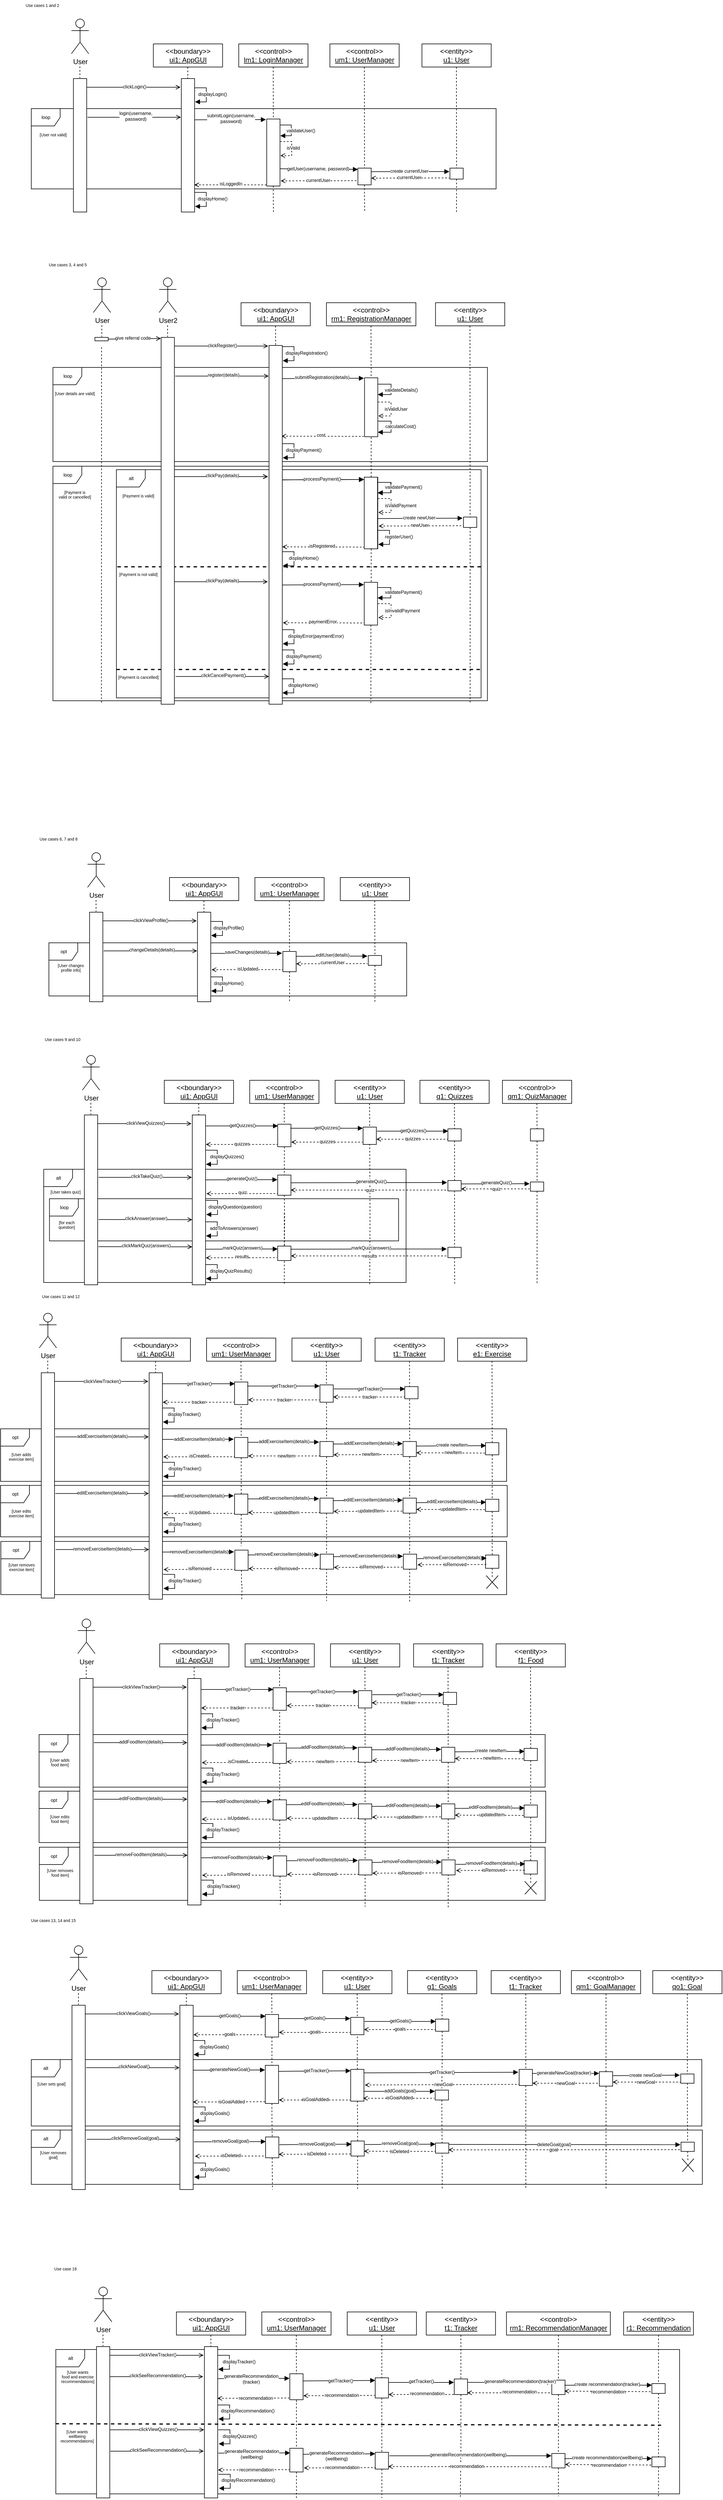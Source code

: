 <mxfile version="20.7.4" type="github">
  <diagram id="c1oZlRYy-DprkKR2t52D" name="Page-1">
    <mxGraphModel dx="1434" dy="756" grid="0" gridSize="10" guides="1" tooltips="1" connect="1" arrows="1" fold="1" page="0" pageScale="1" pageWidth="827" pageHeight="1169" math="0" shadow="0">
      <root>
        <mxCell id="0" />
        <mxCell id="1" parent="0" />
        <mxCell id="UklQDsNShhaBEe8AxdfB-1195" value="loop" style="shape=umlFrame;tabPosition=left;html=1;boundedLbl=1;labelInHeader=1;width=50;height=30;fontSize=8;" parent="1" vertex="1">
          <mxGeometry x="298.25" y="264" width="805.5" height="139" as="geometry" />
        </mxCell>
        <mxCell id="UklQDsNShhaBEe8AxdfB-1196" value="[User not valid]" style="text;align=center;fontSize=7;" parent="UklQDsNShhaBEe8AxdfB-1195" vertex="1">
          <mxGeometry width="60" height="20" relative="1" as="geometry">
            <mxPoint x="8" y="35" as="offset" />
          </mxGeometry>
        </mxCell>
        <mxCell id="UklQDsNShhaBEe8AxdfB-1197" value="User" style="shape=umlActor;verticalLabelPosition=bottom;verticalAlign=top;html=1;outlineConnect=0;" parent="1" vertex="1">
          <mxGeometry x="367.75" y="109" width="30" height="60" as="geometry" />
        </mxCell>
        <mxCell id="UklQDsNShhaBEe8AxdfB-1198" value="" style="endArrow=none;html=1;rounded=0;dashed=1;" parent="1" edge="1">
          <mxGeometry width="50" height="50" relative="1" as="geometry">
            <mxPoint x="382.45" y="191" as="sourcePoint" />
            <mxPoint x="382.45" y="211" as="targetPoint" />
          </mxGeometry>
        </mxCell>
        <mxCell id="UklQDsNShhaBEe8AxdfB-1199" value="&amp;lt;&amp;lt;boundary&amp;gt;&amp;gt;&lt;br&gt;&lt;u&gt;ui1: AppGUI&lt;/u&gt;" style="rounded=0;whiteSpace=wrap;html=1;" parent="1" vertex="1">
          <mxGeometry x="509.75" y="152" width="120" height="40" as="geometry" />
        </mxCell>
        <mxCell id="UklQDsNShhaBEe8AxdfB-1200" value="" style="endArrow=none;html=1;rounded=0;dashed=1;" parent="1" edge="1">
          <mxGeometry width="50" height="50" relative="1" as="geometry">
            <mxPoint x="569.45" y="192" as="sourcePoint" />
            <mxPoint x="569.45" y="212" as="targetPoint" />
          </mxGeometry>
        </mxCell>
        <mxCell id="UklQDsNShhaBEe8AxdfB-1201" value="&amp;lt;&amp;lt;control&amp;gt;&amp;gt;&lt;br&gt;&lt;u&gt;lm1: LoginManager&lt;/u&gt;" style="rounded=0;whiteSpace=wrap;html=1;" parent="1" vertex="1">
          <mxGeometry x="657.75" y="152" width="120" height="40" as="geometry" />
        </mxCell>
        <mxCell id="UklQDsNShhaBEe8AxdfB-1202" value="" style="endArrow=none;html=1;rounded=0;dashed=1;entryX=0.5;entryY=0;entryDx=0;entryDy=0;" parent="1" target="UklQDsNShhaBEe8AxdfB-1237" edge="1">
          <mxGeometry width="50" height="50" relative="1" as="geometry">
            <mxPoint x="717.45" y="192" as="sourcePoint" />
            <mxPoint x="717.45" y="212" as="targetPoint" />
          </mxGeometry>
        </mxCell>
        <mxCell id="UklQDsNShhaBEe8AxdfB-1203" value="" style="rounded=0;whiteSpace=wrap;html=1;" parent="1" vertex="1">
          <mxGeometry x="558.25" y="212" width="23" height="231" as="geometry" />
        </mxCell>
        <mxCell id="UklQDsNShhaBEe8AxdfB-1204" value="" style="endArrow=open;html=1;rounded=0;endFill=0;" parent="1" edge="1">
          <mxGeometry width="50" height="50" relative="1" as="geometry">
            <mxPoint x="393.75" y="227" as="sourcePoint" />
            <mxPoint x="556.75" y="227" as="targetPoint" />
          </mxGeometry>
        </mxCell>
        <mxCell id="UklQDsNShhaBEe8AxdfB-1205" value="clickLogin()" style="edgeLabel;html=1;align=center;verticalAlign=middle;resizable=0;points=[];fontSize=8;" parent="UklQDsNShhaBEe8AxdfB-1204" vertex="1" connectable="0">
          <mxGeometry x="-0.302" y="-1" relative="1" as="geometry">
            <mxPoint x="26" y="-2" as="offset" />
          </mxGeometry>
        </mxCell>
        <mxCell id="UklQDsNShhaBEe8AxdfB-1206" value="" style="endArrow=open;html=1;rounded=0;endFill=0;" parent="1" edge="1">
          <mxGeometry width="50" height="50" relative="1" as="geometry">
            <mxPoint x="395.75" y="279" as="sourcePoint" />
            <mxPoint x="557.53" y="279" as="targetPoint" />
          </mxGeometry>
        </mxCell>
        <mxCell id="UklQDsNShhaBEe8AxdfB-1207" value="login(username,&lt;br style=&quot;font-size: 8px;&quot;&gt;password)" style="edgeLabel;html=1;align=center;verticalAlign=middle;resizable=0;points=[];fontSize=8;" parent="UklQDsNShhaBEe8AxdfB-1206" vertex="1" connectable="0">
          <mxGeometry x="-0.302" y="-1" relative="1" as="geometry">
            <mxPoint x="26" y="-3" as="offset" />
          </mxGeometry>
        </mxCell>
        <mxCell id="UklQDsNShhaBEe8AxdfB-1208" value="" style="endArrow=block;html=1;rounded=0;exitX=0.964;exitY=0.347;exitDx=0;exitDy=0;exitPerimeter=0;endFill=1;" parent="1" edge="1">
          <mxGeometry width="50" height="50" relative="1" as="geometry">
            <mxPoint x="581.252" y="283.359" as="sourcePoint" />
            <mxPoint x="704.75" y="283" as="targetPoint" />
          </mxGeometry>
        </mxCell>
        <mxCell id="UklQDsNShhaBEe8AxdfB-1209" value="submitLogin(username,&lt;br style=&quot;font-size: 8px;&quot;&gt;password)" style="edgeLabel;html=1;align=center;verticalAlign=middle;resizable=0;points=[];fontSize=8;" parent="UklQDsNShhaBEe8AxdfB-1208" vertex="1" connectable="0">
          <mxGeometry x="-0.302" y="-1" relative="1" as="geometry">
            <mxPoint x="19" y="-3" as="offset" />
          </mxGeometry>
        </mxCell>
        <mxCell id="UklQDsNShhaBEe8AxdfB-1210" value="&amp;lt;&amp;lt;control&amp;gt;&amp;gt;&lt;br&gt;&lt;u&gt;um1: UserManager&lt;/u&gt;" style="rounded=0;whiteSpace=wrap;html=1;" parent="1" vertex="1">
          <mxGeometry x="815.75" y="152" width="120" height="40" as="geometry" />
        </mxCell>
        <mxCell id="UklQDsNShhaBEe8AxdfB-1211" value="" style="endArrow=none;html=1;rounded=0;dashed=1;entryX=0.5;entryY=0;entryDx=0;entryDy=0;" parent="1" target="UklQDsNShhaBEe8AxdfB-1213" edge="1">
          <mxGeometry width="50" height="50" relative="1" as="geometry">
            <mxPoint x="875.45" y="192" as="sourcePoint" />
            <mxPoint x="875.45" y="212" as="targetPoint" />
          </mxGeometry>
        </mxCell>
        <mxCell id="UklQDsNShhaBEe8AxdfB-1212" style="edgeStyle=orthogonalEdgeStyle;rounded=0;orthogonalLoop=1;jettySize=auto;html=1;exitX=0;exitY=0.25;exitDx=0;exitDy=0;startArrow=none;startFill=0;endArrow=block;endFill=1;" parent="1" source="UklQDsNShhaBEe8AxdfB-1213" edge="1">
          <mxGeometry relative="1" as="geometry">
            <mxPoint x="863.991" y="374.034" as="targetPoint" />
          </mxGeometry>
        </mxCell>
        <mxCell id="UklQDsNShhaBEe8AxdfB-1213" value="" style="rounded=0;whiteSpace=wrap;html=1;" parent="1" vertex="1">
          <mxGeometry x="864.25" y="367" width="23" height="29" as="geometry" />
        </mxCell>
        <mxCell id="UklQDsNShhaBEe8AxdfB-1214" style="edgeStyle=orthogonalEdgeStyle;rounded=0;orthogonalLoop=1;jettySize=auto;html=1;fontSize=8;startArrow=none;startFill=0;endArrow=block;endFill=1;exitX=1.016;exitY=0.367;exitDx=0;exitDy=0;exitPerimeter=0;" parent="1" edge="1">
          <mxGeometry relative="1" as="geometry">
            <mxPoint x="729.618" y="292.373" as="sourcePoint" />
            <mxPoint x="729.75" y="311" as="targetPoint" />
            <Array as="points">
              <mxPoint x="748.75" y="292" />
              <mxPoint x="748.75" y="311" />
            </Array>
          </mxGeometry>
        </mxCell>
        <mxCell id="UklQDsNShhaBEe8AxdfB-1215" value="validateUser()" style="edgeLabel;html=1;align=center;verticalAlign=middle;resizable=0;points=[];fontSize=8;" parent="UklQDsNShhaBEe8AxdfB-1214" vertex="1" connectable="0">
          <mxGeometry x="-0.054" relative="1" as="geometry">
            <mxPoint x="16" y="1" as="offset" />
          </mxGeometry>
        </mxCell>
        <mxCell id="UklQDsNShhaBEe8AxdfB-1216" style="edgeStyle=orthogonalEdgeStyle;rounded=0;orthogonalLoop=1;jettySize=auto;html=1;entryX=1;entryY=0.5;entryDx=0;entryDy=0;fontSize=8;startArrow=none;startFill=0;endArrow=block;endFill=1;exitX=0.967;exitY=0.379;exitDx=0;exitDy=0;exitPerimeter=0;" parent="1" edge="1">
          <mxGeometry relative="1" as="geometry">
            <mxPoint x="581.251" y="228.003" as="sourcePoint" />
            <mxPoint x="582.01" y="251.84" as="targetPoint" />
            <Array as="points">
              <mxPoint x="601.51" y="228.34" />
              <mxPoint x="601.51" y="252.34" />
              <mxPoint x="581.51" y="252.34" />
            </Array>
          </mxGeometry>
        </mxCell>
        <mxCell id="UklQDsNShhaBEe8AxdfB-1217" value="displayLogin()" style="edgeLabel;html=1;align=center;verticalAlign=middle;resizable=0;points=[];fontSize=8;" parent="UklQDsNShhaBEe8AxdfB-1216" vertex="1" connectable="0">
          <mxGeometry x="-0.054" relative="1" as="geometry">
            <mxPoint x="10" as="offset" />
          </mxGeometry>
        </mxCell>
        <mxCell id="UklQDsNShhaBEe8AxdfB-1218" value="" style="endArrow=block;html=1;rounded=0;exitX=0.964;exitY=0.347;exitDx=0;exitDy=0;exitPerimeter=0;endFill=1;entryX=0;entryY=0.25;entryDx=0;entryDy=0;" parent="1" edge="1">
          <mxGeometry width="50" height="50" relative="1" as="geometry">
            <mxPoint x="729.252" y="368.079" as="sourcePoint" />
            <mxPoint x="864.25" y="369.25" as="targetPoint" />
          </mxGeometry>
        </mxCell>
        <mxCell id="UklQDsNShhaBEe8AxdfB-1219" value="getUser(username, password)" style="edgeLabel;html=1;align=center;verticalAlign=middle;resizable=0;points=[];fontSize=8;" parent="UklQDsNShhaBEe8AxdfB-1218" vertex="1" connectable="0">
          <mxGeometry x="-0.302" y="-1" relative="1" as="geometry">
            <mxPoint x="19" y="-2" as="offset" />
          </mxGeometry>
        </mxCell>
        <mxCell id="UklQDsNShhaBEe8AxdfB-1220" value="" style="endArrow=none;html=1;rounded=0;exitX=0.964;exitY=0.347;exitDx=0;exitDy=0;exitPerimeter=0;endFill=0;entryX=0;entryY=0.75;entryDx=0;entryDy=0;dashed=1;startArrow=open;startFill=0;" parent="1" target="UklQDsNShhaBEe8AxdfB-1213" edge="1">
          <mxGeometry width="50" height="50" relative="1" as="geometry">
            <mxPoint x="730.492" y="389.109" as="sourcePoint" />
            <mxPoint x="855.248" y="389.033" as="targetPoint" />
          </mxGeometry>
        </mxCell>
        <mxCell id="UklQDsNShhaBEe8AxdfB-1221" value="currentUser" style="edgeLabel;html=1;align=center;verticalAlign=middle;resizable=0;points=[];fontSize=8;" parent="UklQDsNShhaBEe8AxdfB-1220" vertex="1" connectable="0">
          <mxGeometry x="-0.302" y="-1" relative="1" as="geometry">
            <mxPoint x="18" y="-2" as="offset" />
          </mxGeometry>
        </mxCell>
        <mxCell id="UklQDsNShhaBEe8AxdfB-1222" style="edgeStyle=orthogonalEdgeStyle;rounded=0;orthogonalLoop=1;jettySize=auto;html=1;entryX=1;entryY=0.5;entryDx=0;entryDy=0;fontSize=8;startArrow=none;startFill=0;endArrow=open;endFill=0;exitX=0.967;exitY=0.379;exitDx=0;exitDy=0;exitPerimeter=0;dashed=1;" parent="1" edge="1">
          <mxGeometry relative="1" as="geometry">
            <mxPoint x="729.251" y="321.003" as="sourcePoint" />
            <mxPoint x="730.01" y="344.84" as="targetPoint" />
            <Array as="points">
              <mxPoint x="749.51" y="321.34" />
              <mxPoint x="749.51" y="345.34" />
              <mxPoint x="729.51" y="345.34" />
            </Array>
          </mxGeometry>
        </mxCell>
        <mxCell id="UklQDsNShhaBEe8AxdfB-1223" value="isValid" style="edgeLabel;html=1;align=center;verticalAlign=middle;resizable=0;points=[];fontSize=8;" parent="UklQDsNShhaBEe8AxdfB-1222" vertex="1" connectable="0">
          <mxGeometry x="-0.054" relative="1" as="geometry">
            <mxPoint x="2" as="offset" />
          </mxGeometry>
        </mxCell>
        <mxCell id="UklQDsNShhaBEe8AxdfB-1224" value="" style="endArrow=none;html=1;rounded=0;dashed=1;entryX=0.837;entryY=1;entryDx=0;entryDy=0;entryPerimeter=0;" parent="1" edge="1">
          <mxGeometry width="50" height="50" relative="1" as="geometry">
            <mxPoint x="875.48" y="396" as="sourcePoint" />
            <mxPoint x="876.042" y="443" as="targetPoint" />
          </mxGeometry>
        </mxCell>
        <mxCell id="UklQDsNShhaBEe8AxdfB-1225" style="edgeStyle=orthogonalEdgeStyle;rounded=0;orthogonalLoop=1;jettySize=auto;html=1;entryX=1;entryY=0.5;entryDx=0;entryDy=0;fontSize=8;startArrow=none;startFill=0;endArrow=block;endFill=1;exitX=0.967;exitY=0.379;exitDx=0;exitDy=0;exitPerimeter=0;" parent="1" edge="1">
          <mxGeometry relative="1" as="geometry">
            <mxPoint x="581.251" y="409.003" as="sourcePoint" />
            <mxPoint x="582.01" y="432.84" as="targetPoint" />
            <Array as="points">
              <mxPoint x="601.51" y="409.34" />
              <mxPoint x="601.51" y="433.34" />
              <mxPoint x="581.51" y="433.34" />
            </Array>
          </mxGeometry>
        </mxCell>
        <mxCell id="UklQDsNShhaBEe8AxdfB-1226" value="displayHome()" style="edgeLabel;html=1;align=center;verticalAlign=middle;resizable=0;points=[];fontSize=8;" parent="UklQDsNShhaBEe8AxdfB-1225" vertex="1" connectable="0">
          <mxGeometry x="-0.054" relative="1" as="geometry">
            <mxPoint x="10" as="offset" />
          </mxGeometry>
        </mxCell>
        <mxCell id="UklQDsNShhaBEe8AxdfB-1227" value="Use cases 1 and 2" style="text;html=1;align=center;verticalAlign=middle;resizable=0;points=[];autosize=1;strokeColor=none;fillColor=none;fontSize=7;" parent="1" vertex="1">
          <mxGeometry x="278.75" y="76" width="76" height="20" as="geometry" />
        </mxCell>
        <mxCell id="UklQDsNShhaBEe8AxdfB-1228" value="&amp;lt;&amp;lt;entity&amp;gt;&amp;gt;&lt;br&gt;&lt;u&gt;u1: User&lt;/u&gt;" style="rounded=0;whiteSpace=wrap;html=1;" parent="1" vertex="1">
          <mxGeometry x="975.25" y="152" width="120" height="40" as="geometry" />
        </mxCell>
        <mxCell id="UklQDsNShhaBEe8AxdfB-1229" value="" style="endArrow=none;html=1;rounded=0;dashed=1;entryX=0.5;entryY=0;entryDx=0;entryDy=0;" parent="1" target="UklQDsNShhaBEe8AxdfB-1230" edge="1">
          <mxGeometry width="50" height="50" relative="1" as="geometry">
            <mxPoint x="1034.95" y="192.0" as="sourcePoint" />
            <mxPoint x="1034.95" y="212" as="targetPoint" />
          </mxGeometry>
        </mxCell>
        <mxCell id="UklQDsNShhaBEe8AxdfB-1230" value="" style="rounded=0;whiteSpace=wrap;html=1;" parent="1" vertex="1">
          <mxGeometry x="1023.75" y="367" width="23" height="19" as="geometry" />
        </mxCell>
        <mxCell id="UklQDsNShhaBEe8AxdfB-1231" value="" style="endArrow=none;html=1;rounded=0;dashed=1;entryX=0.854;entryY=1.003;entryDx=0;entryDy=0;entryPerimeter=0;exitX=0.5;exitY=1;exitDx=0;exitDy=0;" parent="1" source="UklQDsNShhaBEe8AxdfB-1230" edge="1">
          <mxGeometry width="50" height="50" relative="1" as="geometry">
            <mxPoint x="1034.98" y="396" as="sourcePoint" />
            <mxPoint x="1035.146" y="444.107" as="targetPoint" />
          </mxGeometry>
        </mxCell>
        <mxCell id="UklQDsNShhaBEe8AxdfB-1232" value="" style="endArrow=block;html=1;rounded=0;exitX=0.964;exitY=0.347;exitDx=0;exitDy=0;exitPerimeter=0;endFill=1;" parent="1" edge="1">
          <mxGeometry width="50" height="50" relative="1" as="geometry">
            <mxPoint x="887.252" y="373.079" as="sourcePoint" />
            <mxPoint x="1022.75" y="373" as="targetPoint" />
          </mxGeometry>
        </mxCell>
        <mxCell id="UklQDsNShhaBEe8AxdfB-1233" value="create currentUser" style="edgeLabel;html=1;align=center;verticalAlign=middle;resizable=0;points=[];fontSize=8;" parent="UklQDsNShhaBEe8AxdfB-1232" vertex="1" connectable="0">
          <mxGeometry x="-0.302" y="-1" relative="1" as="geometry">
            <mxPoint x="18" y="-2" as="offset" />
          </mxGeometry>
        </mxCell>
        <mxCell id="UklQDsNShhaBEe8AxdfB-1234" value="" style="endArrow=none;html=1;rounded=0;exitX=0.964;exitY=0.347;exitDx=0;exitDy=0;exitPerimeter=0;endFill=0;startArrow=open;startFill=0;dashed=1;" parent="1" edge="1">
          <mxGeometry width="50" height="50" relative="1" as="geometry">
            <mxPoint x="580.752" y="395.999" as="sourcePoint" />
            <mxPoint x="705.75" y="396" as="targetPoint" />
          </mxGeometry>
        </mxCell>
        <mxCell id="UklQDsNShhaBEe8AxdfB-1235" value="isLoggedIn" style="edgeLabel;html=1;align=center;verticalAlign=middle;resizable=0;points=[];fontSize=8;" parent="UklQDsNShhaBEe8AxdfB-1234" vertex="1" connectable="0">
          <mxGeometry x="-0.302" y="-1" relative="1" as="geometry">
            <mxPoint x="19" y="-3" as="offset" />
          </mxGeometry>
        </mxCell>
        <mxCell id="UklQDsNShhaBEe8AxdfB-1236" value="" style="rounded=0;whiteSpace=wrap;html=1;" parent="1" vertex="1">
          <mxGeometry x="371.25" y="212" width="23" height="231" as="geometry" />
        </mxCell>
        <mxCell id="UklQDsNShhaBEe8AxdfB-1237" value="" style="rounded=0;whiteSpace=wrap;html=1;" parent="1" vertex="1">
          <mxGeometry x="706.25" y="282" width="23" height="116" as="geometry" />
        </mxCell>
        <mxCell id="UklQDsNShhaBEe8AxdfB-1238" value="" style="endArrow=none;html=1;rounded=0;exitX=0.964;exitY=0.347;exitDx=0;exitDy=0;exitPerimeter=0;endFill=0;dashed=1;startArrow=open;startFill=0;" parent="1" edge="1">
          <mxGeometry width="50" height="50" relative="1" as="geometry">
            <mxPoint x="887.252" y="384.359" as="sourcePoint" />
            <mxPoint x="1022.75" y="384" as="targetPoint" />
          </mxGeometry>
        </mxCell>
        <mxCell id="UklQDsNShhaBEe8AxdfB-1239" value="currentUser" style="edgeLabel;html=1;align=center;verticalAlign=middle;resizable=0;points=[];fontSize=8;" parent="UklQDsNShhaBEe8AxdfB-1238" vertex="1" connectable="0">
          <mxGeometry x="-0.302" y="-1" relative="1" as="geometry">
            <mxPoint x="18" y="-2" as="offset" />
          </mxGeometry>
        </mxCell>
        <mxCell id="UklQDsNShhaBEe8AxdfB-1240" value="Use cases 13, 14 and 15" style="text;html=1;align=center;verticalAlign=middle;resizable=0;points=[];autosize=1;strokeColor=none;fillColor=none;fontSize=7;" parent="1" vertex="1">
          <mxGeometry x="288.75" y="3391" width="95" height="20" as="geometry" />
        </mxCell>
        <mxCell id="UklQDsNShhaBEe8AxdfB-1427" value="" style="endArrow=none;html=1;rounded=0;dashed=1;entryX=0.837;entryY=1;entryDx=0;entryDy=0;entryPerimeter=0;" parent="1" edge="1">
          <mxGeometry width="50" height="50" relative="1" as="geometry">
            <mxPoint x="717.41" y="398.0" as="sourcePoint" />
            <mxPoint x="717.972" y="445" as="targetPoint" />
          </mxGeometry>
        </mxCell>
        <mxCell id="UklQDsNShhaBEe8AxdfB-1515" value="Use cases 11 and 12" style="text;html=1;align=center;verticalAlign=middle;resizable=0;points=[];autosize=1;strokeColor=none;fillColor=none;fontSize=7;" parent="1" vertex="1">
          <mxGeometry x="307.75" y="2311" width="83" height="20" as="geometry" />
        </mxCell>
        <mxCell id="UklQDsNShhaBEe8AxdfB-1548" value="loop" style="shape=umlFrame;tabPosition=left;html=1;boundedLbl=1;labelInHeader=1;width=50;height=30;fontSize=8;" parent="1" vertex="1">
          <mxGeometry x="335.75" y="883" width="753" height="406" as="geometry" />
        </mxCell>
        <mxCell id="UklQDsNShhaBEe8AxdfB-1549" value="[Payment is &#xa;valid or cancelled]" style="text;align=center;fontSize=7;" parent="UklQDsNShhaBEe8AxdfB-1548" vertex="1">
          <mxGeometry width="60" height="20" relative="1" as="geometry">
            <mxPoint x="8" y="35" as="offset" />
          </mxGeometry>
        </mxCell>
        <mxCell id="UklQDsNShhaBEe8AxdfB-1550" value="alt" style="shape=umlFrame;tabPosition=left;html=1;boundedLbl=1;labelInHeader=1;width=50;height=30;fontSize=8;" parent="1" vertex="1">
          <mxGeometry x="445.75" y="889" width="632" height="395" as="geometry" />
        </mxCell>
        <mxCell id="UklQDsNShhaBEe8AxdfB-1551" value="[Payment is valid]" style="text;align=center;fontSize=7;" parent="UklQDsNShhaBEe8AxdfB-1550" vertex="1">
          <mxGeometry width="60" height="20" relative="1" as="geometry">
            <mxPoint x="8" y="35" as="offset" />
          </mxGeometry>
        </mxCell>
        <mxCell id="UklQDsNShhaBEe8AxdfB-1552" value="" style="endArrow=none;dashed=1;html=1;strokeWidth=2;rounded=0;exitX=0.001;exitY=0.653;exitDx=0;exitDy=0;exitPerimeter=0;" parent="UklQDsNShhaBEe8AxdfB-1550" edge="1">
          <mxGeometry width="50" height="50" relative="1" as="geometry">
            <mxPoint x="1.679" y="168.074" as="sourcePoint" />
            <mxPoint x="632.839" y="168.07" as="targetPoint" />
          </mxGeometry>
        </mxCell>
        <mxCell id="UklQDsNShhaBEe8AxdfB-1553" value="[Payment is not valid]" style="text;align=center;fontSize=7;" parent="UklQDsNShhaBEe8AxdfB-1550" vertex="1">
          <mxGeometry x="13.002" y="171.003" width="50.359" height="32.51" as="geometry" />
        </mxCell>
        <mxCell id="UklQDsNShhaBEe8AxdfB-1554" value="" style="endArrow=none;dashed=1;html=1;strokeWidth=2;rounded=0;exitX=0.001;exitY=0.653;exitDx=0;exitDy=0;exitPerimeter=0;" parent="UklQDsNShhaBEe8AxdfB-1550" edge="1">
          <mxGeometry width="50" height="50" relative="1" as="geometry">
            <mxPoint x="-0.001" y="345.865" as="sourcePoint" />
            <mxPoint x="631.159" y="345.861" as="targetPoint" />
          </mxGeometry>
        </mxCell>
        <mxCell id="UklQDsNShhaBEe8AxdfB-1555" value="[Payment is cancelled]" style="text;align=center;fontSize=7;" parent="UklQDsNShhaBEe8AxdfB-1550" vertex="1">
          <mxGeometry x="13.002" y="349.003" width="50.359" height="32.51" as="geometry" />
        </mxCell>
        <mxCell id="UklQDsNShhaBEe8AxdfB-1556" value="loop" style="shape=umlFrame;tabPosition=left;html=1;boundedLbl=1;labelInHeader=1;width=50;height=30;fontSize=8;" parent="1" vertex="1">
          <mxGeometry x="335.75" y="712" width="753" height="163" as="geometry" />
        </mxCell>
        <mxCell id="UklQDsNShhaBEe8AxdfB-1557" value="[User details are valid]" style="text;align=center;fontSize=7;" parent="UklQDsNShhaBEe8AxdfB-1556" vertex="1">
          <mxGeometry width="60" height="20" relative="1" as="geometry">
            <mxPoint x="8" y="35" as="offset" />
          </mxGeometry>
        </mxCell>
        <mxCell id="UklQDsNShhaBEe8AxdfB-1558" value="" style="endArrow=none;html=1;rounded=0;endFill=0;startArrow=open;startFill=0;dashed=1;" parent="UklQDsNShhaBEe8AxdfB-1556" edge="1">
          <mxGeometry width="50" height="50" relative="1" as="geometry">
            <mxPoint x="396" y="119" as="sourcePoint" />
            <mxPoint x="538.5" y="119.43" as="targetPoint" />
          </mxGeometry>
        </mxCell>
        <mxCell id="UklQDsNShhaBEe8AxdfB-1559" value="cost" style="edgeLabel;html=1;align=center;verticalAlign=middle;resizable=0;points=[];fontSize=8;" parent="UklQDsNShhaBEe8AxdfB-1558" vertex="1" connectable="0">
          <mxGeometry x="-0.302" y="-1" relative="1" as="geometry">
            <mxPoint x="19" y="-3" as="offset" />
          </mxGeometry>
        </mxCell>
        <mxCell id="UklQDsNShhaBEe8AxdfB-1560" value="User2" style="shape=umlActor;verticalLabelPosition=bottom;verticalAlign=top;html=1;outlineConnect=0;" parent="1" vertex="1">
          <mxGeometry x="519.75" y="557" width="30" height="60" as="geometry" />
        </mxCell>
        <mxCell id="UklQDsNShhaBEe8AxdfB-1561" value="" style="endArrow=none;html=1;rounded=0;dashed=1;" parent="1" edge="1">
          <mxGeometry width="50" height="50" relative="1" as="geometry">
            <mxPoint x="534.45" y="639" as="sourcePoint" />
            <mxPoint x="534.45" y="659" as="targetPoint" />
          </mxGeometry>
        </mxCell>
        <mxCell id="UklQDsNShhaBEe8AxdfB-1562" value="&amp;lt;&amp;lt;boundary&amp;gt;&amp;gt;&lt;br&gt;&lt;u&gt;ui1: AppGUI&lt;/u&gt;" style="rounded=0;whiteSpace=wrap;html=1;" parent="1" vertex="1">
          <mxGeometry x="661.75" y="600" width="120" height="40" as="geometry" />
        </mxCell>
        <mxCell id="UklQDsNShhaBEe8AxdfB-1563" value="" style="endArrow=none;html=1;rounded=0;dashed=1;entryX=0.5;entryY=0;entryDx=0;entryDy=0;" parent="1" edge="1">
          <mxGeometry width="50" height="50" relative="1" as="geometry">
            <mxPoint x="721.45" y="640" as="sourcePoint" />
            <mxPoint x="721.75" y="674" as="targetPoint" />
          </mxGeometry>
        </mxCell>
        <mxCell id="UklQDsNShhaBEe8AxdfB-1564" value="&amp;lt;&amp;lt;control&amp;gt;&amp;gt;&lt;br&gt;&lt;u&gt;rm1: RegistrationManager&lt;/u&gt;" style="rounded=0;whiteSpace=wrap;html=1;" parent="1" vertex="1">
          <mxGeometry x="809.75" y="600" width="155" height="40" as="geometry" />
        </mxCell>
        <mxCell id="UklQDsNShhaBEe8AxdfB-1565" value="" style="endArrow=none;html=1;rounded=0;dashed=1;entryX=0.5;entryY=0;entryDx=0;entryDy=0;" parent="1" target="UklQDsNShhaBEe8AxdfB-1614" edge="1">
          <mxGeometry width="50" height="50" relative="1" as="geometry">
            <mxPoint x="886.95" y="640" as="sourcePoint" />
            <mxPoint x="886.95" y="660" as="targetPoint" />
          </mxGeometry>
        </mxCell>
        <mxCell id="UklQDsNShhaBEe8AxdfB-1566" value="" style="endArrow=open;html=1;rounded=0;endFill=0;" parent="1" edge="1">
          <mxGeometry width="50" height="50" relative="1" as="geometry">
            <mxPoint x="545.75" y="675" as="sourcePoint" />
            <mxPoint x="708.75" y="675" as="targetPoint" />
          </mxGeometry>
        </mxCell>
        <mxCell id="UklQDsNShhaBEe8AxdfB-1567" value="clickRegister()" style="edgeLabel;html=1;align=center;verticalAlign=middle;resizable=0;points=[];fontSize=8;" parent="UklQDsNShhaBEe8AxdfB-1566" vertex="1" connectable="0">
          <mxGeometry x="-0.302" y="-1" relative="1" as="geometry">
            <mxPoint x="26" y="-2" as="offset" />
          </mxGeometry>
        </mxCell>
        <mxCell id="UklQDsNShhaBEe8AxdfB-1568" style="edgeStyle=orthogonalEdgeStyle;rounded=0;orthogonalLoop=1;jettySize=auto;html=1;dashed=1;fontSize=7;startArrow=none;startFill=0;endArrow=none;endFill=0;" parent="1" source="UklQDsNShhaBEe8AxdfB-1569" target="UklQDsNShhaBEe8AxdfB-1614" edge="1">
          <mxGeometry relative="1" as="geometry" />
        </mxCell>
        <mxCell id="UklQDsNShhaBEe8AxdfB-1569" value="" style="rounded=0;whiteSpace=wrap;html=1;" parent="1" vertex="1">
          <mxGeometry x="875.75" y="902" width="23" height="124" as="geometry" />
        </mxCell>
        <mxCell id="UklQDsNShhaBEe8AxdfB-1570" value="&amp;lt;&amp;lt;entity&amp;gt;&amp;gt;&lt;br&gt;&lt;u&gt;u1: User&lt;/u&gt;" style="rounded=0;whiteSpace=wrap;html=1;" parent="1" vertex="1">
          <mxGeometry x="998.75" y="600" width="120" height="40" as="geometry" />
        </mxCell>
        <mxCell id="UklQDsNShhaBEe8AxdfB-1571" value="" style="endArrow=none;html=1;rounded=0;dashed=1;entryX=0.5;entryY=0;entryDx=0;entryDy=0;" parent="1" target="UklQDsNShhaBEe8AxdfB-1585" edge="1">
          <mxGeometry width="50" height="50" relative="1" as="geometry">
            <mxPoint x="1058.45" y="640" as="sourcePoint" />
            <mxPoint x="1058.45" y="660" as="targetPoint" />
          </mxGeometry>
        </mxCell>
        <mxCell id="UklQDsNShhaBEe8AxdfB-1572" style="edgeStyle=orthogonalEdgeStyle;rounded=0;orthogonalLoop=1;jettySize=auto;html=1;entryX=1;entryY=0.5;entryDx=0;entryDy=0;fontSize=8;startArrow=none;startFill=0;endArrow=block;endFill=1;exitX=0.967;exitY=0.379;exitDx=0;exitDy=0;exitPerimeter=0;" parent="1" edge="1">
          <mxGeometry relative="1" as="geometry">
            <mxPoint x="733.251" y="676.003" as="sourcePoint" />
            <mxPoint x="734.01" y="699.84" as="targetPoint" />
            <Array as="points">
              <mxPoint x="753.51" y="676.34" />
              <mxPoint x="753.51" y="700.34" />
              <mxPoint x="733.51" y="700.34" />
            </Array>
          </mxGeometry>
        </mxCell>
        <mxCell id="UklQDsNShhaBEe8AxdfB-1573" value="displayRegistration()" style="edgeLabel;html=1;align=center;verticalAlign=middle;resizable=0;points=[];fontSize=8;" parent="UklQDsNShhaBEe8AxdfB-1572" vertex="1" connectable="0">
          <mxGeometry x="-0.054" relative="1" as="geometry">
            <mxPoint x="21" as="offset" />
          </mxGeometry>
        </mxCell>
        <mxCell id="UklQDsNShhaBEe8AxdfB-1574" style="edgeStyle=orthogonalEdgeStyle;rounded=0;orthogonalLoop=1;jettySize=auto;html=1;entryX=1;entryY=0.5;entryDx=0;entryDy=0;fontSize=8;startArrow=none;startFill=0;endArrow=block;endFill=1;exitX=0.967;exitY=0.379;exitDx=0;exitDy=0;exitPerimeter=0;" parent="1" edge="1">
          <mxGeometry relative="1" as="geometry">
            <mxPoint x="733.251" y="844.003" as="sourcePoint" />
            <mxPoint x="734.01" y="867.84" as="targetPoint" />
            <Array as="points">
              <mxPoint x="753.51" y="844.34" />
              <mxPoint x="753.51" y="868.34" />
              <mxPoint x="733.51" y="868.34" />
            </Array>
          </mxGeometry>
        </mxCell>
        <mxCell id="UklQDsNShhaBEe8AxdfB-1575" value="displayPayment()" style="edgeLabel;html=1;align=center;verticalAlign=middle;resizable=0;points=[];fontSize=8;" parent="UklQDsNShhaBEe8AxdfB-1574" vertex="1" connectable="0">
          <mxGeometry x="-0.054" relative="1" as="geometry">
            <mxPoint x="16" as="offset" />
          </mxGeometry>
        </mxCell>
        <mxCell id="UklQDsNShhaBEe8AxdfB-1576" value="Use cases 3, 4 and 5" style="text;html=1;align=center;verticalAlign=middle;resizable=0;points=[];autosize=1;strokeColor=none;fillColor=none;fontSize=7;" parent="1" vertex="1">
          <mxGeometry x="318.75" y="525" width="84" height="20" as="geometry" />
        </mxCell>
        <mxCell id="UklQDsNShhaBEe8AxdfB-1577" value="" style="endArrow=open;html=1;rounded=0;endFill=0;" parent="1" edge="1">
          <mxGeometry width="50" height="50" relative="1" as="geometry">
            <mxPoint x="546.75" y="900.999" as="sourcePoint" />
            <mxPoint x="708.53" y="900.999" as="targetPoint" />
          </mxGeometry>
        </mxCell>
        <mxCell id="UklQDsNShhaBEe8AxdfB-1578" value="clickPay()" style="edgeLabel;html=1;align=center;verticalAlign=middle;resizable=0;points=[];fontSize=8;" parent="UklQDsNShhaBEe8AxdfB-1577" vertex="1" connectable="0">
          <mxGeometry x="-0.302" y="-1" relative="1" as="geometry">
            <mxPoint x="26" y="-3" as="offset" />
          </mxGeometry>
        </mxCell>
        <mxCell id="UklQDsNShhaBEe8AxdfB-1579" value="" style="endArrow=block;html=1;rounded=0;exitX=0.964;exitY=0.347;exitDx=0;exitDy=0;exitPerimeter=0;endFill=1;entryX=-0.049;entryY=0.173;entryDx=0;entryDy=0;entryPerimeter=0;" parent="1" edge="1">
          <mxGeometry width="50" height="50" relative="1" as="geometry">
            <mxPoint x="733.752" y="906.599" as="sourcePoint" />
            <mxPoint x="875.123" y="905.997" as="targetPoint" />
          </mxGeometry>
        </mxCell>
        <mxCell id="UklQDsNShhaBEe8AxdfB-1580" value="processPayment()" style="edgeLabel;html=1;align=center;verticalAlign=middle;resizable=0;points=[];fontSize=8;" parent="UklQDsNShhaBEe8AxdfB-1579" vertex="1" connectable="0">
          <mxGeometry x="-0.302" y="-1" relative="1" as="geometry">
            <mxPoint x="19" y="-3" as="offset" />
          </mxGeometry>
        </mxCell>
        <mxCell id="UklQDsNShhaBEe8AxdfB-1581" style="edgeStyle=orthogonalEdgeStyle;rounded=0;orthogonalLoop=1;jettySize=auto;html=1;fontSize=8;startArrow=none;startFill=0;endArrow=block;endFill=1;exitX=1.023;exitY=0.198;exitDx=0;exitDy=0;exitPerimeter=0;" parent="1" edge="1">
          <mxGeometry relative="1" as="geometry">
            <mxPoint x="898.75" y="929.02" as="targetPoint" />
            <Array as="points">
              <mxPoint x="921.75" y="911.02" />
              <mxPoint x="921.75" y="929.02" />
            </Array>
            <mxPoint x="899.279" y="911.002" as="sourcePoint" />
          </mxGeometry>
        </mxCell>
        <mxCell id="UklQDsNShhaBEe8AxdfB-1582" value="validatePayment()" style="edgeLabel;html=1;align=center;verticalAlign=middle;resizable=0;points=[];fontSize=8;" parent="UklQDsNShhaBEe8AxdfB-1581" vertex="1" connectable="0">
          <mxGeometry x="-0.054" relative="1" as="geometry">
            <mxPoint x="21" as="offset" />
          </mxGeometry>
        </mxCell>
        <mxCell id="UklQDsNShhaBEe8AxdfB-1583" style="edgeStyle=orthogonalEdgeStyle;rounded=0;orthogonalLoop=1;jettySize=auto;html=1;fontSize=8;startArrow=none;startFill=0;endArrow=open;endFill=0;dashed=1;" parent="1" edge="1">
          <mxGeometry relative="1" as="geometry">
            <mxPoint x="898.75" y="939" as="sourcePoint" />
            <mxPoint x="899.75" y="963" as="targetPoint" />
            <Array as="points">
              <mxPoint x="921.75" y="939" />
              <mxPoint x="921.75" y="963" />
              <mxPoint x="901.75" y="963" />
            </Array>
          </mxGeometry>
        </mxCell>
        <mxCell id="UklQDsNShhaBEe8AxdfB-1584" value="isValidPayment" style="edgeLabel;html=1;align=center;verticalAlign=middle;resizable=0;points=[];fontSize=8;" parent="UklQDsNShhaBEe8AxdfB-1583" vertex="1" connectable="0">
          <mxGeometry x="-0.054" relative="1" as="geometry">
            <mxPoint x="16" y="2" as="offset" />
          </mxGeometry>
        </mxCell>
        <mxCell id="UklQDsNShhaBEe8AxdfB-1585" value="" style="rounded=0;whiteSpace=wrap;html=1;" parent="1" vertex="1">
          <mxGeometry x="1047.25" y="971" width="23" height="18" as="geometry" />
        </mxCell>
        <mxCell id="UklQDsNShhaBEe8AxdfB-1586" value="" style="endArrow=block;html=1;rounded=0;exitX=0.964;exitY=0.347;exitDx=0;exitDy=0;exitPerimeter=0;endFill=1;" parent="1" edge="1">
          <mxGeometry width="50" height="50" relative="1" as="geometry">
            <mxPoint x="898.752" y="973.599" as="sourcePoint" />
            <mxPoint x="1045.75" y="973" as="targetPoint" />
          </mxGeometry>
        </mxCell>
        <mxCell id="UklQDsNShhaBEe8AxdfB-1587" value="create newUser" style="edgeLabel;html=1;align=center;verticalAlign=middle;resizable=0;points=[];fontSize=8;" parent="UklQDsNShhaBEe8AxdfB-1586" vertex="1" connectable="0">
          <mxGeometry x="-0.302" y="-1" relative="1" as="geometry">
            <mxPoint x="19" y="-3" as="offset" />
          </mxGeometry>
        </mxCell>
        <mxCell id="UklQDsNShhaBEe8AxdfB-1588" value="" style="endArrow=none;html=1;rounded=0;exitX=0.964;exitY=0.347;exitDx=0;exitDy=0;exitPerimeter=0;endFill=0;startArrow=open;startFill=0;dashed=1;" parent="1" edge="1">
          <mxGeometry width="50" height="50" relative="1" as="geometry">
            <mxPoint x="900.252" y="986.599" as="sourcePoint" />
            <mxPoint x="1047.25" y="986" as="targetPoint" />
          </mxGeometry>
        </mxCell>
        <mxCell id="UklQDsNShhaBEe8AxdfB-1589" value="newUser" style="edgeLabel;html=1;align=center;verticalAlign=middle;resizable=0;points=[];fontSize=8;" parent="UklQDsNShhaBEe8AxdfB-1588" vertex="1" connectable="0">
          <mxGeometry x="-0.302" y="-1" relative="1" as="geometry">
            <mxPoint x="19" y="-3" as="offset" />
          </mxGeometry>
        </mxCell>
        <mxCell id="UklQDsNShhaBEe8AxdfB-1590" style="edgeStyle=orthogonalEdgeStyle;rounded=0;orthogonalLoop=1;jettySize=auto;html=1;entryX=1;entryY=0.5;entryDx=0;entryDy=0;fontSize=8;startArrow=none;startFill=0;endArrow=block;endFill=1;exitX=0.967;exitY=0.379;exitDx=0;exitDy=0;exitPerimeter=0;" parent="1" edge="1">
          <mxGeometry relative="1" as="geometry">
            <mxPoint x="733.251" y="1031.003" as="sourcePoint" />
            <mxPoint x="734.01" y="1054.84" as="targetPoint" />
            <Array as="points">
              <mxPoint x="753.51" y="1031.34" />
              <mxPoint x="753.51" y="1055.34" />
              <mxPoint x="733.51" y="1055.34" />
            </Array>
          </mxGeometry>
        </mxCell>
        <mxCell id="UklQDsNShhaBEe8AxdfB-1591" value="displayHome()" style="edgeLabel;html=1;align=center;verticalAlign=middle;resizable=0;points=[];fontSize=8;" parent="UklQDsNShhaBEe8AxdfB-1590" vertex="1" connectable="0">
          <mxGeometry x="-0.054" relative="1" as="geometry">
            <mxPoint x="16" as="offset" />
          </mxGeometry>
        </mxCell>
        <mxCell id="UklQDsNShhaBEe8AxdfB-1592" value="" style="endArrow=open;html=1;rounded=0;endFill=0;entryX=-0.065;entryY=0.012;entryDx=0;entryDy=0;entryPerimeter=0;" parent="1" edge="1">
          <mxGeometry width="50" height="50" relative="1" as="geometry">
            <mxPoint x="429.75" y="663" as="sourcePoint" />
            <mxPoint x="522.755" y="661.908" as="targetPoint" />
          </mxGeometry>
        </mxCell>
        <mxCell id="UklQDsNShhaBEe8AxdfB-1593" value="give referral code" style="edgeLabel;html=1;align=center;verticalAlign=middle;resizable=0;points=[];fontSize=8;" parent="UklQDsNShhaBEe8AxdfB-1592" vertex="1" connectable="0">
          <mxGeometry x="-0.302" y="-1" relative="1" as="geometry">
            <mxPoint x="11" y="-3" as="offset" />
          </mxGeometry>
        </mxCell>
        <mxCell id="UklQDsNShhaBEe8AxdfB-1594" value="" style="rounded=0;whiteSpace=wrap;html=1;" parent="1" vertex="1">
          <mxGeometry x="408.5" y="660" width="23" height="6" as="geometry" />
        </mxCell>
        <mxCell id="UklQDsNShhaBEe8AxdfB-1595" value="User" style="shape=umlActor;verticalLabelPosition=bottom;verticalAlign=top;html=1;outlineConnect=0;" parent="1" vertex="1">
          <mxGeometry x="405.75" y="557" width="30" height="60" as="geometry" />
        </mxCell>
        <mxCell id="UklQDsNShhaBEe8AxdfB-1596" value="" style="endArrow=none;html=1;rounded=0;dashed=1;" parent="1" edge="1">
          <mxGeometry width="50" height="50" relative="1" as="geometry">
            <mxPoint x="420.45" y="639" as="sourcePoint" />
            <mxPoint x="420.45" y="659" as="targetPoint" />
          </mxGeometry>
        </mxCell>
        <mxCell id="UklQDsNShhaBEe8AxdfB-1597" style="edgeStyle=orthogonalEdgeStyle;rounded=0;orthogonalLoop=1;jettySize=auto;html=1;fontSize=8;startArrow=none;startFill=0;endArrow=block;endFill=1;exitX=1.016;exitY=0.367;exitDx=0;exitDy=0;exitPerimeter=0;" parent="1" edge="1">
          <mxGeometry relative="1" as="geometry">
            <mxPoint x="898.75" y="824.245" as="targetPoint" />
            <Array as="points">
              <mxPoint x="921.75" y="804.617" />
              <mxPoint x="921.75" y="824.245" />
            </Array>
            <mxPoint x="899.118" y="805.003" as="sourcePoint" />
          </mxGeometry>
        </mxCell>
        <mxCell id="UklQDsNShhaBEe8AxdfB-1598" value="calculateCost()" style="edgeLabel;html=1;align=center;verticalAlign=middle;resizable=0;points=[];fontSize=8;" parent="UklQDsNShhaBEe8AxdfB-1597" vertex="1" connectable="0">
          <mxGeometry x="-0.054" relative="1" as="geometry">
            <mxPoint x="16" y="1" as="offset" />
          </mxGeometry>
        </mxCell>
        <mxCell id="UklQDsNShhaBEe8AxdfB-1599" style="edgeStyle=orthogonalEdgeStyle;rounded=0;orthogonalLoop=1;jettySize=auto;html=1;fontSize=8;startArrow=none;startFill=0;endArrow=open;endFill=0;dashed=1;" parent="1" edge="1">
          <mxGeometry relative="1" as="geometry">
            <mxPoint x="898.75" y="772" as="sourcePoint" />
            <mxPoint x="899.75" y="796" as="targetPoint" />
            <Array as="points">
              <mxPoint x="921.75" y="772" />
              <mxPoint x="921.75" y="796" />
              <mxPoint x="901.75" y="796" />
            </Array>
          </mxGeometry>
        </mxCell>
        <mxCell id="UklQDsNShhaBEe8AxdfB-1600" value="isValidUser" style="edgeLabel;html=1;align=center;verticalAlign=middle;resizable=0;points=[];fontSize=8;" parent="UklQDsNShhaBEe8AxdfB-1599" vertex="1" connectable="0">
          <mxGeometry x="-0.054" relative="1" as="geometry">
            <mxPoint x="8" y="2" as="offset" />
          </mxGeometry>
        </mxCell>
        <mxCell id="UklQDsNShhaBEe8AxdfB-1601" value="" style="endArrow=open;html=1;rounded=0;endFill=0;" parent="1" edge="1">
          <mxGeometry width="50" height="50" relative="1" as="geometry">
            <mxPoint x="547.75" y="727" as="sourcePoint" />
            <mxPoint x="709.53" y="727" as="targetPoint" />
          </mxGeometry>
        </mxCell>
        <mxCell id="UklQDsNShhaBEe8AxdfB-1602" value="register(details)" style="edgeLabel;html=1;align=center;verticalAlign=middle;resizable=0;points=[];fontSize=8;" parent="UklQDsNShhaBEe8AxdfB-1601" vertex="1" connectable="0">
          <mxGeometry x="-0.302" y="-1" relative="1" as="geometry">
            <mxPoint x="26" y="-3" as="offset" />
          </mxGeometry>
        </mxCell>
        <mxCell id="UklQDsNShhaBEe8AxdfB-1603" value="" style="endArrow=block;html=1;rounded=0;exitX=0.964;exitY=0.347;exitDx=0;exitDy=0;exitPerimeter=0;endFill=1;entryX=-0.049;entryY=0.173;entryDx=0;entryDy=0;entryPerimeter=0;" parent="1" edge="1">
          <mxGeometry width="50" height="50" relative="1" as="geometry">
            <mxPoint x="733.252" y="731.359" as="sourcePoint" />
            <mxPoint x="874.623" y="730.757" as="targetPoint" />
          </mxGeometry>
        </mxCell>
        <mxCell id="UklQDsNShhaBEe8AxdfB-1604" value="submitRegistration(details)" style="edgeLabel;html=1;align=center;verticalAlign=middle;resizable=0;points=[];fontSize=8;" parent="UklQDsNShhaBEe8AxdfB-1603" vertex="1" connectable="0">
          <mxGeometry x="-0.302" y="-1" relative="1" as="geometry">
            <mxPoint x="19" y="-3" as="offset" />
          </mxGeometry>
        </mxCell>
        <mxCell id="UklQDsNShhaBEe8AxdfB-1605" style="edgeStyle=orthogonalEdgeStyle;rounded=0;orthogonalLoop=1;jettySize=auto;html=1;fontSize=8;startArrow=none;startFill=0;endArrow=block;endFill=1;exitX=1.023;exitY=0.198;exitDx=0;exitDy=0;exitPerimeter=0;" parent="1" edge="1">
          <mxGeometry relative="1" as="geometry">
            <mxPoint x="898.75" y="759" as="targetPoint" />
            <Array as="points">
              <mxPoint x="921.75" y="741" />
              <mxPoint x="921.75" y="759" />
            </Array>
            <mxPoint x="899.279" y="740.982" as="sourcePoint" />
          </mxGeometry>
        </mxCell>
        <mxCell id="UklQDsNShhaBEe8AxdfB-1606" value="validateDetails()" style="edgeLabel;html=1;align=center;verticalAlign=middle;resizable=0;points=[];fontSize=8;" parent="UklQDsNShhaBEe8AxdfB-1605" vertex="1" connectable="0">
          <mxGeometry x="-0.054" relative="1" as="geometry">
            <mxPoint x="17" y="2" as="offset" />
          </mxGeometry>
        </mxCell>
        <mxCell id="UklQDsNShhaBEe8AxdfB-1607" style="edgeStyle=orthogonalEdgeStyle;rounded=0;orthogonalLoop=1;jettySize=auto;html=1;entryX=1;entryY=0.5;entryDx=0;entryDy=0;fontSize=8;startArrow=none;startFill=0;endArrow=block;endFill=1;exitX=0.967;exitY=0.379;exitDx=0;exitDy=0;exitPerimeter=0;" parent="1" edge="1">
          <mxGeometry relative="1" as="geometry">
            <mxPoint x="898.751" y="994.003" as="sourcePoint" />
            <mxPoint x="899.51" y="1017.84" as="targetPoint" />
            <Array as="points">
              <mxPoint x="919.01" y="994.34" />
              <mxPoint x="919.01" y="1018.34" />
              <mxPoint x="899.01" y="1018.34" />
            </Array>
          </mxGeometry>
        </mxCell>
        <mxCell id="UklQDsNShhaBEe8AxdfB-1608" value="registerUser()" style="edgeLabel;html=1;align=center;verticalAlign=middle;resizable=0;points=[];fontSize=8;" parent="UklQDsNShhaBEe8AxdfB-1607" vertex="1" connectable="0">
          <mxGeometry x="-0.054" relative="1" as="geometry">
            <mxPoint x="16" as="offset" />
          </mxGeometry>
        </mxCell>
        <mxCell id="UklQDsNShhaBEe8AxdfB-1609" value="" style="endArrow=none;html=1;rounded=0;exitX=0.964;exitY=0.347;exitDx=0;exitDy=0;exitPerimeter=0;endFill=0;startArrow=open;startFill=0;dashed=1;" parent="1" edge="1">
          <mxGeometry width="50" height="50" relative="1" as="geometry">
            <mxPoint x="733.252" y="1022.599" as="sourcePoint" />
            <mxPoint x="874.75" y="1023" as="targetPoint" />
          </mxGeometry>
        </mxCell>
        <mxCell id="UklQDsNShhaBEe8AxdfB-1610" value="isRegistered" style="edgeLabel;html=1;align=center;verticalAlign=middle;resizable=0;points=[];fontSize=8;" parent="UklQDsNShhaBEe8AxdfB-1609" vertex="1" connectable="0">
          <mxGeometry x="-0.302" y="-1" relative="1" as="geometry">
            <mxPoint x="19" y="-3" as="offset" />
          </mxGeometry>
        </mxCell>
        <mxCell id="UklQDsNShhaBEe8AxdfB-1611" style="edgeStyle=orthogonalEdgeStyle;rounded=0;orthogonalLoop=1;jettySize=auto;html=1;dashed=1;fontSize=7;startArrow=none;startFill=0;endArrow=none;endFill=0;exitX=0.5;exitY=1;exitDx=0;exitDy=0;" parent="1" source="UklQDsNShhaBEe8AxdfB-1585" edge="1">
          <mxGeometry relative="1" as="geometry">
            <mxPoint x="1058.75" y="1018.0" as="sourcePoint" />
            <mxPoint x="1058.75" y="1293" as="targetPoint" />
            <Array as="points" />
          </mxGeometry>
        </mxCell>
        <mxCell id="UklQDsNShhaBEe8AxdfB-1612" value="" style="endArrow=none;html=1;rounded=0;dashed=1;exitX=0.5;exitY=1;exitDx=0;exitDy=0;" parent="1" edge="1">
          <mxGeometry width="50" height="50" relative="1" as="geometry">
            <mxPoint x="420" y="677" as="sourcePoint" />
            <mxPoint x="419.75" y="1294" as="targetPoint" />
          </mxGeometry>
        </mxCell>
        <mxCell id="UklQDsNShhaBEe8AxdfB-1613" style="edgeStyle=orthogonalEdgeStyle;rounded=0;orthogonalLoop=1;jettySize=auto;html=1;dashed=1;fontSize=7;startArrow=none;startFill=0;endArrow=none;endFill=0;exitX=0.5;exitY=1;exitDx=0;exitDy=0;entryX=0.5;entryY=0;entryDx=0;entryDy=0;" parent="1" source="UklQDsNShhaBEe8AxdfB-1569" target="UklQDsNShhaBEe8AxdfB-1630" edge="1">
          <mxGeometry relative="1" as="geometry">
            <mxPoint x="886.99" y="1064.0" as="sourcePoint" />
            <mxPoint x="886.75" y="1104" as="targetPoint" />
            <Array as="points">
              <mxPoint x="886.75" y="1082" />
              <mxPoint x="886.75" y="1082" />
            </Array>
          </mxGeometry>
        </mxCell>
        <mxCell id="UklQDsNShhaBEe8AxdfB-1614" value="" style="rounded=0;whiteSpace=wrap;html=1;" parent="1" vertex="1">
          <mxGeometry x="875.75" y="730" width="23" height="102" as="geometry" />
        </mxCell>
        <mxCell id="UklQDsNShhaBEe8AxdfB-1615" value="" style="rounded=0;whiteSpace=wrap;html=1;" parent="1" vertex="1">
          <mxGeometry x="523.25" y="660" width="23" height="635" as="geometry" />
        </mxCell>
        <mxCell id="UklQDsNShhaBEe8AxdfB-1616" value="" style="rounded=0;whiteSpace=wrap;html=1;" parent="1" vertex="1">
          <mxGeometry x="710.25" y="674" width="23" height="621" as="geometry" />
        </mxCell>
        <mxCell id="UklQDsNShhaBEe8AxdfB-1617" value="" style="endArrow=open;html=1;rounded=0;endFill=0;" parent="1" edge="1">
          <mxGeometry width="50" height="50" relative="1" as="geometry">
            <mxPoint x="546.25" y="900.999" as="sourcePoint" />
            <mxPoint x="708.03" y="900.999" as="targetPoint" />
          </mxGeometry>
        </mxCell>
        <mxCell id="UklQDsNShhaBEe8AxdfB-1618" value="clickPay(details)" style="edgeLabel;html=1;align=center;verticalAlign=middle;resizable=0;points=[];fontSize=8;" parent="UklQDsNShhaBEe8AxdfB-1617" vertex="1" connectable="0">
          <mxGeometry x="-0.302" y="-1" relative="1" as="geometry">
            <mxPoint x="26" y="-3" as="offset" />
          </mxGeometry>
        </mxCell>
        <mxCell id="UklQDsNShhaBEe8AxdfB-1619" value="" style="endArrow=block;html=1;rounded=0;exitX=0.964;exitY=0.347;exitDx=0;exitDy=0;exitPerimeter=0;endFill=1;entryX=-0.049;entryY=0.173;entryDx=0;entryDy=0;entryPerimeter=0;" parent="1" edge="1">
          <mxGeometry width="50" height="50" relative="1" as="geometry">
            <mxPoint x="733.252" y="906.599" as="sourcePoint" />
            <mxPoint x="874.623" y="905.997" as="targetPoint" />
          </mxGeometry>
        </mxCell>
        <mxCell id="UklQDsNShhaBEe8AxdfB-1620" value="processPayment()" style="edgeLabel;html=1;align=center;verticalAlign=middle;resizable=0;points=[];fontSize=8;" parent="UklQDsNShhaBEe8AxdfB-1619" vertex="1" connectable="0">
          <mxGeometry x="-0.302" y="-1" relative="1" as="geometry">
            <mxPoint x="19" y="-3" as="offset" />
          </mxGeometry>
        </mxCell>
        <mxCell id="UklQDsNShhaBEe8AxdfB-1621" value="" style="rounded=0;whiteSpace=wrap;html=1;" parent="1" vertex="1">
          <mxGeometry x="875.25" y="902" width="23" height="124" as="geometry" />
        </mxCell>
        <mxCell id="UklQDsNShhaBEe8AxdfB-1622" style="edgeStyle=orthogonalEdgeStyle;rounded=0;orthogonalLoop=1;jettySize=auto;html=1;fontSize=8;startArrow=none;startFill=0;endArrow=block;endFill=1;exitX=1.023;exitY=0.198;exitDx=0;exitDy=0;exitPerimeter=0;" parent="1" edge="1">
          <mxGeometry relative="1" as="geometry">
            <mxPoint x="898.25" y="929.02" as="targetPoint" />
            <Array as="points">
              <mxPoint x="921.25" y="911.02" />
              <mxPoint x="921.25" y="929.02" />
            </Array>
            <mxPoint x="898.779" y="911.002" as="sourcePoint" />
          </mxGeometry>
        </mxCell>
        <mxCell id="UklQDsNShhaBEe8AxdfB-1623" value="validatePayment()" style="edgeLabel;html=1;align=center;verticalAlign=middle;resizable=0;points=[];fontSize=8;" parent="UklQDsNShhaBEe8AxdfB-1622" vertex="1" connectable="0">
          <mxGeometry x="-0.054" relative="1" as="geometry">
            <mxPoint x="21" as="offset" />
          </mxGeometry>
        </mxCell>
        <mxCell id="UklQDsNShhaBEe8AxdfB-1624" style="edgeStyle=orthogonalEdgeStyle;rounded=0;orthogonalLoop=1;jettySize=auto;html=1;fontSize=8;startArrow=none;startFill=0;endArrow=open;endFill=0;dashed=1;" parent="1" edge="1">
          <mxGeometry relative="1" as="geometry">
            <mxPoint x="898.75" y="1121" as="sourcePoint" />
            <mxPoint x="899.75" y="1145" as="targetPoint" />
            <Array as="points">
              <mxPoint x="921.75" y="1121" />
              <mxPoint x="921.75" y="1145" />
              <mxPoint x="901.75" y="1145" />
            </Array>
          </mxGeometry>
        </mxCell>
        <mxCell id="UklQDsNShhaBEe8AxdfB-1625" value="isInvalidPayment" style="edgeLabel;html=1;align=center;verticalAlign=middle;resizable=0;points=[];fontSize=8;" parent="UklQDsNShhaBEe8AxdfB-1624" vertex="1" connectable="0">
          <mxGeometry x="-0.054" relative="1" as="geometry">
            <mxPoint x="19" y="2" as="offset" />
          </mxGeometry>
        </mxCell>
        <mxCell id="UklQDsNShhaBEe8AxdfB-1626" value="" style="endArrow=open;html=1;rounded=0;endFill=0;" parent="1" edge="1">
          <mxGeometry width="50" height="50" relative="1" as="geometry">
            <mxPoint x="546.25" y="1082.999" as="sourcePoint" />
            <mxPoint x="708.03" y="1082.999" as="targetPoint" />
          </mxGeometry>
        </mxCell>
        <mxCell id="UklQDsNShhaBEe8AxdfB-1627" value="clickPay(details)" style="edgeLabel;html=1;align=center;verticalAlign=middle;resizable=0;points=[];fontSize=8;" parent="UklQDsNShhaBEe8AxdfB-1626" vertex="1" connectable="0">
          <mxGeometry x="-0.302" y="-1" relative="1" as="geometry">
            <mxPoint x="26" y="-3" as="offset" />
          </mxGeometry>
        </mxCell>
        <mxCell id="UklQDsNShhaBEe8AxdfB-1628" value="" style="endArrow=block;html=1;rounded=0;exitX=0.964;exitY=0.347;exitDx=0;exitDy=0;exitPerimeter=0;endFill=1;entryX=-0.049;entryY=0.173;entryDx=0;entryDy=0;entryPerimeter=0;" parent="1" edge="1">
          <mxGeometry width="50" height="50" relative="1" as="geometry">
            <mxPoint x="733.252" y="1088.599" as="sourcePoint" />
            <mxPoint x="874.623" y="1087.997" as="targetPoint" />
          </mxGeometry>
        </mxCell>
        <mxCell id="UklQDsNShhaBEe8AxdfB-1629" value="processPayment()" style="edgeLabel;html=1;align=center;verticalAlign=middle;resizable=0;points=[];fontSize=8;" parent="UklQDsNShhaBEe8AxdfB-1628" vertex="1" connectable="0">
          <mxGeometry x="-0.302" y="-1" relative="1" as="geometry">
            <mxPoint x="19" y="-3" as="offset" />
          </mxGeometry>
        </mxCell>
        <mxCell id="UklQDsNShhaBEe8AxdfB-1630" value="" style="rounded=0;whiteSpace=wrap;html=1;" parent="1" vertex="1">
          <mxGeometry x="875.25" y="1084" width="23" height="74" as="geometry" />
        </mxCell>
        <mxCell id="UklQDsNShhaBEe8AxdfB-1631" style="edgeStyle=orthogonalEdgeStyle;rounded=0;orthogonalLoop=1;jettySize=auto;html=1;fontSize=8;startArrow=none;startFill=0;endArrow=block;endFill=1;exitX=1.023;exitY=0.198;exitDx=0;exitDy=0;exitPerimeter=0;" parent="1" edge="1">
          <mxGeometry relative="1" as="geometry">
            <mxPoint x="898.25" y="1111.02" as="targetPoint" />
            <Array as="points">
              <mxPoint x="921.25" y="1093.02" />
              <mxPoint x="921.25" y="1111.02" />
            </Array>
            <mxPoint x="898.779" y="1093.002" as="sourcePoint" />
          </mxGeometry>
        </mxCell>
        <mxCell id="UklQDsNShhaBEe8AxdfB-1632" value="validatePayment()" style="edgeLabel;html=1;align=center;verticalAlign=middle;resizable=0;points=[];fontSize=8;" parent="UklQDsNShhaBEe8AxdfB-1631" vertex="1" connectable="0">
          <mxGeometry x="-0.054" relative="1" as="geometry">
            <mxPoint x="21" as="offset" />
          </mxGeometry>
        </mxCell>
        <mxCell id="UklQDsNShhaBEe8AxdfB-1633" value="" style="endArrow=none;html=1;rounded=0;exitX=0.964;exitY=0.347;exitDx=0;exitDy=0;exitPerimeter=0;endFill=0;startArrow=open;startFill=0;dashed=1;" parent="1" edge="1">
          <mxGeometry width="50" height="50" relative="1" as="geometry">
            <mxPoint x="734.252" y="1153.999" as="sourcePoint" />
            <mxPoint x="875.75" y="1154.4" as="targetPoint" />
          </mxGeometry>
        </mxCell>
        <mxCell id="UklQDsNShhaBEe8AxdfB-1634" value="paymentError" style="edgeLabel;html=1;align=center;verticalAlign=middle;resizable=0;points=[];fontSize=8;" parent="UklQDsNShhaBEe8AxdfB-1633" vertex="1" connectable="0">
          <mxGeometry x="-0.302" y="-1" relative="1" as="geometry">
            <mxPoint x="19" y="-3" as="offset" />
          </mxGeometry>
        </mxCell>
        <mxCell id="UklQDsNShhaBEe8AxdfB-1635" style="edgeStyle=orthogonalEdgeStyle;rounded=0;orthogonalLoop=1;jettySize=auto;html=1;entryX=1;entryY=0.5;entryDx=0;entryDy=0;fontSize=8;startArrow=none;startFill=0;endArrow=block;endFill=1;exitX=0.967;exitY=0.379;exitDx=0;exitDy=0;exitPerimeter=0;" parent="1" edge="1">
          <mxGeometry relative="1" as="geometry">
            <mxPoint x="733.251" y="1166.003" as="sourcePoint" />
            <mxPoint x="734.01" y="1189.84" as="targetPoint" />
            <Array as="points">
              <mxPoint x="753.51" y="1166.34" />
              <mxPoint x="753.51" y="1190.34" />
              <mxPoint x="733.51" y="1190.34" />
            </Array>
          </mxGeometry>
        </mxCell>
        <mxCell id="UklQDsNShhaBEe8AxdfB-1636" value="displayError(paymentError)" style="edgeLabel;html=1;align=center;verticalAlign=middle;resizable=0;points=[];fontSize=8;" parent="UklQDsNShhaBEe8AxdfB-1635" vertex="1" connectable="0">
          <mxGeometry x="-0.054" relative="1" as="geometry">
            <mxPoint x="37" as="offset" />
          </mxGeometry>
        </mxCell>
        <mxCell id="UklQDsNShhaBEe8AxdfB-1637" style="edgeStyle=orthogonalEdgeStyle;rounded=0;orthogonalLoop=1;jettySize=auto;html=1;entryX=1;entryY=0.5;entryDx=0;entryDy=0;fontSize=8;startArrow=none;startFill=0;endArrow=block;endFill=1;exitX=0.967;exitY=0.379;exitDx=0;exitDy=0;exitPerimeter=0;" parent="1" edge="1">
          <mxGeometry relative="1" as="geometry">
            <mxPoint x="733.251" y="1201.003" as="sourcePoint" />
            <mxPoint x="734.01" y="1224.84" as="targetPoint" />
            <Array as="points">
              <mxPoint x="753.51" y="1201.34" />
              <mxPoint x="753.51" y="1225.34" />
              <mxPoint x="733.51" y="1225.34" />
            </Array>
          </mxGeometry>
        </mxCell>
        <mxCell id="UklQDsNShhaBEe8AxdfB-1638" value="displayPayment()" style="edgeLabel;html=1;align=center;verticalAlign=middle;resizable=0;points=[];fontSize=8;" parent="UklQDsNShhaBEe8AxdfB-1637" vertex="1" connectable="0">
          <mxGeometry x="-0.054" relative="1" as="geometry">
            <mxPoint x="16" as="offset" />
          </mxGeometry>
        </mxCell>
        <mxCell id="UklQDsNShhaBEe8AxdfB-1639" value="" style="endArrow=open;html=1;rounded=0;endFill=0;" parent="1" edge="1">
          <mxGeometry width="50" height="50" relative="1" as="geometry">
            <mxPoint x="548.47" y="1246.999" as="sourcePoint" />
            <mxPoint x="710.25" y="1246.999" as="targetPoint" />
          </mxGeometry>
        </mxCell>
        <mxCell id="UklQDsNShhaBEe8AxdfB-1640" value="clickCancelPayment()" style="edgeLabel;html=1;align=center;verticalAlign=middle;resizable=0;points=[];fontSize=8;" parent="UklQDsNShhaBEe8AxdfB-1639" vertex="1" connectable="0">
          <mxGeometry x="-0.302" y="-1" relative="1" as="geometry">
            <mxPoint x="26" y="-3" as="offset" />
          </mxGeometry>
        </mxCell>
        <mxCell id="UklQDsNShhaBEe8AxdfB-1641" style="edgeStyle=orthogonalEdgeStyle;rounded=0;orthogonalLoop=1;jettySize=auto;html=1;entryX=1;entryY=0.5;entryDx=0;entryDy=0;fontSize=8;startArrow=none;startFill=0;endArrow=block;endFill=1;exitX=0.967;exitY=0.379;exitDx=0;exitDy=0;exitPerimeter=0;" parent="1" edge="1">
          <mxGeometry relative="1" as="geometry">
            <mxPoint x="732.751" y="1251.033" as="sourcePoint" />
            <mxPoint x="733.51" y="1274.87" as="targetPoint" />
            <Array as="points">
              <mxPoint x="753.01" y="1251.37" />
              <mxPoint x="753.01" y="1275.37" />
              <mxPoint x="733.01" y="1275.37" />
            </Array>
          </mxGeometry>
        </mxCell>
        <mxCell id="UklQDsNShhaBEe8AxdfB-1642" value="displayHome()" style="edgeLabel;html=1;align=center;verticalAlign=middle;resizable=0;points=[];fontSize=8;" parent="UklQDsNShhaBEe8AxdfB-1641" vertex="1" connectable="0">
          <mxGeometry x="-0.054" relative="1" as="geometry">
            <mxPoint x="16" as="offset" />
          </mxGeometry>
        </mxCell>
        <mxCell id="UklQDsNShhaBEe8AxdfB-1643" style="edgeStyle=orthogonalEdgeStyle;rounded=0;orthogonalLoop=1;jettySize=auto;html=1;dashed=1;fontSize=7;startArrow=none;startFill=0;endArrow=none;endFill=0;exitX=0.5;exitY=1;exitDx=0;exitDy=0;" parent="1" source="UklQDsNShhaBEe8AxdfB-1630" edge="1">
          <mxGeometry relative="1" as="geometry">
            <mxPoint x="897.25" y="1036" as="sourcePoint" />
            <mxPoint x="886.75" y="1293" as="targetPoint" />
            <Array as="points" />
          </mxGeometry>
        </mxCell>
        <mxCell id="UklQDsNShhaBEe8AxdfB-1644" value="opt" style="shape=umlFrame;tabPosition=left;html=1;boundedLbl=1;labelInHeader=1;width=50;height=30;fontSize=8;" parent="1" vertex="1">
          <mxGeometry x="328.75" y="1708" width="620" height="92" as="geometry" />
        </mxCell>
        <mxCell id="UklQDsNShhaBEe8AxdfB-1645" value="[User changes &#xa;profile info]" style="text;align=center;fontSize=7;" parent="UklQDsNShhaBEe8AxdfB-1644" vertex="1">
          <mxGeometry width="60" height="20" relative="1" as="geometry">
            <mxPoint x="8" y="29" as="offset" />
          </mxGeometry>
        </mxCell>
        <mxCell id="UklQDsNShhaBEe8AxdfB-1646" value="User" style="shape=umlActor;verticalLabelPosition=bottom;verticalAlign=top;html=1;outlineConnect=0;" parent="1" vertex="1">
          <mxGeometry x="395.75" y="1552" width="30" height="60" as="geometry" />
        </mxCell>
        <mxCell id="UklQDsNShhaBEe8AxdfB-1647" value="" style="endArrow=none;html=1;rounded=0;dashed=1;" parent="1" edge="1">
          <mxGeometry width="50" height="50" relative="1" as="geometry">
            <mxPoint x="410.45" y="1634" as="sourcePoint" />
            <mxPoint x="410.45" y="1654" as="targetPoint" />
          </mxGeometry>
        </mxCell>
        <mxCell id="UklQDsNShhaBEe8AxdfB-1648" value="" style="rounded=0;whiteSpace=wrap;html=1;" parent="1" vertex="1">
          <mxGeometry x="399.25" y="1655" width="23" height="155" as="geometry" />
        </mxCell>
        <mxCell id="UklQDsNShhaBEe8AxdfB-1649" value="&amp;lt;&amp;lt;boundary&amp;gt;&amp;gt;&lt;br&gt;&lt;u&gt;ui1: AppGUI&lt;/u&gt;" style="rounded=0;whiteSpace=wrap;html=1;" parent="1" vertex="1">
          <mxGeometry x="537.75" y="1595" width="120" height="40" as="geometry" />
        </mxCell>
        <mxCell id="UklQDsNShhaBEe8AxdfB-1650" value="" style="endArrow=none;html=1;rounded=0;dashed=1;" parent="1" edge="1">
          <mxGeometry width="50" height="50" relative="1" as="geometry">
            <mxPoint x="597.45" y="1635" as="sourcePoint" />
            <mxPoint x="597.45" y="1655" as="targetPoint" />
          </mxGeometry>
        </mxCell>
        <mxCell id="UklQDsNShhaBEe8AxdfB-1651" value="&amp;lt;&amp;lt;control&amp;gt;&amp;gt;&lt;br&gt;&lt;u&gt;um1: UserManager&lt;/u&gt;" style="rounded=0;whiteSpace=wrap;html=1;" parent="1" vertex="1">
          <mxGeometry x="685.75" y="1595" width="120" height="40" as="geometry" />
        </mxCell>
        <mxCell id="UklQDsNShhaBEe8AxdfB-1652" value="" style="endArrow=none;html=1;rounded=0;dashed=1;entryX=0.5;entryY=0;entryDx=0;entryDy=0;" parent="1" target="UklQDsNShhaBEe8AxdfB-1657" edge="1">
          <mxGeometry width="50" height="50" relative="1" as="geometry">
            <mxPoint x="745.45" y="1635" as="sourcePoint" />
            <mxPoint x="745.45" y="1655" as="targetPoint" />
          </mxGeometry>
        </mxCell>
        <mxCell id="UklQDsNShhaBEe8AxdfB-1653" value="" style="rounded=0;whiteSpace=wrap;html=1;" parent="1" vertex="1">
          <mxGeometry x="586.25" y="1655" width="23" height="155" as="geometry" />
        </mxCell>
        <mxCell id="UklQDsNShhaBEe8AxdfB-1654" value="" style="endArrow=open;html=1;rounded=0;endFill=0;" parent="1" edge="1">
          <mxGeometry width="50" height="50" relative="1" as="geometry">
            <mxPoint x="421.75" y="1670" as="sourcePoint" />
            <mxPoint x="584.75" y="1670" as="targetPoint" />
          </mxGeometry>
        </mxCell>
        <mxCell id="UklQDsNShhaBEe8AxdfB-1655" value="clickViewProfile()" style="edgeLabel;html=1;align=center;verticalAlign=middle;resizable=0;points=[];fontSize=8;" parent="UklQDsNShhaBEe8AxdfB-1654" vertex="1" connectable="0">
          <mxGeometry x="-0.302" y="-1" relative="1" as="geometry">
            <mxPoint x="26" y="-2" as="offset" />
          </mxGeometry>
        </mxCell>
        <mxCell id="UklQDsNShhaBEe8AxdfB-1656" style="edgeStyle=orthogonalEdgeStyle;rounded=0;orthogonalLoop=1;jettySize=auto;html=1;dashed=1;fontSize=7;startArrow=none;startFill=0;endArrow=none;endFill=0;" parent="1" source="UklQDsNShhaBEe8AxdfB-1657" edge="1">
          <mxGeometry relative="1" as="geometry">
            <mxPoint x="744.75" y="1809" as="targetPoint" />
            <Array as="points">
              <mxPoint x="745.75" y="1809" />
            </Array>
          </mxGeometry>
        </mxCell>
        <mxCell id="UklQDsNShhaBEe8AxdfB-1657" value="" style="rounded=0;whiteSpace=wrap;html=1;" parent="1" vertex="1">
          <mxGeometry x="734.25" y="1723" width="23" height="35" as="geometry" />
        </mxCell>
        <mxCell id="UklQDsNShhaBEe8AxdfB-1658" value="" style="endArrow=open;html=1;rounded=0;endFill=0;" parent="1" edge="1">
          <mxGeometry width="50" height="50" relative="1" as="geometry">
            <mxPoint x="423.75" y="1722" as="sourcePoint" />
            <mxPoint x="585.53" y="1722" as="targetPoint" />
          </mxGeometry>
        </mxCell>
        <mxCell id="UklQDsNShhaBEe8AxdfB-1659" value="changeDetails(details)" style="edgeLabel;html=1;align=center;verticalAlign=middle;resizable=0;points=[];fontSize=8;" parent="UklQDsNShhaBEe8AxdfB-1658" vertex="1" connectable="0">
          <mxGeometry x="-0.302" y="-1" relative="1" as="geometry">
            <mxPoint x="26" y="-3" as="offset" />
          </mxGeometry>
        </mxCell>
        <mxCell id="UklQDsNShhaBEe8AxdfB-1660" value="" style="endArrow=block;html=1;rounded=0;exitX=0.964;exitY=0.347;exitDx=0;exitDy=0;exitPerimeter=0;endFill=1;" parent="1" edge="1">
          <mxGeometry width="50" height="50" relative="1" as="geometry">
            <mxPoint x="609.252" y="1726.359" as="sourcePoint" />
            <mxPoint x="732.75" y="1726" as="targetPoint" />
          </mxGeometry>
        </mxCell>
        <mxCell id="UklQDsNShhaBEe8AxdfB-1661" value="saveChanges(details)" style="edgeLabel;html=1;align=center;verticalAlign=middle;resizable=0;points=[];fontSize=8;" parent="UklQDsNShhaBEe8AxdfB-1660" vertex="1" connectable="0">
          <mxGeometry x="-0.302" y="-1" relative="1" as="geometry">
            <mxPoint x="19" y="-3" as="offset" />
          </mxGeometry>
        </mxCell>
        <mxCell id="UklQDsNShhaBEe8AxdfB-1662" style="edgeStyle=orthogonalEdgeStyle;rounded=0;orthogonalLoop=1;jettySize=auto;html=1;entryX=1;entryY=0.5;entryDx=0;entryDy=0;fontSize=8;startArrow=none;startFill=0;endArrow=block;endFill=1;exitX=0.967;exitY=0.379;exitDx=0;exitDy=0;exitPerimeter=0;" parent="1" edge="1">
          <mxGeometry relative="1" as="geometry">
            <mxPoint x="609.251" y="1671.003" as="sourcePoint" />
            <mxPoint x="610.01" y="1694.84" as="targetPoint" />
            <Array as="points">
              <mxPoint x="629.51" y="1671.34" />
              <mxPoint x="629.51" y="1695.34" />
              <mxPoint x="609.51" y="1695.34" />
            </Array>
          </mxGeometry>
        </mxCell>
        <mxCell id="UklQDsNShhaBEe8AxdfB-1663" value="displayProfile()" style="edgeLabel;html=1;align=center;verticalAlign=middle;resizable=0;points=[];fontSize=8;" parent="UklQDsNShhaBEe8AxdfB-1662" vertex="1" connectable="0">
          <mxGeometry x="-0.054" relative="1" as="geometry">
            <mxPoint x="10" as="offset" />
          </mxGeometry>
        </mxCell>
        <mxCell id="UklQDsNShhaBEe8AxdfB-1664" style="edgeStyle=orthogonalEdgeStyle;rounded=0;orthogonalLoop=1;jettySize=auto;html=1;entryX=1;entryY=0.5;entryDx=0;entryDy=0;fontSize=8;startArrow=none;startFill=0;endArrow=block;endFill=1;exitX=0.967;exitY=0.379;exitDx=0;exitDy=0;exitPerimeter=0;" parent="1" edge="1">
          <mxGeometry relative="1" as="geometry">
            <mxPoint x="609.251" y="1767.033" as="sourcePoint" />
            <mxPoint x="610.01" y="1790.87" as="targetPoint" />
            <Array as="points">
              <mxPoint x="629.51" y="1767.37" />
              <mxPoint x="629.51" y="1791.37" />
              <mxPoint x="609.51" y="1791.37" />
            </Array>
          </mxGeometry>
        </mxCell>
        <mxCell id="UklQDsNShhaBEe8AxdfB-1665" value="displayHome()" style="edgeLabel;html=1;align=center;verticalAlign=middle;resizable=0;points=[];fontSize=8;" parent="UklQDsNShhaBEe8AxdfB-1664" vertex="1" connectable="0">
          <mxGeometry x="-0.054" relative="1" as="geometry">
            <mxPoint x="10" as="offset" />
          </mxGeometry>
        </mxCell>
        <mxCell id="UklQDsNShhaBEe8AxdfB-1666" value="Use cases 6, 7 and 8" style="text;html=1;align=center;verticalAlign=middle;resizable=0;points=[];autosize=1;strokeColor=none;fillColor=none;fontSize=7;" parent="1" vertex="1">
          <mxGeometry x="302.75" y="1519" width="84" height="20" as="geometry" />
        </mxCell>
        <mxCell id="UklQDsNShhaBEe8AxdfB-1667" value="&amp;lt;&amp;lt;entity&amp;gt;&amp;gt;&lt;br&gt;&lt;u&gt;u1: User&lt;/u&gt;" style="rounded=0;whiteSpace=wrap;html=1;" parent="1" vertex="1">
          <mxGeometry x="833.75" y="1595" width="120" height="40" as="geometry" />
        </mxCell>
        <mxCell id="UklQDsNShhaBEe8AxdfB-1668" value="" style="endArrow=none;html=1;rounded=0;dashed=1;entryX=0.5;entryY=0;entryDx=0;entryDy=0;" parent="1" target="UklQDsNShhaBEe8AxdfB-1670" edge="1">
          <mxGeometry width="50" height="50" relative="1" as="geometry">
            <mxPoint x="893.45" y="1635" as="sourcePoint" />
            <mxPoint x="893.45" y="1655" as="targetPoint" />
          </mxGeometry>
        </mxCell>
        <mxCell id="UklQDsNShhaBEe8AxdfB-1669" style="edgeStyle=orthogonalEdgeStyle;rounded=0;orthogonalLoop=1;jettySize=auto;html=1;dashed=1;fontSize=7;startArrow=none;startFill=0;endArrow=none;endFill=0;" parent="1" source="UklQDsNShhaBEe8AxdfB-1670" edge="1">
          <mxGeometry relative="1" as="geometry">
            <mxPoint x="893.75" y="1811" as="targetPoint" />
          </mxGeometry>
        </mxCell>
        <mxCell id="UklQDsNShhaBEe8AxdfB-1670" value="" style="rounded=0;whiteSpace=wrap;html=1;" parent="1" vertex="1">
          <mxGeometry x="882.25" y="1730" width="23" height="17" as="geometry" />
        </mxCell>
        <mxCell id="UklQDsNShhaBEe8AxdfB-1671" value="" style="endArrow=block;html=1;rounded=0;exitX=0.964;exitY=0.347;exitDx=0;exitDy=0;exitPerimeter=0;endFill=1;" parent="1" edge="1">
          <mxGeometry width="50" height="50" relative="1" as="geometry">
            <mxPoint x="757.252" y="1731.359" as="sourcePoint" />
            <mxPoint x="880.75" y="1731" as="targetPoint" />
          </mxGeometry>
        </mxCell>
        <mxCell id="UklQDsNShhaBEe8AxdfB-1672" value="editUser(details)" style="edgeLabel;html=1;align=center;verticalAlign=middle;resizable=0;points=[];fontSize=8;" parent="UklQDsNShhaBEe8AxdfB-1671" vertex="1" connectable="0">
          <mxGeometry x="-0.302" y="-1" relative="1" as="geometry">
            <mxPoint x="19" y="-3" as="offset" />
          </mxGeometry>
        </mxCell>
        <mxCell id="UklQDsNShhaBEe8AxdfB-1673" value="" style="endArrow=none;html=1;rounded=0;exitX=0.964;exitY=0.347;exitDx=0;exitDy=0;exitPerimeter=0;endFill=0;startArrow=open;startFill=0;dashed=1;" parent="1" edge="1">
          <mxGeometry width="50" height="50" relative="1" as="geometry">
            <mxPoint x="757.252" y="1744.359" as="sourcePoint" />
            <mxPoint x="880.75" y="1744" as="targetPoint" />
          </mxGeometry>
        </mxCell>
        <mxCell id="UklQDsNShhaBEe8AxdfB-1674" value="currentUser" style="edgeLabel;html=1;align=center;verticalAlign=middle;resizable=0;points=[];fontSize=8;" parent="UklQDsNShhaBEe8AxdfB-1673" vertex="1" connectable="0">
          <mxGeometry x="-0.302" y="-1" relative="1" as="geometry">
            <mxPoint x="19" y="-3" as="offset" />
          </mxGeometry>
        </mxCell>
        <mxCell id="UklQDsNShhaBEe8AxdfB-1675" value="" style="endArrow=none;html=1;rounded=0;exitX=0.964;exitY=0.347;exitDx=0;exitDy=0;exitPerimeter=0;endFill=0;startArrow=open;startFill=0;dashed=1;" parent="1" edge="1">
          <mxGeometry width="50" height="50" relative="1" as="geometry">
            <mxPoint x="610.752" y="1754.594" as="sourcePoint" />
            <mxPoint x="734.25" y="1754.364" as="targetPoint" />
          </mxGeometry>
        </mxCell>
        <mxCell id="UklQDsNShhaBEe8AxdfB-1676" value="isUpdated" style="edgeLabel;html=1;align=center;verticalAlign=middle;resizable=0;points=[];fontSize=8;" parent="UklQDsNShhaBEe8AxdfB-1675" vertex="1" connectable="0">
          <mxGeometry x="-0.302" y="-1" relative="1" as="geometry">
            <mxPoint x="19" y="-3" as="offset" />
          </mxGeometry>
        </mxCell>
        <mxCell id="UklQDsNShhaBEe8AxdfB-1677" value="loop" style="shape=umlFrame;tabPosition=left;html=1;boundedLbl=1;labelInHeader=1;width=50;height=30;fontSize=8;" parent="1" vertex="1">
          <mxGeometry x="329.75" y="2151" width="605" height="73" as="geometry" />
        </mxCell>
        <mxCell id="UklQDsNShhaBEe8AxdfB-1678" value="[for each&#xa;question]" style="text;align=center;fontSize=7;" parent="UklQDsNShhaBEe8AxdfB-1677" vertex="1">
          <mxGeometry width="60" height="20" relative="1" as="geometry">
            <mxPoint y="31" as="offset" />
          </mxGeometry>
        </mxCell>
        <mxCell id="UklQDsNShhaBEe8AxdfB-1679" value="alt" style="shape=umlFrame;tabPosition=left;html=1;boundedLbl=1;labelInHeader=1;width=50;height=30;fontSize=8;" parent="1" vertex="1">
          <mxGeometry x="319.75" y="2100" width="628" height="196" as="geometry" />
        </mxCell>
        <mxCell id="UklQDsNShhaBEe8AxdfB-1680" value="[User takes quiz]" style="text;align=center;fontSize=7;" parent="UklQDsNShhaBEe8AxdfB-1679" vertex="1">
          <mxGeometry width="60" height="20" relative="1" as="geometry">
            <mxPoint x="8" y="29" as="offset" />
          </mxGeometry>
        </mxCell>
        <mxCell id="UklQDsNShhaBEe8AxdfB-1681" style="edgeStyle=orthogonalEdgeStyle;rounded=0;orthogonalLoop=1;jettySize=auto;html=1;dashed=1;fontSize=7;startArrow=none;startFill=0;endArrow=none;endFill=0;entryX=0.5;entryY=1;entryDx=0;entryDy=0;" parent="1" target="UklQDsNShhaBEe8AxdfB-1705" edge="1">
          <mxGeometry relative="1" as="geometry">
            <mxPoint x="884.75" y="2162" as="targetPoint" />
            <mxPoint x="884.75" y="2299" as="sourcePoint" />
          </mxGeometry>
        </mxCell>
        <mxCell id="UklQDsNShhaBEe8AxdfB-1682" value="User" style="shape=umlActor;verticalLabelPosition=bottom;verticalAlign=top;html=1;outlineConnect=0;" parent="1" vertex="1">
          <mxGeometry x="386.75" y="1903" width="30" height="60" as="geometry" />
        </mxCell>
        <mxCell id="UklQDsNShhaBEe8AxdfB-1683" value="" style="endArrow=none;html=1;rounded=0;dashed=1;" parent="1" edge="1">
          <mxGeometry width="50" height="50" relative="1" as="geometry">
            <mxPoint x="401.45" y="1985" as="sourcePoint" />
            <mxPoint x="401.45" y="2005" as="targetPoint" />
          </mxGeometry>
        </mxCell>
        <mxCell id="UklQDsNShhaBEe8AxdfB-1684" value="" style="rounded=0;whiteSpace=wrap;html=1;" parent="1" vertex="1">
          <mxGeometry x="390.25" y="2006" width="23" height="294" as="geometry" />
        </mxCell>
        <mxCell id="UklQDsNShhaBEe8AxdfB-1685" value="&amp;lt;&amp;lt;boundary&amp;gt;&amp;gt;&lt;br&gt;&lt;u&gt;ui1: AppGUI&lt;/u&gt;" style="rounded=0;whiteSpace=wrap;html=1;" parent="1" vertex="1">
          <mxGeometry x="528.75" y="1946" width="120" height="40" as="geometry" />
        </mxCell>
        <mxCell id="UklQDsNShhaBEe8AxdfB-1686" value="" style="endArrow=none;html=1;rounded=0;dashed=1;" parent="1" edge="1">
          <mxGeometry width="50" height="50" relative="1" as="geometry">
            <mxPoint x="588.45" y="1986" as="sourcePoint" />
            <mxPoint x="588.45" y="2006" as="targetPoint" />
          </mxGeometry>
        </mxCell>
        <mxCell id="UklQDsNShhaBEe8AxdfB-1687" value="&amp;lt;&amp;lt;control&amp;gt;&amp;gt;&lt;br&gt;&lt;u&gt;um1: UserManager&lt;/u&gt;" style="rounded=0;whiteSpace=wrap;html=1;" parent="1" vertex="1">
          <mxGeometry x="676.75" y="1946" width="120" height="40" as="geometry" />
        </mxCell>
        <mxCell id="UklQDsNShhaBEe8AxdfB-1688" value="" style="endArrow=none;html=1;rounded=0;dashed=1;entryX=0.5;entryY=0;entryDx=0;entryDy=0;" parent="1" target="UklQDsNShhaBEe8AxdfB-1693" edge="1">
          <mxGeometry width="50" height="50" relative="1" as="geometry">
            <mxPoint x="736.45" y="1986" as="sourcePoint" />
            <mxPoint x="736.45" y="2006" as="targetPoint" />
          </mxGeometry>
        </mxCell>
        <mxCell id="UklQDsNShhaBEe8AxdfB-1689" value="" style="rounded=0;whiteSpace=wrap;html=1;" parent="1" vertex="1">
          <mxGeometry x="577.25" y="2006" width="23" height="294" as="geometry" />
        </mxCell>
        <mxCell id="UklQDsNShhaBEe8AxdfB-1690" value="" style="endArrow=open;html=1;rounded=0;endFill=0;" parent="1" edge="1">
          <mxGeometry width="50" height="50" relative="1" as="geometry">
            <mxPoint x="412.75" y="2021" as="sourcePoint" />
            <mxPoint x="575.75" y="2021" as="targetPoint" />
          </mxGeometry>
        </mxCell>
        <mxCell id="UklQDsNShhaBEe8AxdfB-1691" value="clickViewQuizzes()" style="edgeLabel;html=1;align=center;verticalAlign=middle;resizable=0;points=[];fontSize=8;" parent="UklQDsNShhaBEe8AxdfB-1690" vertex="1" connectable="0">
          <mxGeometry x="-0.302" y="-1" relative="1" as="geometry">
            <mxPoint x="26" y="-2" as="offset" />
          </mxGeometry>
        </mxCell>
        <mxCell id="UklQDsNShhaBEe8AxdfB-1692" style="edgeStyle=orthogonalEdgeStyle;rounded=0;orthogonalLoop=1;jettySize=auto;html=1;dashed=1;fontSize=7;startArrow=none;startFill=0;endArrow=none;endFill=0;" parent="1" source="UklQDsNShhaBEe8AxdfB-1732" edge="1">
          <mxGeometry relative="1" as="geometry">
            <mxPoint x="736.75" y="2300" as="targetPoint" />
            <Array as="points">
              <mxPoint x="736.75" y="2174" />
              <mxPoint x="736.75" y="2174" />
            </Array>
            <mxPoint x="736.75" y="2145" as="sourcePoint" />
          </mxGeometry>
        </mxCell>
        <mxCell id="UklQDsNShhaBEe8AxdfB-1693" value="" style="rounded=0;whiteSpace=wrap;html=1;" parent="1" vertex="1">
          <mxGeometry x="725.25" y="2022" width="23" height="39" as="geometry" />
        </mxCell>
        <mxCell id="UklQDsNShhaBEe8AxdfB-1694" value="" style="endArrow=open;html=1;rounded=0;endFill=0;" parent="1" edge="1">
          <mxGeometry width="50" height="50" relative="1" as="geometry">
            <mxPoint x="414.75" y="2114" as="sourcePoint" />
            <mxPoint x="576.53" y="2114" as="targetPoint" />
          </mxGeometry>
        </mxCell>
        <mxCell id="UklQDsNShhaBEe8AxdfB-1695" value="clickTakeQuiz()" style="edgeLabel;html=1;align=center;verticalAlign=middle;resizable=0;points=[];fontSize=8;" parent="UklQDsNShhaBEe8AxdfB-1694" vertex="1" connectable="0">
          <mxGeometry x="-0.302" y="-1" relative="1" as="geometry">
            <mxPoint x="26" y="-3" as="offset" />
          </mxGeometry>
        </mxCell>
        <mxCell id="UklQDsNShhaBEe8AxdfB-1696" value="" style="endArrow=block;html=1;rounded=0;exitX=0.964;exitY=0.347;exitDx=0;exitDy=0;exitPerimeter=0;endFill=1;" parent="1" edge="1">
          <mxGeometry width="50" height="50" relative="1" as="geometry">
            <mxPoint x="600.252" y="2118.359" as="sourcePoint" />
            <mxPoint x="724.75" y="2118" as="targetPoint" />
          </mxGeometry>
        </mxCell>
        <mxCell id="UklQDsNShhaBEe8AxdfB-1697" value="generateQuiz()" style="edgeLabel;html=1;align=center;verticalAlign=middle;resizable=0;points=[];fontSize=8;" parent="UklQDsNShhaBEe8AxdfB-1696" vertex="1" connectable="0">
          <mxGeometry x="-0.302" y="-1" relative="1" as="geometry">
            <mxPoint x="19" y="-3" as="offset" />
          </mxGeometry>
        </mxCell>
        <mxCell id="UklQDsNShhaBEe8AxdfB-1698" style="edgeStyle=orthogonalEdgeStyle;rounded=0;orthogonalLoop=1;jettySize=auto;html=1;entryX=1;entryY=0.5;entryDx=0;entryDy=0;fontSize=8;startArrow=none;startFill=0;endArrow=block;endFill=1;exitX=0.967;exitY=0.379;exitDx=0;exitDy=0;exitPerimeter=0;" parent="1" edge="1">
          <mxGeometry relative="1" as="geometry">
            <mxPoint x="600.251" y="2067.003" as="sourcePoint" />
            <mxPoint x="601.01" y="2090.84" as="targetPoint" />
            <Array as="points">
              <mxPoint x="620.51" y="2067.34" />
              <mxPoint x="620.51" y="2091.34" />
              <mxPoint x="600.51" y="2091.34" />
            </Array>
          </mxGeometry>
        </mxCell>
        <mxCell id="UklQDsNShhaBEe8AxdfB-1699" value="displayQuizzes()" style="edgeLabel;html=1;align=center;verticalAlign=middle;resizable=0;points=[];fontSize=8;" parent="UklQDsNShhaBEe8AxdfB-1698" vertex="1" connectable="0">
          <mxGeometry x="-0.054" relative="1" as="geometry">
            <mxPoint x="16" as="offset" />
          </mxGeometry>
        </mxCell>
        <mxCell id="UklQDsNShhaBEe8AxdfB-1700" style="edgeStyle=orthogonalEdgeStyle;rounded=0;orthogonalLoop=1;jettySize=auto;html=1;entryX=1;entryY=0.5;entryDx=0;entryDy=0;fontSize=8;startArrow=none;startFill=0;endArrow=block;endFill=1;exitX=0.967;exitY=0.379;exitDx=0;exitDy=0;exitPerimeter=0;" parent="1" edge="1">
          <mxGeometry relative="1" as="geometry">
            <mxPoint x="600.251" y="2265.033" as="sourcePoint" />
            <mxPoint x="601.01" y="2288.87" as="targetPoint" />
            <Array as="points">
              <mxPoint x="620.51" y="2265.37" />
              <mxPoint x="620.51" y="2289.37" />
              <mxPoint x="600.51" y="2289.37" />
            </Array>
          </mxGeometry>
        </mxCell>
        <mxCell id="UklQDsNShhaBEe8AxdfB-1701" value="displayQuizResults()" style="edgeLabel;html=1;align=center;verticalAlign=middle;resizable=0;points=[];fontSize=8;" parent="UklQDsNShhaBEe8AxdfB-1700" vertex="1" connectable="0">
          <mxGeometry x="-0.054" relative="1" as="geometry">
            <mxPoint x="23" as="offset" />
          </mxGeometry>
        </mxCell>
        <mxCell id="UklQDsNShhaBEe8AxdfB-1702" value="Use cases 9 and 10" style="text;html=1;align=center;verticalAlign=middle;resizable=0;points=[];autosize=1;strokeColor=none;fillColor=none;fontSize=7;" parent="1" vertex="1">
          <mxGeometry x="311.75" y="1866" width="80" height="20" as="geometry" />
        </mxCell>
        <mxCell id="UklQDsNShhaBEe8AxdfB-1703" value="&amp;lt;&amp;lt;entity&amp;gt;&amp;gt;&lt;br&gt;&lt;u&gt;u1: User&lt;/u&gt;" style="rounded=0;whiteSpace=wrap;html=1;" parent="1" vertex="1">
          <mxGeometry x="824.75" y="1946" width="120" height="40" as="geometry" />
        </mxCell>
        <mxCell id="UklQDsNShhaBEe8AxdfB-1704" value="" style="endArrow=none;html=1;rounded=0;dashed=1;entryX=0.5;entryY=0;entryDx=0;entryDy=0;" parent="1" target="UklQDsNShhaBEe8AxdfB-1705" edge="1">
          <mxGeometry width="50" height="50" relative="1" as="geometry">
            <mxPoint x="884.45" y="1986" as="sourcePoint" />
            <mxPoint x="884.45" y="2006" as="targetPoint" />
          </mxGeometry>
        </mxCell>
        <mxCell id="UklQDsNShhaBEe8AxdfB-1705" value="" style="rounded=0;whiteSpace=wrap;html=1;" parent="1" vertex="1">
          <mxGeometry x="873.25" y="2027" width="23" height="30" as="geometry" />
        </mxCell>
        <mxCell id="UklQDsNShhaBEe8AxdfB-1706" value="" style="endArrow=block;html=1;rounded=0;exitX=0.964;exitY=0.347;exitDx=0;exitDy=0;exitPerimeter=0;endFill=1;" parent="1" edge="1">
          <mxGeometry width="50" height="50" relative="1" as="geometry">
            <mxPoint x="748.252" y="2123.359" as="sourcePoint" />
            <mxPoint x="1018.75" y="2123" as="targetPoint" />
          </mxGeometry>
        </mxCell>
        <mxCell id="UklQDsNShhaBEe8AxdfB-1707" value="generateQuiz()" style="edgeLabel;html=1;align=center;verticalAlign=middle;resizable=0;points=[];fontSize=8;" parent="UklQDsNShhaBEe8AxdfB-1706" vertex="1" connectable="0">
          <mxGeometry x="-0.302" y="-1" relative="1" as="geometry">
            <mxPoint x="44" y="-3" as="offset" />
          </mxGeometry>
        </mxCell>
        <mxCell id="UklQDsNShhaBEe8AxdfB-1708" value="&amp;lt;&amp;lt;entity&amp;gt;&amp;gt;&lt;br&gt;&lt;u&gt;q1: Quizzes&lt;/u&gt;" style="rounded=0;whiteSpace=wrap;html=1;" parent="1" vertex="1">
          <mxGeometry x="971.75" y="1946" width="120" height="40" as="geometry" />
        </mxCell>
        <mxCell id="UklQDsNShhaBEe8AxdfB-1709" value="" style="endArrow=none;html=1;rounded=0;dashed=1;entryX=0.5;entryY=0;entryDx=0;entryDy=0;" parent="1" target="UklQDsNShhaBEe8AxdfB-1711" edge="1">
          <mxGeometry width="50" height="50" relative="1" as="geometry">
            <mxPoint x="1031.45" y="1986" as="sourcePoint" />
            <mxPoint x="1031.45" y="2006" as="targetPoint" />
          </mxGeometry>
        </mxCell>
        <mxCell id="UklQDsNShhaBEe8AxdfB-1710" style="edgeStyle=orthogonalEdgeStyle;rounded=0;orthogonalLoop=1;jettySize=auto;html=1;dashed=1;fontSize=7;startArrow=none;startFill=0;endArrow=none;endFill=0;entryX=0.917;entryY=1.001;entryDx=0;entryDy=0;entryPerimeter=0;" parent="1" source="UklQDsNShhaBEe8AxdfB-1736" edge="1">
          <mxGeometry relative="1" as="geometry">
            <mxPoint x="1032.101" y="2300.432" as="targetPoint" />
            <Array as="points">
              <mxPoint x="1031.75" y="2275" />
              <mxPoint x="1031.75" y="2275" />
            </Array>
          </mxGeometry>
        </mxCell>
        <mxCell id="UklQDsNShhaBEe8AxdfB-1711" value="" style="rounded=0;whiteSpace=wrap;html=1;" parent="1" vertex="1">
          <mxGeometry x="1020.25" y="2030" width="23" height="21" as="geometry" />
        </mxCell>
        <mxCell id="UklQDsNShhaBEe8AxdfB-1712" value="" style="endArrow=block;html=1;rounded=0;endFill=1;" parent="1" edge="1">
          <mxGeometry width="50" height="50" relative="1" as="geometry">
            <mxPoint x="600.25" y="2025" as="sourcePoint" />
            <mxPoint x="725.75" y="2025" as="targetPoint" />
          </mxGeometry>
        </mxCell>
        <mxCell id="UklQDsNShhaBEe8AxdfB-1713" value="getQuizzes()" style="edgeLabel;html=1;align=center;verticalAlign=middle;resizable=0;points=[];fontSize=8;" parent="UklQDsNShhaBEe8AxdfB-1712" vertex="1" connectable="0">
          <mxGeometry x="-0.302" y="-1" relative="1" as="geometry">
            <mxPoint x="19" y="-2" as="offset" />
          </mxGeometry>
        </mxCell>
        <mxCell id="UklQDsNShhaBEe8AxdfB-1714" value="" style="endArrow=block;html=1;rounded=0;endFill=1;" parent="1" edge="1">
          <mxGeometry width="50" height="50" relative="1" as="geometry">
            <mxPoint x="747.25" y="2029" as="sourcePoint" />
            <mxPoint x="872.75" y="2029" as="targetPoint" />
          </mxGeometry>
        </mxCell>
        <mxCell id="UklQDsNShhaBEe8AxdfB-1715" value="getQuizzes()" style="edgeLabel;html=1;align=center;verticalAlign=middle;resizable=0;points=[];fontSize=8;" parent="UklQDsNShhaBEe8AxdfB-1714" vertex="1" connectable="0">
          <mxGeometry x="-0.302" y="-1" relative="1" as="geometry">
            <mxPoint x="19" y="-2" as="offset" />
          </mxGeometry>
        </mxCell>
        <mxCell id="UklQDsNShhaBEe8AxdfB-1716" value="" style="endArrow=block;html=1;rounded=0;endFill=1;" parent="1" edge="1">
          <mxGeometry width="50" height="50" relative="1" as="geometry">
            <mxPoint x="897.25" y="2034" as="sourcePoint" />
            <mxPoint x="1020.75" y="2034" as="targetPoint" />
          </mxGeometry>
        </mxCell>
        <mxCell id="UklQDsNShhaBEe8AxdfB-1717" value="getQuizzes()" style="edgeLabel;html=1;align=center;verticalAlign=middle;resizable=0;points=[];fontSize=8;" parent="UklQDsNShhaBEe8AxdfB-1716" vertex="1" connectable="0">
          <mxGeometry x="-0.302" y="-1" relative="1" as="geometry">
            <mxPoint x="19" y="-2" as="offset" />
          </mxGeometry>
        </mxCell>
        <mxCell id="UklQDsNShhaBEe8AxdfB-1718" value="" style="endArrow=none;html=1;rounded=0;endFill=0;startArrow=open;startFill=0;dashed=1;" parent="1" edge="1">
          <mxGeometry width="50" height="50" relative="1" as="geometry">
            <mxPoint x="896.25" y="2048" as="sourcePoint" />
            <mxPoint x="1019.75" y="2048" as="targetPoint" />
          </mxGeometry>
        </mxCell>
        <mxCell id="UklQDsNShhaBEe8AxdfB-1719" value="quizzes" style="edgeLabel;html=1;align=center;verticalAlign=middle;resizable=0;points=[];fontSize=8;" parent="UklQDsNShhaBEe8AxdfB-1718" vertex="1" connectable="0">
          <mxGeometry x="-0.302" y="-1" relative="1" as="geometry">
            <mxPoint x="19" y="-2" as="offset" />
          </mxGeometry>
        </mxCell>
        <mxCell id="UklQDsNShhaBEe8AxdfB-1720" value="" style="endArrow=none;html=1;rounded=0;endFill=0;startArrow=open;startFill=0;dashed=1;" parent="1" edge="1">
          <mxGeometry width="50" height="50" relative="1" as="geometry">
            <mxPoint x="748.75" y="2053" as="sourcePoint" />
            <mxPoint x="872.25" y="2053" as="targetPoint" />
          </mxGeometry>
        </mxCell>
        <mxCell id="UklQDsNShhaBEe8AxdfB-1721" value="quizzes" style="edgeLabel;html=1;align=center;verticalAlign=middle;resizable=0;points=[];fontSize=8;" parent="UklQDsNShhaBEe8AxdfB-1720" vertex="1" connectable="0">
          <mxGeometry x="-0.302" y="-1" relative="1" as="geometry">
            <mxPoint x="19" y="-2" as="offset" />
          </mxGeometry>
        </mxCell>
        <mxCell id="UklQDsNShhaBEe8AxdfB-1722" value="" style="endArrow=none;html=1;rounded=0;endFill=0;startArrow=open;startFill=0;dashed=1;" parent="1" edge="1">
          <mxGeometry width="50" height="50" relative="1" as="geometry">
            <mxPoint x="600.75" y="2057" as="sourcePoint" />
            <mxPoint x="724.25" y="2057" as="targetPoint" />
          </mxGeometry>
        </mxCell>
        <mxCell id="UklQDsNShhaBEe8AxdfB-1723" value="quizzes" style="edgeLabel;html=1;align=center;verticalAlign=middle;resizable=0;points=[];fontSize=8;" parent="UklQDsNShhaBEe8AxdfB-1722" vertex="1" connectable="0">
          <mxGeometry x="-0.302" y="-1" relative="1" as="geometry">
            <mxPoint x="19" y="-2" as="offset" />
          </mxGeometry>
        </mxCell>
        <mxCell id="UklQDsNShhaBEe8AxdfB-1724" value="" style="edgeStyle=orthogonalEdgeStyle;rounded=0;orthogonalLoop=1;jettySize=auto;html=1;dashed=1;fontSize=7;startArrow=none;startFill=0;endArrow=none;endFill=0;" parent="1" source="UklQDsNShhaBEe8AxdfB-1693" edge="1">
          <mxGeometry relative="1" as="geometry">
            <mxPoint x="736.75" y="2110" as="targetPoint" />
            <Array as="points" />
            <mxPoint x="736.776" y="2061" as="sourcePoint" />
          </mxGeometry>
        </mxCell>
        <mxCell id="UklQDsNShhaBEe8AxdfB-1725" value="" style="rounded=0;whiteSpace=wrap;html=1;" parent="1" vertex="1">
          <mxGeometry x="1020.25" y="2119.5" width="23" height="18" as="geometry" />
        </mxCell>
        <mxCell id="UklQDsNShhaBEe8AxdfB-1726" value="" style="edgeStyle=orthogonalEdgeStyle;rounded=0;orthogonalLoop=1;jettySize=auto;html=1;dashed=1;fontSize=7;startArrow=none;startFill=0;endArrow=none;endFill=0;" parent="1" source="UklQDsNShhaBEe8AxdfB-1711" target="UklQDsNShhaBEe8AxdfB-1725" edge="1">
          <mxGeometry relative="1" as="geometry">
            <mxPoint x="1030.75" y="2160" as="targetPoint" />
            <Array as="points" />
            <mxPoint x="1031.75" y="2051" as="sourcePoint" />
          </mxGeometry>
        </mxCell>
        <mxCell id="UklQDsNShhaBEe8AxdfB-1727" value="" style="endArrow=none;html=1;rounded=0;endFill=0;startArrow=open;startFill=0;dashed=1;" parent="1" edge="1">
          <mxGeometry width="50" height="50" relative="1" as="geometry">
            <mxPoint x="747.75" y="2136" as="sourcePoint" />
            <mxPoint x="1018.75" y="2136" as="targetPoint" />
          </mxGeometry>
        </mxCell>
        <mxCell id="UklQDsNShhaBEe8AxdfB-1728" value="quiz" style="edgeLabel;html=1;align=center;verticalAlign=middle;resizable=0;points=[];fontSize=8;" parent="UklQDsNShhaBEe8AxdfB-1727" vertex="1" connectable="0">
          <mxGeometry x="-0.302" y="-1" relative="1" as="geometry">
            <mxPoint x="42" y="-1" as="offset" />
          </mxGeometry>
        </mxCell>
        <mxCell id="UklQDsNShhaBEe8AxdfB-1729" value="" style="endArrow=none;html=1;rounded=0;exitX=0.964;exitY=0.347;exitDx=0;exitDy=0;exitPerimeter=0;endFill=0;startArrow=open;startFill=0;dashed=1;" parent="1" edge="1">
          <mxGeometry width="50" height="50" relative="1" as="geometry">
            <mxPoint x="601.752" y="2142.234" as="sourcePoint" />
            <mxPoint x="725.25" y="2142.004" as="targetPoint" />
          </mxGeometry>
        </mxCell>
        <mxCell id="UklQDsNShhaBEe8AxdfB-1730" value="quiz" style="edgeLabel;html=1;align=center;verticalAlign=middle;resizable=0;points=[];fontSize=8;" parent="UklQDsNShhaBEe8AxdfB-1729" vertex="1" connectable="0">
          <mxGeometry x="-0.302" y="-1" relative="1" as="geometry">
            <mxPoint x="19" y="-3" as="offset" />
          </mxGeometry>
        </mxCell>
        <mxCell id="UklQDsNShhaBEe8AxdfB-1731" value="" style="rounded=0;whiteSpace=wrap;html=1;" parent="1" vertex="1">
          <mxGeometry x="725.25" y="2110" width="23" height="35" as="geometry" />
        </mxCell>
        <mxCell id="UklQDsNShhaBEe8AxdfB-1732" value="" style="rounded=0;whiteSpace=wrap;html=1;" parent="1" vertex="1">
          <mxGeometry x="725.25" y="2233" width="23" height="25" as="geometry" />
        </mxCell>
        <mxCell id="UklQDsNShhaBEe8AxdfB-1733" value="" style="edgeStyle=orthogonalEdgeStyle;rounded=0;orthogonalLoop=1;jettySize=auto;html=1;dashed=1;fontSize=7;startArrow=none;startFill=0;endArrow=none;endFill=0;" parent="1" target="UklQDsNShhaBEe8AxdfB-1732" edge="1">
          <mxGeometry relative="1" as="geometry">
            <mxPoint x="736.75" y="2315" as="targetPoint" />
            <Array as="points" />
            <mxPoint x="736.75" y="2145" as="sourcePoint" />
          </mxGeometry>
        </mxCell>
        <mxCell id="UklQDsNShhaBEe8AxdfB-1734" value="" style="endArrow=block;html=1;rounded=0;exitX=0.964;exitY=0.347;exitDx=0;exitDy=0;exitPerimeter=0;endFill=1;" parent="1" edge="1">
          <mxGeometry width="50" height="50" relative="1" as="geometry">
            <mxPoint x="747.752" y="2238.359" as="sourcePoint" />
            <mxPoint x="1018.25" y="2238" as="targetPoint" />
          </mxGeometry>
        </mxCell>
        <mxCell id="UklQDsNShhaBEe8AxdfB-1735" value="markQuiz(answers)" style="edgeLabel;html=1;align=center;verticalAlign=middle;resizable=0;points=[];fontSize=8;" parent="UklQDsNShhaBEe8AxdfB-1734" vertex="1" connectable="0">
          <mxGeometry x="-0.302" y="-1" relative="1" as="geometry">
            <mxPoint x="44" y="-3" as="offset" />
          </mxGeometry>
        </mxCell>
        <mxCell id="UklQDsNShhaBEe8AxdfB-1736" value="" style="rounded=0;whiteSpace=wrap;html=1;" parent="1" vertex="1">
          <mxGeometry x="1020.25" y="2235" width="23" height="18" as="geometry" />
        </mxCell>
        <mxCell id="UklQDsNShhaBEe8AxdfB-1737" value="" style="edgeStyle=orthogonalEdgeStyle;rounded=0;orthogonalLoop=1;jettySize=auto;html=1;dashed=1;fontSize=7;startArrow=none;startFill=0;endArrow=none;endFill=0;entryX=0.5;entryY=0;entryDx=0;entryDy=0;exitX=0.5;exitY=1;exitDx=0;exitDy=0;" parent="1" source="UklQDsNShhaBEe8AxdfB-1725" target="UklQDsNShhaBEe8AxdfB-1736" edge="1">
          <mxGeometry relative="1" as="geometry">
            <mxPoint x="1030.75" y="2160" as="targetPoint" />
            <Array as="points">
              <mxPoint x="1031.75" y="2197" />
              <mxPoint x="1031.75" y="2197" />
            </Array>
            <mxPoint x="1031.75" y="2122" as="sourcePoint" />
          </mxGeometry>
        </mxCell>
        <mxCell id="UklQDsNShhaBEe8AxdfB-1738" value="" style="endArrow=none;html=1;rounded=0;endFill=0;startArrow=open;startFill=0;dashed=1;" parent="1" edge="1">
          <mxGeometry width="50" height="50" relative="1" as="geometry">
            <mxPoint x="748.25" y="2250" as="sourcePoint" />
            <mxPoint x="1019.25" y="2250" as="targetPoint" />
          </mxGeometry>
        </mxCell>
        <mxCell id="UklQDsNShhaBEe8AxdfB-1739" value="results" style="edgeLabel;html=1;align=center;verticalAlign=middle;resizable=0;points=[];fontSize=8;" parent="UklQDsNShhaBEe8AxdfB-1738" vertex="1" connectable="0">
          <mxGeometry x="-0.302" y="-1" relative="1" as="geometry">
            <mxPoint x="42" y="-1" as="offset" />
          </mxGeometry>
        </mxCell>
        <mxCell id="UklQDsNShhaBEe8AxdfB-1740" value="" style="endArrow=none;html=1;rounded=0;exitX=0.964;exitY=0.347;exitDx=0;exitDy=0;exitPerimeter=0;endFill=0;startArrow=open;startFill=0;dashed=1;" parent="1" edge="1">
          <mxGeometry width="50" height="50" relative="1" as="geometry">
            <mxPoint x="600.752" y="2253.234" as="sourcePoint" />
            <mxPoint x="723.75" y="2253" as="targetPoint" />
          </mxGeometry>
        </mxCell>
        <mxCell id="UklQDsNShhaBEe8AxdfB-1741" value="results" style="edgeLabel;html=1;align=center;verticalAlign=middle;resizable=0;points=[];fontSize=8;" parent="UklQDsNShhaBEe8AxdfB-1740" vertex="1" connectable="0">
          <mxGeometry x="-0.302" y="-1" relative="1" as="geometry">
            <mxPoint x="19" y="-3" as="offset" />
          </mxGeometry>
        </mxCell>
        <mxCell id="UklQDsNShhaBEe8AxdfB-1742" value="" style="endArrow=open;html=1;rounded=0;endFill=0;entryX=-0.005;entryY=0.855;entryDx=0;entryDy=0;entryPerimeter=0;" parent="1" edge="1">
          <mxGeometry width="50" height="50" relative="1" as="geometry">
            <mxPoint x="414.75" y="2234" as="sourcePoint" />
            <mxPoint x="577.135" y="2234.26" as="targetPoint" />
          </mxGeometry>
        </mxCell>
        <mxCell id="UklQDsNShhaBEe8AxdfB-1743" value="clickMarkQuiz(answers)" style="edgeLabel;html=1;align=center;verticalAlign=middle;resizable=0;points=[];fontSize=8;" parent="UklQDsNShhaBEe8AxdfB-1742" vertex="1" connectable="0">
          <mxGeometry x="-0.302" y="-1" relative="1" as="geometry">
            <mxPoint x="26" y="-3" as="offset" />
          </mxGeometry>
        </mxCell>
        <mxCell id="UklQDsNShhaBEe8AxdfB-1744" value="" style="endArrow=open;html=1;rounded=0;endFill=0;entryX=-0.005;entryY=0.855;entryDx=0;entryDy=0;entryPerimeter=0;" parent="1" edge="1">
          <mxGeometry width="50" height="50" relative="1" as="geometry">
            <mxPoint x="414.75" y="2187" as="sourcePoint" />
            <mxPoint x="577.135" y="2187.26" as="targetPoint" />
          </mxGeometry>
        </mxCell>
        <mxCell id="UklQDsNShhaBEe8AxdfB-1745" value="clickAnswer(answer)" style="edgeLabel;html=1;align=center;verticalAlign=middle;resizable=0;points=[];fontSize=8;" parent="UklQDsNShhaBEe8AxdfB-1744" vertex="1" connectable="0">
          <mxGeometry x="-0.302" y="-1" relative="1" as="geometry">
            <mxPoint x="26" y="-3" as="offset" />
          </mxGeometry>
        </mxCell>
        <mxCell id="UklQDsNShhaBEe8AxdfB-1746" style="edgeStyle=orthogonalEdgeStyle;rounded=0;orthogonalLoop=1;jettySize=auto;html=1;entryX=1;entryY=0.5;entryDx=0;entryDy=0;fontSize=8;startArrow=none;startFill=0;endArrow=block;endFill=1;exitX=0.967;exitY=0.379;exitDx=0;exitDy=0;exitPerimeter=0;" parent="1" edge="1">
          <mxGeometry relative="1" as="geometry">
            <mxPoint x="600.751" y="2154.033" as="sourcePoint" />
            <mxPoint x="601.51" y="2177.87" as="targetPoint" />
            <Array as="points">
              <mxPoint x="621.01" y="2154.37" />
              <mxPoint x="621.01" y="2178.37" />
              <mxPoint x="601.01" y="2178.37" />
            </Array>
          </mxGeometry>
        </mxCell>
        <mxCell id="UklQDsNShhaBEe8AxdfB-1747" value="displayQuestion(question)" style="edgeLabel;html=1;align=center;verticalAlign=middle;resizable=0;points=[];fontSize=8;" parent="UklQDsNShhaBEe8AxdfB-1746" vertex="1" connectable="0">
          <mxGeometry x="-0.054" relative="1" as="geometry">
            <mxPoint x="30" as="offset" />
          </mxGeometry>
        </mxCell>
        <mxCell id="UklQDsNShhaBEe8AxdfB-1748" style="edgeStyle=orthogonalEdgeStyle;rounded=0;orthogonalLoop=1;jettySize=auto;html=1;entryX=1;entryY=0.5;entryDx=0;entryDy=0;fontSize=8;startArrow=none;startFill=0;endArrow=block;endFill=1;exitX=0.967;exitY=0.379;exitDx=0;exitDy=0;exitPerimeter=0;" parent="1" edge="1">
          <mxGeometry relative="1" as="geometry">
            <mxPoint x="600.251" y="2191.033" as="sourcePoint" />
            <mxPoint x="601.01" y="2214.87" as="targetPoint" />
            <Array as="points">
              <mxPoint x="620.51" y="2191.37" />
              <mxPoint x="620.51" y="2215.37" />
              <mxPoint x="600.51" y="2215.37" />
            </Array>
          </mxGeometry>
        </mxCell>
        <mxCell id="UklQDsNShhaBEe8AxdfB-1749" value="addToAnswers(answer)" style="edgeLabel;html=1;align=center;verticalAlign=middle;resizable=0;points=[];fontSize=8;" parent="UklQDsNShhaBEe8AxdfB-1748" vertex="1" connectable="0">
          <mxGeometry x="-0.054" relative="1" as="geometry">
            <mxPoint x="28" as="offset" />
          </mxGeometry>
        </mxCell>
        <mxCell id="UklQDsNShhaBEe8AxdfB-1750" value="" style="endArrow=block;html=1;rounded=0;exitX=0.964;exitY=0.347;exitDx=0;exitDy=0;exitPerimeter=0;endFill=1;" parent="1" edge="1">
          <mxGeometry width="50" height="50" relative="1" as="geometry">
            <mxPoint x="600.752" y="2238.359" as="sourcePoint" />
            <mxPoint x="725.25" y="2238" as="targetPoint" />
          </mxGeometry>
        </mxCell>
        <mxCell id="UklQDsNShhaBEe8AxdfB-1751" value="markQuiz(answers)" style="edgeLabel;html=1;align=center;verticalAlign=middle;resizable=0;points=[];fontSize=8;" parent="UklQDsNShhaBEe8AxdfB-1750" vertex="1" connectable="0">
          <mxGeometry x="-0.302" y="-1" relative="1" as="geometry">
            <mxPoint x="19" y="-3" as="offset" />
          </mxGeometry>
        </mxCell>
        <mxCell id="UklQDsNShhaBEe8AxdfB-1752" value="&amp;lt;&amp;lt;control&amp;gt;&amp;gt;&lt;br&gt;&lt;u&gt;qm1: QuizManager&lt;/u&gt;" style="rounded=0;whiteSpace=wrap;html=1;" parent="1" vertex="1">
          <mxGeometry x="1114.75" y="1946" width="120" height="40" as="geometry" />
        </mxCell>
        <mxCell id="UklQDsNShhaBEe8AxdfB-1753" value="" style="endArrow=none;html=1;rounded=0;dashed=1;entryX=0.5;entryY=0;entryDx=0;entryDy=0;" parent="1" target="UklQDsNShhaBEe8AxdfB-1754" edge="1">
          <mxGeometry width="50" height="50" relative="1" as="geometry">
            <mxPoint x="1174.45" y="1986" as="sourcePoint" />
            <mxPoint x="1174.45" y="2006" as="targetPoint" />
          </mxGeometry>
        </mxCell>
        <mxCell id="UklQDsNShhaBEe8AxdfB-1754" value="" style="rounded=0;whiteSpace=wrap;html=1;" parent="1" vertex="1">
          <mxGeometry x="1163.25" y="2030" width="23" height="21" as="geometry" />
        </mxCell>
        <mxCell id="UklQDsNShhaBEe8AxdfB-1755" value="" style="rounded=0;whiteSpace=wrap;html=1;" parent="1" vertex="1">
          <mxGeometry x="1163.25" y="2122" width="23" height="16" as="geometry" />
        </mxCell>
        <mxCell id="UklQDsNShhaBEe8AxdfB-1756" value="" style="edgeStyle=orthogonalEdgeStyle;rounded=0;orthogonalLoop=1;jettySize=auto;html=1;dashed=1;fontSize=7;startArrow=none;startFill=0;endArrow=none;endFill=0;" parent="1" source="UklQDsNShhaBEe8AxdfB-1754" target="UklQDsNShhaBEe8AxdfB-1755" edge="1">
          <mxGeometry relative="1" as="geometry">
            <mxPoint x="1173.75" y="2160" as="targetPoint" />
            <Array as="points" />
            <mxPoint x="1174.75" y="2051" as="sourcePoint" />
          </mxGeometry>
        </mxCell>
        <mxCell id="UklQDsNShhaBEe8AxdfB-1757" value="" style="edgeStyle=orthogonalEdgeStyle;rounded=0;orthogonalLoop=1;jettySize=auto;html=1;dashed=1;fontSize=7;startArrow=none;startFill=0;endArrow=none;endFill=0;exitX=0.5;exitY=1;exitDx=0;exitDy=0;" parent="1" source="UklQDsNShhaBEe8AxdfB-1755" edge="1">
          <mxGeometry relative="1" as="geometry">
            <mxPoint x="1174.75" y="2299" as="targetPoint" />
            <Array as="points">
              <mxPoint x="1174.75" y="2289" />
              <mxPoint x="1174.75" y="2289" />
            </Array>
            <mxPoint x="1174.75" y="2122" as="sourcePoint" />
          </mxGeometry>
        </mxCell>
        <mxCell id="UklQDsNShhaBEe8AxdfB-1758" value="" style="endArrow=block;html=1;rounded=0;exitX=0.964;exitY=0.347;exitDx=0;exitDy=0;exitPerimeter=0;endFill=1;" parent="1" edge="1">
          <mxGeometry width="50" height="50" relative="1" as="geometry">
            <mxPoint x="1043.252" y="2125.359" as="sourcePoint" />
            <mxPoint x="1161.75" y="2125" as="targetPoint" />
          </mxGeometry>
        </mxCell>
        <mxCell id="UklQDsNShhaBEe8AxdfB-1759" value="generateQuiz()" style="edgeLabel;html=1;align=center;verticalAlign=middle;resizable=0;points=[];fontSize=8;" parent="UklQDsNShhaBEe8AxdfB-1758" vertex="1" connectable="0">
          <mxGeometry x="-0.302" y="-1" relative="1" as="geometry">
            <mxPoint x="19" y="-3" as="offset" />
          </mxGeometry>
        </mxCell>
        <mxCell id="UklQDsNShhaBEe8AxdfB-1760" value="" style="endArrow=none;html=1;rounded=0;endFill=0;startArrow=open;startFill=0;dashed=1;" parent="1" edge="1">
          <mxGeometry width="50" height="50" relative="1" as="geometry">
            <mxPoint x="1043.25" y="2134" as="sourcePoint" />
            <mxPoint x="1161.75" y="2134" as="targetPoint" />
          </mxGeometry>
        </mxCell>
        <mxCell id="UklQDsNShhaBEe8AxdfB-1761" value="quiz" style="edgeLabel;html=1;align=center;verticalAlign=middle;resizable=0;points=[];fontSize=8;" parent="UklQDsNShhaBEe8AxdfB-1760" vertex="1" connectable="0">
          <mxGeometry x="-0.302" y="-1" relative="1" as="geometry">
            <mxPoint x="19" y="-1" as="offset" />
          </mxGeometry>
        </mxCell>
        <mxCell id="UklQDsNShhaBEe8AxdfB-1762" value="opt" style="shape=umlFrame;tabPosition=left;html=1;boundedLbl=1;labelInHeader=1;width=50;height=30;fontSize=8;" parent="1" vertex="1">
          <mxGeometry x="311.75" y="3176.5" width="878" height="89" as="geometry" />
        </mxCell>
        <mxCell id="UklQDsNShhaBEe8AxdfB-1763" value="[User edits&#xa;food item]" style="text;align=center;fontSize=7;" parent="UklQDsNShhaBEe8AxdfB-1762" vertex="1">
          <mxGeometry width="60" height="20" relative="1" as="geometry">
            <mxPoint x="6" y="34" as="offset" />
          </mxGeometry>
        </mxCell>
        <mxCell id="UklQDsNShhaBEe8AxdfB-1764" value="opt" style="shape=umlFrame;tabPosition=left;html=1;boundedLbl=1;labelInHeader=1;width=50;height=30;fontSize=8;" parent="1" vertex="1">
          <mxGeometry x="312.25" y="3273.5" width="876.5" height="92" as="geometry" />
        </mxCell>
        <mxCell id="UklQDsNShhaBEe8AxdfB-1765" value="[User removes&#xa;food item]" style="text;align=center;fontSize=7;" parent="UklQDsNShhaBEe8AxdfB-1764" vertex="1">
          <mxGeometry width="60" height="20" relative="1" as="geometry">
            <mxPoint x="6" y="30" as="offset" />
          </mxGeometry>
        </mxCell>
        <mxCell id="UklQDsNShhaBEe8AxdfB-1766" value="opt" style="shape=umlFrame;tabPosition=left;html=1;boundedLbl=1;labelInHeader=1;width=50;height=30;fontSize=8;" parent="1" vertex="1">
          <mxGeometry x="311.75" y="3078.5" width="877" height="91" as="geometry" />
        </mxCell>
        <mxCell id="UklQDsNShhaBEe8AxdfB-1767" value="[User adds&#xa;food item]" style="text;align=center;fontSize=7;" parent="UklQDsNShhaBEe8AxdfB-1766" vertex="1">
          <mxGeometry width="60" height="20" relative="1" as="geometry">
            <mxPoint x="6" y="34" as="offset" />
          </mxGeometry>
        </mxCell>
        <mxCell id="UklQDsNShhaBEe8AxdfB-1768" value="User" style="shape=umlActor;verticalLabelPosition=bottom;verticalAlign=top;html=1;outlineConnect=0;" parent="1" vertex="1">
          <mxGeometry x="378.75" y="2878.5" width="30" height="60" as="geometry" />
        </mxCell>
        <mxCell id="UklQDsNShhaBEe8AxdfB-1769" value="" style="endArrow=none;html=1;rounded=0;dashed=1;" parent="1" edge="1">
          <mxGeometry width="50" height="50" relative="1" as="geometry">
            <mxPoint x="393.45" y="2960.5" as="sourcePoint" />
            <mxPoint x="393.45" y="2980.5" as="targetPoint" />
          </mxGeometry>
        </mxCell>
        <mxCell id="UklQDsNShhaBEe8AxdfB-1770" value="&amp;lt;&amp;lt;boundary&amp;gt;&amp;gt;&lt;br&gt;&lt;u&gt;ui1: AppGUI&lt;/u&gt;" style="rounded=0;whiteSpace=wrap;html=1;" parent="1" vertex="1">
          <mxGeometry x="520.75" y="2921.5" width="120" height="40" as="geometry" />
        </mxCell>
        <mxCell id="UklQDsNShhaBEe8AxdfB-1771" value="" style="endArrow=none;html=1;rounded=0;dashed=1;" parent="1" edge="1">
          <mxGeometry width="50" height="50" relative="1" as="geometry">
            <mxPoint x="580.45" y="2961.5" as="sourcePoint" />
            <mxPoint x="580.45" y="2981.5" as="targetPoint" />
          </mxGeometry>
        </mxCell>
        <mxCell id="UklQDsNShhaBEe8AxdfB-1772" value="&amp;lt;&amp;lt;control&amp;gt;&amp;gt;&lt;br&gt;&lt;u&gt;um1: UserManager&lt;/u&gt;" style="rounded=0;whiteSpace=wrap;html=1;" parent="1" vertex="1">
          <mxGeometry x="668.75" y="2921.5" width="120" height="40" as="geometry" />
        </mxCell>
        <mxCell id="UklQDsNShhaBEe8AxdfB-1773" value="" style="endArrow=none;html=1;rounded=0;dashed=1;entryX=0.5;entryY=0;entryDx=0;entryDy=0;" parent="1" target="UklQDsNShhaBEe8AxdfB-1776" edge="1">
          <mxGeometry width="50" height="50" relative="1" as="geometry">
            <mxPoint x="728.45" y="2961.5" as="sourcePoint" />
            <mxPoint x="728.45" y="2981.5" as="targetPoint" />
          </mxGeometry>
        </mxCell>
        <mxCell id="UklQDsNShhaBEe8AxdfB-1774" value="" style="endArrow=open;html=1;rounded=0;endFill=0;" parent="1" edge="1">
          <mxGeometry width="50" height="50" relative="1" as="geometry">
            <mxPoint x="404.75" y="2996.5" as="sourcePoint" />
            <mxPoint x="567.75" y="2996.5" as="targetPoint" />
          </mxGeometry>
        </mxCell>
        <mxCell id="UklQDsNShhaBEe8AxdfB-1775" value="clickViewTracker()" style="edgeLabel;html=1;align=center;verticalAlign=middle;resizable=0;points=[];fontSize=8;" parent="UklQDsNShhaBEe8AxdfB-1774" vertex="1" connectable="0">
          <mxGeometry x="-0.302" y="-1" relative="1" as="geometry">
            <mxPoint x="26" y="-2" as="offset" />
          </mxGeometry>
        </mxCell>
        <mxCell id="UklQDsNShhaBEe8AxdfB-1776" value="" style="rounded=0;whiteSpace=wrap;html=1;" parent="1" vertex="1">
          <mxGeometry x="717.25" y="3093.5" width="23" height="35" as="geometry" />
        </mxCell>
        <mxCell id="UklQDsNShhaBEe8AxdfB-1777" value="" style="endArrow=open;html=1;rounded=0;endFill=0;" parent="1" edge="1">
          <mxGeometry width="50" height="50" relative="1" as="geometry">
            <mxPoint x="406.75" y="3092.5" as="sourcePoint" />
            <mxPoint x="568.53" y="3092.5" as="targetPoint" />
          </mxGeometry>
        </mxCell>
        <mxCell id="UklQDsNShhaBEe8AxdfB-1778" value="addFoodItem(details)" style="edgeLabel;html=1;align=center;verticalAlign=middle;resizable=0;points=[];fontSize=8;" parent="UklQDsNShhaBEe8AxdfB-1777" vertex="1" connectable="0">
          <mxGeometry x="-0.302" y="-1" relative="1" as="geometry">
            <mxPoint x="24" y="-3" as="offset" />
          </mxGeometry>
        </mxCell>
        <mxCell id="UklQDsNShhaBEe8AxdfB-1779" value="" style="endArrow=block;html=1;rounded=0;exitX=0.964;exitY=0.347;exitDx=0;exitDy=0;exitPerimeter=0;endFill=1;" parent="1" edge="1">
          <mxGeometry width="50" height="50" relative="1" as="geometry">
            <mxPoint x="592.252" y="3096.859" as="sourcePoint" />
            <mxPoint x="715.75" y="3096.5" as="targetPoint" />
          </mxGeometry>
        </mxCell>
        <mxCell id="UklQDsNShhaBEe8AxdfB-1780" value="addFoodItem(details)" style="edgeLabel;html=1;align=center;verticalAlign=middle;resizable=0;points=[];fontSize=8;" parent="UklQDsNShhaBEe8AxdfB-1779" vertex="1" connectable="0">
          <mxGeometry x="-0.302" y="-1" relative="1" as="geometry">
            <mxPoint x="20" y="-2" as="offset" />
          </mxGeometry>
        </mxCell>
        <mxCell id="UklQDsNShhaBEe8AxdfB-1781" style="edgeStyle=orthogonalEdgeStyle;rounded=0;orthogonalLoop=1;jettySize=auto;html=1;entryX=1;entryY=0.5;entryDx=0;entryDy=0;fontSize=8;startArrow=none;startFill=0;endArrow=block;endFill=1;exitX=0.967;exitY=0.379;exitDx=0;exitDy=0;exitPerimeter=0;" parent="1" edge="1">
          <mxGeometry relative="1" as="geometry">
            <mxPoint x="592.251" y="3042.503" as="sourcePoint" />
            <mxPoint x="593.01" y="3066.34" as="targetPoint" />
            <Array as="points">
              <mxPoint x="612.51" y="3042.84" />
              <mxPoint x="612.51" y="3066.84" />
              <mxPoint x="592.51" y="3066.84" />
            </Array>
          </mxGeometry>
        </mxCell>
        <mxCell id="UklQDsNShhaBEe8AxdfB-1782" value="displayTracker()" style="edgeLabel;html=1;align=center;verticalAlign=middle;resizable=0;points=[];fontSize=8;" parent="UklQDsNShhaBEe8AxdfB-1781" vertex="1" connectable="0">
          <mxGeometry x="-0.054" relative="1" as="geometry">
            <mxPoint x="17" as="offset" />
          </mxGeometry>
        </mxCell>
        <mxCell id="UklQDsNShhaBEe8AxdfB-1783" value="&amp;lt;&amp;lt;entity&amp;gt;&amp;gt;&lt;br&gt;&lt;u&gt;u1: User&lt;/u&gt;" style="rounded=0;whiteSpace=wrap;html=1;" parent="1" vertex="1">
          <mxGeometry x="816.75" y="2921.5" width="120" height="40" as="geometry" />
        </mxCell>
        <mxCell id="UklQDsNShhaBEe8AxdfB-1784" value="" style="endArrow=none;html=1;rounded=0;dashed=1;entryX=0.5;entryY=0;entryDx=0;entryDy=0;" parent="1" target="UklQDsNShhaBEe8AxdfB-1785" edge="1">
          <mxGeometry width="50" height="50" relative="1" as="geometry">
            <mxPoint x="876.45" y="2961.5" as="sourcePoint" />
            <mxPoint x="876.45" y="2981.5" as="targetPoint" />
          </mxGeometry>
        </mxCell>
        <mxCell id="UklQDsNShhaBEe8AxdfB-1785" value="" style="rounded=0;whiteSpace=wrap;html=1;" parent="1" vertex="1">
          <mxGeometry x="865.25" y="3100.5" width="23" height="26" as="geometry" />
        </mxCell>
        <mxCell id="UklQDsNShhaBEe8AxdfB-1786" value="" style="endArrow=block;html=1;rounded=0;exitX=0.964;exitY=0.347;exitDx=0;exitDy=0;exitPerimeter=0;endFill=1;" parent="1" edge="1">
          <mxGeometry width="50" height="50" relative="1" as="geometry">
            <mxPoint x="740.252" y="3101.859" as="sourcePoint" />
            <mxPoint x="863.75" y="3101.5" as="targetPoint" />
          </mxGeometry>
        </mxCell>
        <mxCell id="UklQDsNShhaBEe8AxdfB-1787" value="addFoodItem(details)" style="edgeLabel;html=1;align=center;verticalAlign=middle;resizable=0;points=[];fontSize=8;" parent="UklQDsNShhaBEe8AxdfB-1786" vertex="1" connectable="0">
          <mxGeometry x="-0.302" y="-1" relative="1" as="geometry">
            <mxPoint x="19" y="-3" as="offset" />
          </mxGeometry>
        </mxCell>
        <mxCell id="UklQDsNShhaBEe8AxdfB-1788" value="&amp;lt;&amp;lt;entity&amp;gt;&amp;gt;&lt;br&gt;&lt;u&gt;t1: Tracker&lt;/u&gt;" style="rounded=0;whiteSpace=wrap;html=1;" parent="1" vertex="1">
          <mxGeometry x="960.75" y="2921.5" width="120" height="40" as="geometry" />
        </mxCell>
        <mxCell id="UklQDsNShhaBEe8AxdfB-1789" value="" style="endArrow=none;html=1;rounded=0;dashed=1;entryX=0.5;entryY=0;entryDx=0;entryDy=0;" parent="1" target="UklQDsNShhaBEe8AxdfB-1790" edge="1">
          <mxGeometry width="50" height="50" relative="1" as="geometry">
            <mxPoint x="1020.45" y="2961.5" as="sourcePoint" />
            <mxPoint x="1020.45" y="2981.5" as="targetPoint" />
          </mxGeometry>
        </mxCell>
        <mxCell id="UklQDsNShhaBEe8AxdfB-1790" value="" style="rounded=0;whiteSpace=wrap;html=1;" parent="1" vertex="1">
          <mxGeometry x="1009.25" y="3100.5" width="23" height="26" as="geometry" />
        </mxCell>
        <mxCell id="UklQDsNShhaBEe8AxdfB-1791" value="&amp;lt;&amp;lt;entity&amp;gt;&amp;gt;&lt;br&gt;&lt;u&gt;f1: Food&lt;/u&gt;" style="rounded=0;whiteSpace=wrap;html=1;" parent="1" vertex="1">
          <mxGeometry x="1103.75" y="2921.5" width="120" height="40" as="geometry" />
        </mxCell>
        <mxCell id="UklQDsNShhaBEe8AxdfB-1792" value="" style="endArrow=none;html=1;rounded=0;dashed=1;entryX=0.5;entryY=0;entryDx=0;entryDy=0;" parent="1" target="UklQDsNShhaBEe8AxdfB-1794" edge="1">
          <mxGeometry width="50" height="50" relative="1" as="geometry">
            <mxPoint x="1163.45" y="2961.5" as="sourcePoint" />
            <mxPoint x="1163.45" y="2981.5" as="targetPoint" />
          </mxGeometry>
        </mxCell>
        <mxCell id="UklQDsNShhaBEe8AxdfB-1793" style="edgeStyle=orthogonalEdgeStyle;rounded=0;orthogonalLoop=1;jettySize=auto;html=1;dashed=1;fontSize=7;startArrow=none;startFill=0;endArrow=none;endFill=0;entryX=0.5;entryY=0;entryDx=0;entryDy=0;" parent="1" source="UklQDsNShhaBEe8AxdfB-1794" target="UklQDsNShhaBEe8AxdfB-1821" edge="1">
          <mxGeometry relative="1" as="geometry">
            <mxPoint x="1163.75" y="3181.5" as="targetPoint" />
          </mxGeometry>
        </mxCell>
        <mxCell id="UklQDsNShhaBEe8AxdfB-1794" value="" style="rounded=0;whiteSpace=wrap;html=1;" parent="1" vertex="1">
          <mxGeometry x="1152.25" y="3102.5" width="23" height="21" as="geometry" />
        </mxCell>
        <mxCell id="UklQDsNShhaBEe8AxdfB-1795" value="" style="endArrow=none;html=1;rounded=0;exitX=0.964;exitY=0.347;exitDx=0;exitDy=0;exitPerimeter=0;endFill=0;startArrow=open;startFill=0;dashed=1;" parent="1" edge="1">
          <mxGeometry width="50" height="50" relative="1" as="geometry">
            <mxPoint x="593.752" y="3127.094" as="sourcePoint" />
            <mxPoint x="717.25" y="3126.864" as="targetPoint" />
          </mxGeometry>
        </mxCell>
        <mxCell id="UklQDsNShhaBEe8AxdfB-1796" value="isCreated" style="edgeLabel;html=1;align=center;verticalAlign=middle;resizable=0;points=[];fontSize=8;" parent="UklQDsNShhaBEe8AxdfB-1795" vertex="1" connectable="0">
          <mxGeometry x="-0.302" y="-1" relative="1" as="geometry">
            <mxPoint x="19" y="-3" as="offset" />
          </mxGeometry>
        </mxCell>
        <mxCell id="UklQDsNShhaBEe8AxdfB-1797" value="" style="endArrow=block;html=1;rounded=0;exitX=0.964;exitY=0.347;exitDx=0;exitDy=0;exitPerimeter=0;endFill=1;entryX=-0.031;entryY=0.179;entryDx=0;entryDy=0;entryPerimeter=0;" parent="1" edge="1">
          <mxGeometry width="50" height="50" relative="1" as="geometry">
            <mxPoint x="888.252" y="3104.859" as="sourcePoint" />
            <mxPoint x="1008.537" y="3104.154" as="targetPoint" />
          </mxGeometry>
        </mxCell>
        <mxCell id="UklQDsNShhaBEe8AxdfB-1798" value="addFoodItem(details)" style="edgeLabel;html=1;align=center;verticalAlign=middle;resizable=0;points=[];fontSize=8;" parent="UklQDsNShhaBEe8AxdfB-1797" vertex="1" connectable="0">
          <mxGeometry x="-0.302" y="-1" relative="1" as="geometry">
            <mxPoint x="19" y="-3" as="offset" />
          </mxGeometry>
        </mxCell>
        <mxCell id="UklQDsNShhaBEe8AxdfB-1799" value="" style="endArrow=none;html=1;rounded=0;endFill=0;startArrow=open;startFill=0;dashed=1;exitX=1.022;exitY=0.886;exitDx=0;exitDy=0;exitPerimeter=0;" parent="1" edge="1">
          <mxGeometry width="50" height="50" relative="1" as="geometry">
            <mxPoint x="740.756" y="3125.51" as="sourcePoint" />
            <mxPoint x="865.34" y="3125.5" as="targetPoint" />
          </mxGeometry>
        </mxCell>
        <mxCell id="UklQDsNShhaBEe8AxdfB-1800" value="newItem" style="edgeLabel;html=1;align=center;verticalAlign=middle;resizable=0;points=[];fontSize=8;" parent="UklQDsNShhaBEe8AxdfB-1799" vertex="1" connectable="0">
          <mxGeometry x="-0.302" y="-1" relative="1" as="geometry">
            <mxPoint x="22" y="-2" as="offset" />
          </mxGeometry>
        </mxCell>
        <mxCell id="UklQDsNShhaBEe8AxdfB-1801" value="" style="endArrow=none;html=1;rounded=0;exitX=1;exitY=0.75;exitDx=0;exitDy=0;endFill=0;startArrow=open;startFill=0;dashed=1;" parent="1" edge="1">
          <mxGeometry width="50" height="50" relative="1" as="geometry">
            <mxPoint x="1032.25" y="3120" as="sourcePoint" />
            <mxPoint x="1151.25" y="3120.5" as="targetPoint" />
          </mxGeometry>
        </mxCell>
        <mxCell id="UklQDsNShhaBEe8AxdfB-1802" value="newItem" style="edgeLabel;html=1;align=center;verticalAlign=middle;resizable=0;points=[];fontSize=8;" parent="UklQDsNShhaBEe8AxdfB-1801" vertex="1" connectable="0">
          <mxGeometry x="-0.302" y="-1" relative="1" as="geometry">
            <mxPoint x="22" y="-2" as="offset" />
          </mxGeometry>
        </mxCell>
        <mxCell id="UklQDsNShhaBEe8AxdfB-1803" value="" style="endArrow=block;html=1;rounded=0;exitX=0.964;exitY=0.347;exitDx=0;exitDy=0;exitPerimeter=0;endFill=1;entryX=-0.031;entryY=0.179;entryDx=0;entryDy=0;entryPerimeter=0;" parent="1" edge="1">
          <mxGeometry width="50" height="50" relative="1" as="geometry">
            <mxPoint x="1032.752" y="3108.349" as="sourcePoint" />
            <mxPoint x="1153.037" y="3107.644" as="targetPoint" />
          </mxGeometry>
        </mxCell>
        <mxCell id="UklQDsNShhaBEe8AxdfB-1804" value="create newItem" style="edgeLabel;html=1;align=center;verticalAlign=middle;resizable=0;points=[];fontSize=8;" parent="UklQDsNShhaBEe8AxdfB-1803" vertex="1" connectable="0">
          <mxGeometry x="-0.302" y="-1" relative="1" as="geometry">
            <mxPoint x="19" y="-3" as="offset" />
          </mxGeometry>
        </mxCell>
        <mxCell id="UklQDsNShhaBEe8AxdfB-1805" value="" style="endArrow=none;html=1;rounded=0;endFill=0;startArrow=open;startFill=0;dashed=1;" parent="1" edge="1">
          <mxGeometry width="50" height="50" relative="1" as="geometry">
            <mxPoint x="888.75" y="3123.5" as="sourcePoint" />
            <mxPoint x="1008.75" y="3123" as="targetPoint" />
          </mxGeometry>
        </mxCell>
        <mxCell id="UklQDsNShhaBEe8AxdfB-1806" value="newItem" style="edgeLabel;html=1;align=center;verticalAlign=middle;resizable=0;points=[];fontSize=8;" parent="UklQDsNShhaBEe8AxdfB-1805" vertex="1" connectable="0">
          <mxGeometry x="-0.302" y="-1" relative="1" as="geometry">
            <mxPoint x="22" y="-2" as="offset" />
          </mxGeometry>
        </mxCell>
        <mxCell id="UklQDsNShhaBEe8AxdfB-1807" value="" style="edgeStyle=orthogonalEdgeStyle;rounded=0;orthogonalLoop=1;jettySize=auto;html=1;dashed=1;fontSize=7;startArrow=none;startFill=0;endArrow=none;endFill=0;entryX=0.5;entryY=0;entryDx=0;entryDy=0;" parent="1" source="UklQDsNShhaBEe8AxdfB-1776" target="UklQDsNShhaBEe8AxdfB-1812" edge="1">
          <mxGeometry relative="1" as="geometry">
            <mxPoint x="728.75" y="3182.5" as="targetPoint" />
            <Array as="points" />
            <mxPoint x="728.75" y="3128.5" as="sourcePoint" />
          </mxGeometry>
        </mxCell>
        <mxCell id="UklQDsNShhaBEe8AxdfB-1808" value="" style="edgeStyle=orthogonalEdgeStyle;rounded=0;orthogonalLoop=1;jettySize=auto;html=1;dashed=1;fontSize=7;startArrow=none;startFill=0;endArrow=none;endFill=0;entryX=0.5;entryY=0;entryDx=0;entryDy=0;" parent="1" source="UklQDsNShhaBEe8AxdfB-1785" target="UklQDsNShhaBEe8AxdfB-1817" edge="1">
          <mxGeometry relative="1" as="geometry">
            <mxPoint x="876.75" y="3188.5" as="targetPoint" />
            <mxPoint x="876.75" y="3126.5" as="sourcePoint" />
          </mxGeometry>
        </mxCell>
        <mxCell id="UklQDsNShhaBEe8AxdfB-1809" value="" style="edgeStyle=orthogonalEdgeStyle;rounded=0;orthogonalLoop=1;jettySize=auto;html=1;dashed=1;fontSize=7;startArrow=none;startFill=0;endArrow=none;endFill=0;entryX=0.5;entryY=0;entryDx=0;entryDy=0;" parent="1" source="UklQDsNShhaBEe8AxdfB-1790" target="UklQDsNShhaBEe8AxdfB-1820" edge="1">
          <mxGeometry relative="1" as="geometry">
            <mxPoint x="1020.75" y="3190" as="targetPoint" />
            <mxPoint x="1020.75" y="3126.5" as="sourcePoint" />
          </mxGeometry>
        </mxCell>
        <mxCell id="UklQDsNShhaBEe8AxdfB-1810" style="edgeStyle=orthogonalEdgeStyle;rounded=0;orthogonalLoop=1;jettySize=auto;html=1;entryX=1;entryY=0.5;entryDx=0;entryDy=0;fontSize=8;startArrow=none;startFill=0;endArrow=block;endFill=1;exitX=0.967;exitY=0.379;exitDx=0;exitDy=0;exitPerimeter=0;" parent="1" edge="1">
          <mxGeometry relative="1" as="geometry">
            <mxPoint x="592.751" y="3136.503" as="sourcePoint" />
            <mxPoint x="593.51" y="3160.34" as="targetPoint" />
            <Array as="points">
              <mxPoint x="613.01" y="3136.84" />
              <mxPoint x="613.01" y="3160.84" />
              <mxPoint x="593.01" y="3160.84" />
            </Array>
          </mxGeometry>
        </mxCell>
        <mxCell id="UklQDsNShhaBEe8AxdfB-1811" value="displayTracker()" style="edgeLabel;html=1;align=center;verticalAlign=middle;resizable=0;points=[];fontSize=8;" parent="UklQDsNShhaBEe8AxdfB-1810" vertex="1" connectable="0">
          <mxGeometry x="-0.054" relative="1" as="geometry">
            <mxPoint x="17" as="offset" />
          </mxGeometry>
        </mxCell>
        <mxCell id="UklQDsNShhaBEe8AxdfB-1812" value="" style="rounded=0;whiteSpace=wrap;html=1;" parent="1" vertex="1">
          <mxGeometry x="717.25" y="3191.5" width="23" height="35" as="geometry" />
        </mxCell>
        <mxCell id="UklQDsNShhaBEe8AxdfB-1813" value="" style="endArrow=open;html=1;rounded=0;endFill=0;" parent="1" edge="1">
          <mxGeometry width="50" height="50" relative="1" as="geometry">
            <mxPoint x="406.75" y="3190.5" as="sourcePoint" />
            <mxPoint x="568.53" y="3190.5" as="targetPoint" />
          </mxGeometry>
        </mxCell>
        <mxCell id="UklQDsNShhaBEe8AxdfB-1814" value="editFoodItem(details)" style="edgeLabel;html=1;align=center;verticalAlign=middle;resizable=0;points=[];fontSize=8;" parent="UklQDsNShhaBEe8AxdfB-1813" vertex="1" connectable="0">
          <mxGeometry x="-0.302" y="-1" relative="1" as="geometry">
            <mxPoint x="24" y="-3" as="offset" />
          </mxGeometry>
        </mxCell>
        <mxCell id="UklQDsNShhaBEe8AxdfB-1815" value="" style="endArrow=block;html=1;rounded=0;exitX=0.964;exitY=0.347;exitDx=0;exitDy=0;exitPerimeter=0;endFill=1;" parent="1" edge="1">
          <mxGeometry width="50" height="50" relative="1" as="geometry">
            <mxPoint x="592.252" y="3194.859" as="sourcePoint" />
            <mxPoint x="715.75" y="3194.5" as="targetPoint" />
          </mxGeometry>
        </mxCell>
        <mxCell id="UklQDsNShhaBEe8AxdfB-1816" value="editFoodItem(details)" style="edgeLabel;html=1;align=center;verticalAlign=middle;resizable=0;points=[];fontSize=8;" parent="UklQDsNShhaBEe8AxdfB-1815" vertex="1" connectable="0">
          <mxGeometry x="-0.302" y="-1" relative="1" as="geometry">
            <mxPoint x="20" y="-2" as="offset" />
          </mxGeometry>
        </mxCell>
        <mxCell id="UklQDsNShhaBEe8AxdfB-1817" value="" style="rounded=0;whiteSpace=wrap;html=1;" parent="1" vertex="1">
          <mxGeometry x="865.25" y="3198.5" width="23" height="26" as="geometry" />
        </mxCell>
        <mxCell id="UklQDsNShhaBEe8AxdfB-1818" value="" style="endArrow=block;html=1;rounded=0;exitX=0.964;exitY=0.347;exitDx=0;exitDy=0;exitPerimeter=0;endFill=1;" parent="1" edge="1">
          <mxGeometry width="50" height="50" relative="1" as="geometry">
            <mxPoint x="740.252" y="3199.859" as="sourcePoint" />
            <mxPoint x="863.75" y="3199.5" as="targetPoint" />
          </mxGeometry>
        </mxCell>
        <mxCell id="UklQDsNShhaBEe8AxdfB-1819" value="editFoodItem(details)" style="edgeLabel;html=1;align=center;verticalAlign=middle;resizable=0;points=[];fontSize=8;" parent="UklQDsNShhaBEe8AxdfB-1818" vertex="1" connectable="0">
          <mxGeometry x="-0.302" y="-1" relative="1" as="geometry">
            <mxPoint x="19" y="-3" as="offset" />
          </mxGeometry>
        </mxCell>
        <mxCell id="UklQDsNShhaBEe8AxdfB-1820" value="" style="rounded=0;whiteSpace=wrap;html=1;" parent="1" vertex="1">
          <mxGeometry x="1009.25" y="3198.5" width="23" height="26" as="geometry" />
        </mxCell>
        <mxCell id="UklQDsNShhaBEe8AxdfB-1821" value="" style="rounded=0;whiteSpace=wrap;html=1;" parent="1" vertex="1">
          <mxGeometry x="1152.25" y="3200.5" width="23" height="21" as="geometry" />
        </mxCell>
        <mxCell id="UklQDsNShhaBEe8AxdfB-1822" value="" style="endArrow=none;html=1;rounded=0;exitX=0.964;exitY=0.347;exitDx=0;exitDy=0;exitPerimeter=0;endFill=0;startArrow=open;startFill=0;dashed=1;" parent="1" edge="1">
          <mxGeometry width="50" height="50" relative="1" as="geometry">
            <mxPoint x="593.752" y="3225.094" as="sourcePoint" />
            <mxPoint x="717.25" y="3224.864" as="targetPoint" />
          </mxGeometry>
        </mxCell>
        <mxCell id="UklQDsNShhaBEe8AxdfB-1823" value="isUpdated" style="edgeLabel;html=1;align=center;verticalAlign=middle;resizable=0;points=[];fontSize=8;" parent="UklQDsNShhaBEe8AxdfB-1822" vertex="1" connectable="0">
          <mxGeometry x="-0.302" y="-1" relative="1" as="geometry">
            <mxPoint x="19" y="-3" as="offset" />
          </mxGeometry>
        </mxCell>
        <mxCell id="UklQDsNShhaBEe8AxdfB-1824" value="" style="endArrow=block;html=1;rounded=0;exitX=0.964;exitY=0.347;exitDx=0;exitDy=0;exitPerimeter=0;endFill=1;entryX=-0.031;entryY=0.179;entryDx=0;entryDy=0;entryPerimeter=0;" parent="1" edge="1">
          <mxGeometry width="50" height="50" relative="1" as="geometry">
            <mxPoint x="888.252" y="3202.859" as="sourcePoint" />
            <mxPoint x="1008.537" y="3202.154" as="targetPoint" />
          </mxGeometry>
        </mxCell>
        <mxCell id="UklQDsNShhaBEe8AxdfB-1825" value="editFoodItem(details)" style="edgeLabel;html=1;align=center;verticalAlign=middle;resizable=0;points=[];fontSize=8;" parent="UklQDsNShhaBEe8AxdfB-1824" vertex="1" connectable="0">
          <mxGeometry x="-0.302" y="-1" relative="1" as="geometry">
            <mxPoint x="19" y="-3" as="offset" />
          </mxGeometry>
        </mxCell>
        <mxCell id="UklQDsNShhaBEe8AxdfB-1826" value="" style="endArrow=none;html=1;rounded=0;endFill=0;startArrow=open;startFill=0;dashed=1;exitX=1.022;exitY=0.886;exitDx=0;exitDy=0;exitPerimeter=0;" parent="1" edge="1">
          <mxGeometry width="50" height="50" relative="1" as="geometry">
            <mxPoint x="740.756" y="3223.51" as="sourcePoint" />
            <mxPoint x="865.34" y="3223.5" as="targetPoint" />
          </mxGeometry>
        </mxCell>
        <mxCell id="UklQDsNShhaBEe8AxdfB-1827" value="updatedItem" style="edgeLabel;html=1;align=center;verticalAlign=middle;resizable=0;points=[];fontSize=8;" parent="UklQDsNShhaBEe8AxdfB-1826" vertex="1" connectable="0">
          <mxGeometry x="-0.302" y="-1" relative="1" as="geometry">
            <mxPoint x="22" y="-2" as="offset" />
          </mxGeometry>
        </mxCell>
        <mxCell id="UklQDsNShhaBEe8AxdfB-1828" value="" style="endArrow=none;html=1;rounded=0;exitX=1;exitY=0.75;exitDx=0;exitDy=0;endFill=0;startArrow=open;startFill=0;dashed=1;" parent="1" edge="1">
          <mxGeometry width="50" height="50" relative="1" as="geometry">
            <mxPoint x="1032.25" y="3218" as="sourcePoint" />
            <mxPoint x="1151.25" y="3218.5" as="targetPoint" />
          </mxGeometry>
        </mxCell>
        <mxCell id="UklQDsNShhaBEe8AxdfB-1829" value="updatedItem" style="edgeLabel;html=1;align=center;verticalAlign=middle;resizable=0;points=[];fontSize=8;" parent="UklQDsNShhaBEe8AxdfB-1828" vertex="1" connectable="0">
          <mxGeometry x="-0.302" y="-1" relative="1" as="geometry">
            <mxPoint x="22" y="-2" as="offset" />
          </mxGeometry>
        </mxCell>
        <mxCell id="UklQDsNShhaBEe8AxdfB-1830" value="" style="endArrow=block;html=1;rounded=0;exitX=0.964;exitY=0.347;exitDx=0;exitDy=0;exitPerimeter=0;endFill=1;entryX=-0.031;entryY=0.179;entryDx=0;entryDy=0;entryPerimeter=0;" parent="1" edge="1">
          <mxGeometry width="50" height="50" relative="1" as="geometry">
            <mxPoint x="1032.752" y="3206.349" as="sourcePoint" />
            <mxPoint x="1153.037" y="3205.644" as="targetPoint" />
          </mxGeometry>
        </mxCell>
        <mxCell id="UklQDsNShhaBEe8AxdfB-1831" value="editFoodItem(details)" style="edgeLabel;html=1;align=center;verticalAlign=middle;resizable=0;points=[];fontSize=8;" parent="UklQDsNShhaBEe8AxdfB-1830" vertex="1" connectable="0">
          <mxGeometry x="-0.302" y="-1" relative="1" as="geometry">
            <mxPoint x="19" y="-3" as="offset" />
          </mxGeometry>
        </mxCell>
        <mxCell id="UklQDsNShhaBEe8AxdfB-1832" value="" style="endArrow=none;html=1;rounded=0;endFill=0;startArrow=open;startFill=0;dashed=1;" parent="1" edge="1">
          <mxGeometry width="50" height="50" relative="1" as="geometry">
            <mxPoint x="888.75" y="3221.5" as="sourcePoint" />
            <mxPoint x="1008.75" y="3221" as="targetPoint" />
          </mxGeometry>
        </mxCell>
        <mxCell id="UklQDsNShhaBEe8AxdfB-1833" value="updatedItem" style="edgeLabel;html=1;align=center;verticalAlign=middle;resizable=0;points=[];fontSize=8;" parent="UklQDsNShhaBEe8AxdfB-1832" vertex="1" connectable="0">
          <mxGeometry x="-0.302" y="-1" relative="1" as="geometry">
            <mxPoint x="22" y="-2" as="offset" />
          </mxGeometry>
        </mxCell>
        <mxCell id="UklQDsNShhaBEe8AxdfB-1834" value="" style="edgeStyle=orthogonalEdgeStyle;rounded=0;orthogonalLoop=1;jettySize=auto;html=1;dashed=1;fontSize=7;startArrow=none;startFill=0;endArrow=none;endFill=0;entryX=0.5;entryY=0;entryDx=0;entryDy=0;" parent="1" source="UklQDsNShhaBEe8AxdfB-1812" edge="1">
          <mxGeometry relative="1" as="geometry">
            <mxPoint x="728.75" y="3281.5" as="targetPoint" />
            <Array as="points" />
            <mxPoint x="728.75" y="3226.5" as="sourcePoint" />
          </mxGeometry>
        </mxCell>
        <mxCell id="UklQDsNShhaBEe8AxdfB-1835" value="" style="edgeStyle=orthogonalEdgeStyle;rounded=0;orthogonalLoop=1;jettySize=auto;html=1;dashed=1;fontSize=7;startArrow=none;startFill=0;endArrow=none;endFill=0;entryX=0.5;entryY=0;entryDx=0;entryDy=0;" parent="1" source="UklQDsNShhaBEe8AxdfB-1817" edge="1">
          <mxGeometry relative="1" as="geometry">
            <mxPoint x="876.75" y="3376.5" as="targetPoint" />
            <mxPoint x="876.75" y="3313.5" as="sourcePoint" />
          </mxGeometry>
        </mxCell>
        <mxCell id="UklQDsNShhaBEe8AxdfB-1836" value="" style="edgeStyle=orthogonalEdgeStyle;rounded=0;orthogonalLoop=1;jettySize=auto;html=1;dashed=1;fontSize=7;startArrow=none;startFill=0;endArrow=none;endFill=0;entryX=0.5;entryY=0;entryDx=0;entryDy=0;" parent="1" source="UklQDsNShhaBEe8AxdfB-1820" edge="1">
          <mxGeometry relative="1" as="geometry">
            <mxPoint x="1020.75" y="3378" as="targetPoint" />
            <mxPoint x="1020.75" y="3313.5" as="sourcePoint" />
          </mxGeometry>
        </mxCell>
        <mxCell id="UklQDsNShhaBEe8AxdfB-1837" style="edgeStyle=orthogonalEdgeStyle;rounded=0;orthogonalLoop=1;jettySize=auto;html=1;entryX=1;entryY=0.5;entryDx=0;entryDy=0;fontSize=8;startArrow=none;startFill=0;endArrow=block;endFill=1;exitX=0.967;exitY=0.379;exitDx=0;exitDy=0;exitPerimeter=0;" parent="1" edge="1">
          <mxGeometry relative="1" as="geometry">
            <mxPoint x="592.751" y="3232.503" as="sourcePoint" />
            <mxPoint x="593.51" y="3256.34" as="targetPoint" />
            <Array as="points">
              <mxPoint x="613.01" y="3232.84" />
              <mxPoint x="613.01" y="3256.84" />
              <mxPoint x="593.01" y="3256.84" />
            </Array>
          </mxGeometry>
        </mxCell>
        <mxCell id="UklQDsNShhaBEe8AxdfB-1838" value="displayTracker()" style="edgeLabel;html=1;align=center;verticalAlign=middle;resizable=0;points=[];fontSize=8;" parent="UklQDsNShhaBEe8AxdfB-1837" vertex="1" connectable="0">
          <mxGeometry x="-0.054" relative="1" as="geometry">
            <mxPoint x="17" as="offset" />
          </mxGeometry>
        </mxCell>
        <mxCell id="UklQDsNShhaBEe8AxdfB-1839" value="" style="rounded=0;whiteSpace=wrap;html=1;" parent="1" vertex="1">
          <mxGeometry x="717.75" y="3288.5" width="23" height="35" as="geometry" />
        </mxCell>
        <mxCell id="UklQDsNShhaBEe8AxdfB-1840" value="" style="endArrow=open;html=1;rounded=0;endFill=0;" parent="1" edge="1">
          <mxGeometry width="50" height="50" relative="1" as="geometry">
            <mxPoint x="407.25" y="3287.5" as="sourcePoint" />
            <mxPoint x="569.03" y="3287.5" as="targetPoint" />
          </mxGeometry>
        </mxCell>
        <mxCell id="UklQDsNShhaBEe8AxdfB-1841" value="removeFoodItem(details)" style="edgeLabel;html=1;align=center;verticalAlign=middle;resizable=0;points=[];fontSize=8;" parent="UklQDsNShhaBEe8AxdfB-1840" vertex="1" connectable="0">
          <mxGeometry x="-0.302" y="-1" relative="1" as="geometry">
            <mxPoint x="24" y="-3" as="offset" />
          </mxGeometry>
        </mxCell>
        <mxCell id="UklQDsNShhaBEe8AxdfB-1842" value="" style="endArrow=block;html=1;rounded=0;exitX=0.964;exitY=0.347;exitDx=0;exitDy=0;exitPerimeter=0;endFill=1;" parent="1" edge="1">
          <mxGeometry width="50" height="50" relative="1" as="geometry">
            <mxPoint x="592.752" y="3291.859" as="sourcePoint" />
            <mxPoint x="716.25" y="3291.5" as="targetPoint" />
          </mxGeometry>
        </mxCell>
        <mxCell id="UklQDsNShhaBEe8AxdfB-1843" value="removeFoodItem(details)" style="edgeLabel;html=1;align=center;verticalAlign=middle;resizable=0;points=[];fontSize=8;" parent="UklQDsNShhaBEe8AxdfB-1842" vertex="1" connectable="0">
          <mxGeometry x="-0.302" y="-1" relative="1" as="geometry">
            <mxPoint x="20" y="-2" as="offset" />
          </mxGeometry>
        </mxCell>
        <mxCell id="UklQDsNShhaBEe8AxdfB-1844" value="" style="rounded=0;whiteSpace=wrap;html=1;" parent="1" vertex="1">
          <mxGeometry x="865.75" y="3295.5" width="23" height="26" as="geometry" />
        </mxCell>
        <mxCell id="UklQDsNShhaBEe8AxdfB-1845" value="" style="endArrow=block;html=1;rounded=0;exitX=0.964;exitY=0.347;exitDx=0;exitDy=0;exitPerimeter=0;endFill=1;" parent="1" edge="1">
          <mxGeometry width="50" height="50" relative="1" as="geometry">
            <mxPoint x="740.752" y="3296.859" as="sourcePoint" />
            <mxPoint x="864.25" y="3296.5" as="targetPoint" />
          </mxGeometry>
        </mxCell>
        <mxCell id="UklQDsNShhaBEe8AxdfB-1846" value="removeFoodItem(details)" style="edgeLabel;html=1;align=center;verticalAlign=middle;resizable=0;points=[];fontSize=8;" parent="UklQDsNShhaBEe8AxdfB-1845" vertex="1" connectable="0">
          <mxGeometry x="-0.302" y="-1" relative="1" as="geometry">
            <mxPoint x="19" y="-3" as="offset" />
          </mxGeometry>
        </mxCell>
        <mxCell id="UklQDsNShhaBEe8AxdfB-1847" value="" style="rounded=0;whiteSpace=wrap;html=1;" parent="1" vertex="1">
          <mxGeometry x="1009.75" y="3295.5" width="23" height="26" as="geometry" />
        </mxCell>
        <mxCell id="UklQDsNShhaBEe8AxdfB-1848" value="" style="endArrow=none;html=1;rounded=0;exitX=0.964;exitY=0.347;exitDx=0;exitDy=0;exitPerimeter=0;endFill=0;startArrow=open;startFill=0;dashed=1;" parent="1" edge="1">
          <mxGeometry width="50" height="50" relative="1" as="geometry">
            <mxPoint x="594.252" y="3322.094" as="sourcePoint" />
            <mxPoint x="717.75" y="3321.864" as="targetPoint" />
          </mxGeometry>
        </mxCell>
        <mxCell id="UklQDsNShhaBEe8AxdfB-1849" value="isRemoved" style="edgeLabel;html=1;align=center;verticalAlign=middle;resizable=0;points=[];fontSize=8;" parent="UklQDsNShhaBEe8AxdfB-1848" vertex="1" connectable="0">
          <mxGeometry x="-0.302" y="-1" relative="1" as="geometry">
            <mxPoint x="19" y="-3" as="offset" />
          </mxGeometry>
        </mxCell>
        <mxCell id="UklQDsNShhaBEe8AxdfB-1850" value="" style="endArrow=none;html=1;rounded=0;endFill=0;startArrow=open;startFill=0;dashed=1;exitX=1.022;exitY=0.886;exitDx=0;exitDy=0;exitPerimeter=0;" parent="1" edge="1">
          <mxGeometry width="50" height="50" relative="1" as="geometry">
            <mxPoint x="741.256" y="3320.51" as="sourcePoint" />
            <mxPoint x="865.84" y="3320.5" as="targetPoint" />
          </mxGeometry>
        </mxCell>
        <mxCell id="UklQDsNShhaBEe8AxdfB-1851" value="isRemoved" style="edgeLabel;html=1;align=center;verticalAlign=middle;resizable=0;points=[];fontSize=8;" parent="UklQDsNShhaBEe8AxdfB-1850" vertex="1" connectable="0">
          <mxGeometry x="-0.302" y="-1" relative="1" as="geometry">
            <mxPoint x="22" y="-2" as="offset" />
          </mxGeometry>
        </mxCell>
        <mxCell id="UklQDsNShhaBEe8AxdfB-1852" value="" style="edgeStyle=orthogonalEdgeStyle;rounded=0;orthogonalLoop=1;jettySize=auto;html=1;dashed=1;fontSize=7;startArrow=none;startFill=0;endArrow=none;endFill=0;" parent="1" source="UklQDsNShhaBEe8AxdfB-1839" edge="1">
          <mxGeometry relative="1" as="geometry">
            <mxPoint x="729.75" y="3373.5" as="targetPoint" />
            <Array as="points" />
            <mxPoint x="729.25" y="3323.5" as="sourcePoint" />
          </mxGeometry>
        </mxCell>
        <mxCell id="UklQDsNShhaBEe8AxdfB-1853" style="edgeStyle=orthogonalEdgeStyle;rounded=0;orthogonalLoop=1;jettySize=auto;html=1;entryX=1;entryY=0.5;entryDx=0;entryDy=0;fontSize=8;startArrow=none;startFill=0;endArrow=block;endFill=1;exitX=0.967;exitY=0.379;exitDx=0;exitDy=0;exitPerimeter=0;" parent="1" edge="1">
          <mxGeometry relative="1" as="geometry">
            <mxPoint x="593.251" y="3330.503" as="sourcePoint" />
            <mxPoint x="594.01" y="3354.34" as="targetPoint" />
            <Array as="points">
              <mxPoint x="613.51" y="3330.84" />
              <mxPoint x="613.51" y="3354.84" />
              <mxPoint x="593.51" y="3354.84" />
            </Array>
          </mxGeometry>
        </mxCell>
        <mxCell id="UklQDsNShhaBEe8AxdfB-1854" value="displayTracker()" style="edgeLabel;html=1;align=center;verticalAlign=middle;resizable=0;points=[];fontSize=8;" parent="UklQDsNShhaBEe8AxdfB-1853" vertex="1" connectable="0">
          <mxGeometry x="-0.054" relative="1" as="geometry">
            <mxPoint x="17" as="offset" />
          </mxGeometry>
        </mxCell>
        <mxCell id="UklQDsNShhaBEe8AxdfB-1855" value="" style="rounded=0;whiteSpace=wrap;html=1;" parent="1" vertex="1">
          <mxGeometry x="717.25" y="2997.5" width="23" height="39" as="geometry" />
        </mxCell>
        <mxCell id="UklQDsNShhaBEe8AxdfB-1856" value="" style="rounded=0;whiteSpace=wrap;html=1;" parent="1" vertex="1">
          <mxGeometry x="865.25" y="3002.5" width="23" height="30" as="geometry" />
        </mxCell>
        <mxCell id="UklQDsNShhaBEe8AxdfB-1857" value="" style="rounded=0;whiteSpace=wrap;html=1;" parent="1" vertex="1">
          <mxGeometry x="1012.25" y="3005.5" width="23" height="21" as="geometry" />
        </mxCell>
        <mxCell id="UklQDsNShhaBEe8AxdfB-1858" value="" style="endArrow=block;html=1;rounded=0;endFill=1;" parent="1" edge="1">
          <mxGeometry width="50" height="50" relative="1" as="geometry">
            <mxPoint x="592.25" y="3000.5" as="sourcePoint" />
            <mxPoint x="717.75" y="3000.5" as="targetPoint" />
          </mxGeometry>
        </mxCell>
        <mxCell id="UklQDsNShhaBEe8AxdfB-1859" value="getTracker()" style="edgeLabel;html=1;align=center;verticalAlign=middle;resizable=0;points=[];fontSize=8;" parent="UklQDsNShhaBEe8AxdfB-1858" vertex="1" connectable="0">
          <mxGeometry x="-0.302" y="-1" relative="1" as="geometry">
            <mxPoint x="19" y="-2" as="offset" />
          </mxGeometry>
        </mxCell>
        <mxCell id="UklQDsNShhaBEe8AxdfB-1860" value="" style="endArrow=block;html=1;rounded=0;endFill=1;" parent="1" edge="1">
          <mxGeometry width="50" height="50" relative="1" as="geometry">
            <mxPoint x="739.25" y="3004.5" as="sourcePoint" />
            <mxPoint x="864.75" y="3004.5" as="targetPoint" />
          </mxGeometry>
        </mxCell>
        <mxCell id="UklQDsNShhaBEe8AxdfB-1861" value="getTracker()" style="edgeLabel;html=1;align=center;verticalAlign=middle;resizable=0;points=[];fontSize=8;" parent="UklQDsNShhaBEe8AxdfB-1860" vertex="1" connectable="0">
          <mxGeometry x="-0.302" y="-1" relative="1" as="geometry">
            <mxPoint x="19" y="-2" as="offset" />
          </mxGeometry>
        </mxCell>
        <mxCell id="UklQDsNShhaBEe8AxdfB-1862" value="" style="endArrow=block;html=1;rounded=0;endFill=1;" parent="1" edge="1">
          <mxGeometry width="50" height="50" relative="1" as="geometry">
            <mxPoint x="889.25" y="3009.5" as="sourcePoint" />
            <mxPoint x="1012.75" y="3009.5" as="targetPoint" />
          </mxGeometry>
        </mxCell>
        <mxCell id="UklQDsNShhaBEe8AxdfB-1863" value="getTracker()" style="edgeLabel;html=1;align=center;verticalAlign=middle;resizable=0;points=[];fontSize=8;" parent="UklQDsNShhaBEe8AxdfB-1862" vertex="1" connectable="0">
          <mxGeometry x="-0.302" y="-1" relative="1" as="geometry">
            <mxPoint x="19" y="-2" as="offset" />
          </mxGeometry>
        </mxCell>
        <mxCell id="UklQDsNShhaBEe8AxdfB-1864" value="" style="endArrow=none;html=1;rounded=0;endFill=0;startArrow=open;startFill=0;dashed=1;" parent="1" edge="1">
          <mxGeometry width="50" height="50" relative="1" as="geometry">
            <mxPoint x="888.25" y="3023.5" as="sourcePoint" />
            <mxPoint x="1011.75" y="3023.5" as="targetPoint" />
          </mxGeometry>
        </mxCell>
        <mxCell id="UklQDsNShhaBEe8AxdfB-1865" value="tracker" style="edgeLabel;html=1;align=center;verticalAlign=middle;resizable=0;points=[];fontSize=8;" parent="UklQDsNShhaBEe8AxdfB-1864" vertex="1" connectable="0">
          <mxGeometry x="-0.302" y="-1" relative="1" as="geometry">
            <mxPoint x="19" y="-2" as="offset" />
          </mxGeometry>
        </mxCell>
        <mxCell id="UklQDsNShhaBEe8AxdfB-1866" value="" style="endArrow=none;html=1;rounded=0;endFill=0;startArrow=open;startFill=0;dashed=1;" parent="1" edge="1">
          <mxGeometry width="50" height="50" relative="1" as="geometry">
            <mxPoint x="740.75" y="3028.5" as="sourcePoint" />
            <mxPoint x="864.25" y="3028.5" as="targetPoint" />
          </mxGeometry>
        </mxCell>
        <mxCell id="UklQDsNShhaBEe8AxdfB-1867" value="tracker" style="edgeLabel;html=1;align=center;verticalAlign=middle;resizable=0;points=[];fontSize=8;" parent="UklQDsNShhaBEe8AxdfB-1866" vertex="1" connectable="0">
          <mxGeometry x="-0.302" y="-1" relative="1" as="geometry">
            <mxPoint x="19" y="-2" as="offset" />
          </mxGeometry>
        </mxCell>
        <mxCell id="UklQDsNShhaBEe8AxdfB-1868" value="" style="endArrow=none;html=1;rounded=0;endFill=0;startArrow=open;startFill=0;dashed=1;" parent="1" edge="1">
          <mxGeometry width="50" height="50" relative="1" as="geometry">
            <mxPoint x="592.75" y="3032.5" as="sourcePoint" />
            <mxPoint x="716.25" y="3032.5" as="targetPoint" />
          </mxGeometry>
        </mxCell>
        <mxCell id="UklQDsNShhaBEe8AxdfB-1869" value="tracker" style="edgeLabel;html=1;align=center;verticalAlign=middle;resizable=0;points=[];fontSize=8;" parent="UklQDsNShhaBEe8AxdfB-1868" vertex="1" connectable="0">
          <mxGeometry x="-0.302" y="-1" relative="1" as="geometry">
            <mxPoint x="19" y="-2" as="offset" />
          </mxGeometry>
        </mxCell>
        <mxCell id="UklQDsNShhaBEe8AxdfB-1870" value="" style="group" parent="1" vertex="1" connectable="0">
          <mxGeometry x="1153.25" y="3332.5" width="21" height="22.5" as="geometry" />
        </mxCell>
        <mxCell id="UklQDsNShhaBEe8AxdfB-1871" value="" style="endArrow=none;html=1;rounded=0;" parent="UklQDsNShhaBEe8AxdfB-1870" edge="1">
          <mxGeometry x="1" y="-451" width="50" height="50" relative="1" as="geometry">
            <mxPoint x="0.412" y="22.5" as="sourcePoint" />
            <mxPoint x="21" as="targetPoint" />
            <mxPoint x="131" y="-297" as="offset" />
          </mxGeometry>
        </mxCell>
        <mxCell id="UklQDsNShhaBEe8AxdfB-1872" value="" style="endArrow=none;html=1;rounded=0;" parent="UklQDsNShhaBEe8AxdfB-1870" edge="1">
          <mxGeometry x="1" y="-451" width="50" height="50" relative="1" as="geometry">
            <mxPoint x="20.588" y="22.5" as="sourcePoint" />
            <mxPoint as="targetPoint" />
            <mxPoint x="131" y="-297" as="offset" />
          </mxGeometry>
        </mxCell>
        <mxCell id="UklQDsNShhaBEe8AxdfB-1873" value="" style="rounded=0;whiteSpace=wrap;html=1;" parent="1" vertex="1">
          <mxGeometry x="1152.25" y="3297" width="23" height="23" as="geometry" />
        </mxCell>
        <mxCell id="UklQDsNShhaBEe8AxdfB-1874" value="" style="edgeStyle=orthogonalEdgeStyle;rounded=0;orthogonalLoop=1;jettySize=auto;html=1;dashed=1;fontSize=7;startArrow=none;startFill=0;endArrow=none;endFill=0;" parent="1" source="UklQDsNShhaBEe8AxdfB-1821" target="UklQDsNShhaBEe8AxdfB-1873" edge="1">
          <mxGeometry relative="1" as="geometry">
            <mxPoint x="1164.75" y="3662.5" as="targetPoint" />
            <Array as="points" />
            <mxPoint x="1163.75" y="3310.5" as="sourcePoint" />
          </mxGeometry>
        </mxCell>
        <mxCell id="UklQDsNShhaBEe8AxdfB-1875" style="edgeStyle=orthogonalEdgeStyle;rounded=0;orthogonalLoop=1;jettySize=auto;html=1;dashed=1;fontSize=7;startArrow=none;startFill=0;endArrow=none;endFill=0;" parent="1" edge="1">
          <mxGeometry relative="1" as="geometry">
            <mxPoint x="1163.75" y="3336.5" as="targetPoint" />
            <mxPoint x="1163.75" y="3320" as="sourcePoint" />
          </mxGeometry>
        </mxCell>
        <mxCell id="UklQDsNShhaBEe8AxdfB-1876" value="" style="rounded=0;whiteSpace=wrap;html=1;" parent="1" vertex="1">
          <mxGeometry x="382.25" y="2981.5" width="23" height="390" as="geometry" />
        </mxCell>
        <mxCell id="UklQDsNShhaBEe8AxdfB-1877" value="" style="rounded=0;whiteSpace=wrap;html=1;" parent="1" vertex="1">
          <mxGeometry x="569.25" y="2981.5" width="23" height="392" as="geometry" />
        </mxCell>
        <mxCell id="UklQDsNShhaBEe8AxdfB-1878" value="" style="endArrow=block;html=1;rounded=0;exitX=0.964;exitY=0.347;exitDx=0;exitDy=0;exitPerimeter=0;endFill=1;entryX=-0.031;entryY=0.179;entryDx=0;entryDy=0;entryPerimeter=0;" parent="1" edge="1">
          <mxGeometry width="50" height="50" relative="1" as="geometry">
            <mxPoint x="1033.752" y="3303.209" as="sourcePoint" />
            <mxPoint x="1154.037" y="3302.504" as="targetPoint" />
          </mxGeometry>
        </mxCell>
        <mxCell id="UklQDsNShhaBEe8AxdfB-1879" value="removeFoodItem(details)" style="edgeLabel;html=1;align=center;verticalAlign=middle;resizable=0;points=[];fontSize=8;" parent="UklQDsNShhaBEe8AxdfB-1878" vertex="1" connectable="0">
          <mxGeometry x="-0.302" y="-1" relative="1" as="geometry">
            <mxPoint x="19" y="-3" as="offset" />
          </mxGeometry>
        </mxCell>
        <mxCell id="UklQDsNShhaBEe8AxdfB-1880" value="" style="endArrow=block;html=1;rounded=0;exitX=0.964;exitY=0.347;exitDx=0;exitDy=0;exitPerimeter=0;endFill=1;entryX=-0.031;entryY=0.179;entryDx=0;entryDy=0;entryPerimeter=0;" parent="1" edge="1">
          <mxGeometry width="50" height="50" relative="1" as="geometry">
            <mxPoint x="888.752" y="3299.859" as="sourcePoint" />
            <mxPoint x="1009.037" y="3299.154" as="targetPoint" />
          </mxGeometry>
        </mxCell>
        <mxCell id="UklQDsNShhaBEe8AxdfB-1881" value="removeFoodItem(details)" style="edgeLabel;html=1;align=center;verticalAlign=middle;resizable=0;points=[];fontSize=8;" parent="UklQDsNShhaBEe8AxdfB-1880" vertex="1" connectable="0">
          <mxGeometry x="-0.302" y="-1" relative="1" as="geometry">
            <mxPoint x="19" y="-3" as="offset" />
          </mxGeometry>
        </mxCell>
        <mxCell id="UklQDsNShhaBEe8AxdfB-1882" value="" style="endArrow=none;html=1;rounded=0;endFill=0;startArrow=open;startFill=0;dashed=1;" parent="1" edge="1">
          <mxGeometry width="50" height="50" relative="1" as="geometry">
            <mxPoint x="889.25" y="3318.5" as="sourcePoint" />
            <mxPoint x="1009.25" y="3318" as="targetPoint" />
          </mxGeometry>
        </mxCell>
        <mxCell id="UklQDsNShhaBEe8AxdfB-1883" value="isRemoved" style="edgeLabel;html=1;align=center;verticalAlign=middle;resizable=0;points=[];fontSize=8;" parent="UklQDsNShhaBEe8AxdfB-1882" vertex="1" connectable="0">
          <mxGeometry x="-0.302" y="-1" relative="1" as="geometry">
            <mxPoint x="22" y="-2" as="offset" />
          </mxGeometry>
        </mxCell>
        <mxCell id="UklQDsNShhaBEe8AxdfB-1884" value="" style="endArrow=none;html=1;rounded=0;endFill=0;startArrow=open;startFill=0;dashed=1;" parent="1" edge="1">
          <mxGeometry width="50" height="50" relative="1" as="geometry">
            <mxPoint x="1034.25" y="3313.85" as="sourcePoint" />
            <mxPoint x="1154.25" y="3313.35" as="targetPoint" />
          </mxGeometry>
        </mxCell>
        <mxCell id="UklQDsNShhaBEe8AxdfB-1885" value="isRemoved" style="edgeLabel;html=1;align=center;verticalAlign=middle;resizable=0;points=[];fontSize=8;" parent="UklQDsNShhaBEe8AxdfB-1884" vertex="1" connectable="0">
          <mxGeometry x="-0.302" y="-1" relative="1" as="geometry">
            <mxPoint x="22" y="-2" as="offset" />
          </mxGeometry>
        </mxCell>
        <mxCell id="UklQDsNShhaBEe8AxdfB-1886" value="opt" style="shape=umlFrame;tabPosition=left;html=1;boundedLbl=1;labelInHeader=1;width=50;height=30;fontSize=8;" parent="1" vertex="1">
          <mxGeometry x="245" y="2647.25" width="878" height="89" as="geometry" />
        </mxCell>
        <mxCell id="UklQDsNShhaBEe8AxdfB-1887" value="[User edits&#xa;exercise item]" style="text;align=center;fontSize=7;" parent="UklQDsNShhaBEe8AxdfB-1886" vertex="1">
          <mxGeometry width="60" height="20" relative="1" as="geometry">
            <mxPoint x="6" y="34" as="offset" />
          </mxGeometry>
        </mxCell>
        <mxCell id="UklQDsNShhaBEe8AxdfB-1888" value="opt" style="shape=umlFrame;tabPosition=left;html=1;boundedLbl=1;labelInHeader=1;width=50;height=30;fontSize=8;" parent="1" vertex="1">
          <mxGeometry x="245.5" y="2744.25" width="876.5" height="92" as="geometry" />
        </mxCell>
        <mxCell id="UklQDsNShhaBEe8AxdfB-1889" value="[User removes&#xa;exercise item]" style="text;align=center;fontSize=7;" parent="UklQDsNShhaBEe8AxdfB-1888" vertex="1">
          <mxGeometry width="60" height="20" relative="1" as="geometry">
            <mxPoint x="6" y="30" as="offset" />
          </mxGeometry>
        </mxCell>
        <mxCell id="UklQDsNShhaBEe8AxdfB-1890" value="opt" style="shape=umlFrame;tabPosition=left;html=1;boundedLbl=1;labelInHeader=1;width=50;height=30;fontSize=8;" parent="1" vertex="1">
          <mxGeometry x="245" y="2549.25" width="877" height="91" as="geometry" />
        </mxCell>
        <mxCell id="UklQDsNShhaBEe8AxdfB-1891" value="[User adds&#xa;exercise item]" style="text;align=center;fontSize=7;" parent="UklQDsNShhaBEe8AxdfB-1890" vertex="1">
          <mxGeometry width="60" height="20" relative="1" as="geometry">
            <mxPoint x="6" y="34" as="offset" />
          </mxGeometry>
        </mxCell>
        <mxCell id="UklQDsNShhaBEe8AxdfB-1892" value="User" style="shape=umlActor;verticalLabelPosition=bottom;verticalAlign=top;html=1;outlineConnect=0;" parent="1" vertex="1">
          <mxGeometry x="312" y="2349.25" width="30" height="60" as="geometry" />
        </mxCell>
        <mxCell id="UklQDsNShhaBEe8AxdfB-1893" value="" style="endArrow=none;html=1;rounded=0;dashed=1;" parent="1" edge="1">
          <mxGeometry width="50" height="50" relative="1" as="geometry">
            <mxPoint x="326.7" y="2431.25" as="sourcePoint" />
            <mxPoint x="326.7" y="2451.25" as="targetPoint" />
          </mxGeometry>
        </mxCell>
        <mxCell id="UklQDsNShhaBEe8AxdfB-1894" value="&amp;lt;&amp;lt;boundary&amp;gt;&amp;gt;&lt;br&gt;&lt;u&gt;ui1: AppGUI&lt;/u&gt;" style="rounded=0;whiteSpace=wrap;html=1;" parent="1" vertex="1">
          <mxGeometry x="454" y="2392.25" width="120" height="40" as="geometry" />
        </mxCell>
        <mxCell id="UklQDsNShhaBEe8AxdfB-1895" value="" style="endArrow=none;html=1;rounded=0;dashed=1;" parent="1" edge="1">
          <mxGeometry width="50" height="50" relative="1" as="geometry">
            <mxPoint x="513.7" y="2432.25" as="sourcePoint" />
            <mxPoint x="513.7" y="2452.25" as="targetPoint" />
          </mxGeometry>
        </mxCell>
        <mxCell id="UklQDsNShhaBEe8AxdfB-1896" value="&amp;lt;&amp;lt;control&amp;gt;&amp;gt;&lt;br&gt;&lt;u&gt;um1: UserManager&lt;/u&gt;" style="rounded=0;whiteSpace=wrap;html=1;" parent="1" vertex="1">
          <mxGeometry x="602" y="2392.25" width="120" height="40" as="geometry" />
        </mxCell>
        <mxCell id="UklQDsNShhaBEe8AxdfB-1897" value="" style="endArrow=none;html=1;rounded=0;dashed=1;entryX=0.5;entryY=0;entryDx=0;entryDy=0;" parent="1" target="UklQDsNShhaBEe8AxdfB-1900" edge="1">
          <mxGeometry width="50" height="50" relative="1" as="geometry">
            <mxPoint x="661.7" y="2432.25" as="sourcePoint" />
            <mxPoint x="661.7" y="2452.25" as="targetPoint" />
          </mxGeometry>
        </mxCell>
        <mxCell id="UklQDsNShhaBEe8AxdfB-1898" value="" style="endArrow=open;html=1;rounded=0;endFill=0;" parent="1" edge="1">
          <mxGeometry width="50" height="50" relative="1" as="geometry">
            <mxPoint x="338" y="2467.25" as="sourcePoint" />
            <mxPoint x="501.0" y="2467.25" as="targetPoint" />
          </mxGeometry>
        </mxCell>
        <mxCell id="UklQDsNShhaBEe8AxdfB-1899" value="clickViewTracker()" style="edgeLabel;html=1;align=center;verticalAlign=middle;resizable=0;points=[];fontSize=8;" parent="UklQDsNShhaBEe8AxdfB-1898" vertex="1" connectable="0">
          <mxGeometry x="-0.302" y="-1" relative="1" as="geometry">
            <mxPoint x="26" y="-2" as="offset" />
          </mxGeometry>
        </mxCell>
        <mxCell id="UklQDsNShhaBEe8AxdfB-1900" value="" style="rounded=0;whiteSpace=wrap;html=1;" parent="1" vertex="1">
          <mxGeometry x="650.5" y="2564.25" width="23" height="35" as="geometry" />
        </mxCell>
        <mxCell id="UklQDsNShhaBEe8AxdfB-1901" value="" style="endArrow=open;html=1;rounded=0;endFill=0;" parent="1" edge="1">
          <mxGeometry width="50" height="50" relative="1" as="geometry">
            <mxPoint x="340" y="2563.25" as="sourcePoint" />
            <mxPoint x="501.78" y="2563.25" as="targetPoint" />
          </mxGeometry>
        </mxCell>
        <mxCell id="UklQDsNShhaBEe8AxdfB-1902" value="addExerciseItem(details)" style="edgeLabel;html=1;align=center;verticalAlign=middle;resizable=0;points=[];fontSize=8;" parent="UklQDsNShhaBEe8AxdfB-1901" vertex="1" connectable="0">
          <mxGeometry x="-0.302" y="-1" relative="1" as="geometry">
            <mxPoint x="24" y="-3" as="offset" />
          </mxGeometry>
        </mxCell>
        <mxCell id="UklQDsNShhaBEe8AxdfB-1903" value="" style="endArrow=block;html=1;rounded=0;exitX=0.964;exitY=0.347;exitDx=0;exitDy=0;exitPerimeter=0;endFill=1;" parent="1" edge="1">
          <mxGeometry width="50" height="50" relative="1" as="geometry">
            <mxPoint x="525.502" y="2567.609" as="sourcePoint" />
            <mxPoint x="649" y="2567.25" as="targetPoint" />
          </mxGeometry>
        </mxCell>
        <mxCell id="UklQDsNShhaBEe8AxdfB-1904" value="addExerciseItem(details)" style="edgeLabel;html=1;align=center;verticalAlign=middle;resizable=0;points=[];fontSize=8;" parent="UklQDsNShhaBEe8AxdfB-1903" vertex="1" connectable="0">
          <mxGeometry x="-0.302" y="-1" relative="1" as="geometry">
            <mxPoint x="20" y="-2" as="offset" />
          </mxGeometry>
        </mxCell>
        <mxCell id="UklQDsNShhaBEe8AxdfB-1905" style="edgeStyle=orthogonalEdgeStyle;rounded=0;orthogonalLoop=1;jettySize=auto;html=1;entryX=1;entryY=0.5;entryDx=0;entryDy=0;fontSize=8;startArrow=none;startFill=0;endArrow=block;endFill=1;exitX=0.967;exitY=0.379;exitDx=0;exitDy=0;exitPerimeter=0;" parent="1" edge="1">
          <mxGeometry relative="1" as="geometry">
            <mxPoint x="525.501" y="2513.253" as="sourcePoint" />
            <mxPoint x="526.26" y="2537.09" as="targetPoint" />
            <Array as="points">
              <mxPoint x="545.76" y="2513.59" />
              <mxPoint x="545.76" y="2537.59" />
              <mxPoint x="525.76" y="2537.59" />
            </Array>
          </mxGeometry>
        </mxCell>
        <mxCell id="UklQDsNShhaBEe8AxdfB-1906" value="displayTracker()" style="edgeLabel;html=1;align=center;verticalAlign=middle;resizable=0;points=[];fontSize=8;" parent="UklQDsNShhaBEe8AxdfB-1905" vertex="1" connectable="0">
          <mxGeometry x="-0.054" relative="1" as="geometry">
            <mxPoint x="17" as="offset" />
          </mxGeometry>
        </mxCell>
        <mxCell id="UklQDsNShhaBEe8AxdfB-1907" value="&amp;lt;&amp;lt;entity&amp;gt;&amp;gt;&lt;br&gt;&lt;u&gt;u1: User&lt;/u&gt;" style="rounded=0;whiteSpace=wrap;html=1;" parent="1" vertex="1">
          <mxGeometry x="750" y="2392.25" width="120" height="40" as="geometry" />
        </mxCell>
        <mxCell id="UklQDsNShhaBEe8AxdfB-1908" value="" style="endArrow=none;html=1;rounded=0;dashed=1;entryX=0.5;entryY=0;entryDx=0;entryDy=0;" parent="1" target="UklQDsNShhaBEe8AxdfB-1909" edge="1">
          <mxGeometry width="50" height="50" relative="1" as="geometry">
            <mxPoint x="809.7" y="2432.25" as="sourcePoint" />
            <mxPoint x="809.7" y="2452.25" as="targetPoint" />
          </mxGeometry>
        </mxCell>
        <mxCell id="UklQDsNShhaBEe8AxdfB-1909" value="" style="rounded=0;whiteSpace=wrap;html=1;" parent="1" vertex="1">
          <mxGeometry x="798.5" y="2571.25" width="23" height="26" as="geometry" />
        </mxCell>
        <mxCell id="UklQDsNShhaBEe8AxdfB-1910" value="" style="endArrow=block;html=1;rounded=0;exitX=0.964;exitY=0.347;exitDx=0;exitDy=0;exitPerimeter=0;endFill=1;" parent="1" edge="1">
          <mxGeometry width="50" height="50" relative="1" as="geometry">
            <mxPoint x="673.502" y="2572.609" as="sourcePoint" />
            <mxPoint x="797" y="2572.25" as="targetPoint" />
          </mxGeometry>
        </mxCell>
        <mxCell id="UklQDsNShhaBEe8AxdfB-1911" value="addExerciseItem(details)" style="edgeLabel;html=1;align=center;verticalAlign=middle;resizable=0;points=[];fontSize=8;" parent="UklQDsNShhaBEe8AxdfB-1910" vertex="1" connectable="0">
          <mxGeometry x="-0.302" y="-1" relative="1" as="geometry">
            <mxPoint x="19" y="-3" as="offset" />
          </mxGeometry>
        </mxCell>
        <mxCell id="UklQDsNShhaBEe8AxdfB-1912" value="&amp;lt;&amp;lt;entity&amp;gt;&amp;gt;&lt;br&gt;&lt;u&gt;t1: Tracker&lt;/u&gt;" style="rounded=0;whiteSpace=wrap;html=1;" parent="1" vertex="1">
          <mxGeometry x="894" y="2392.25" width="120" height="40" as="geometry" />
        </mxCell>
        <mxCell id="UklQDsNShhaBEe8AxdfB-1913" value="" style="endArrow=none;html=1;rounded=0;dashed=1;entryX=0.5;entryY=0;entryDx=0;entryDy=0;" parent="1" target="UklQDsNShhaBEe8AxdfB-1914" edge="1">
          <mxGeometry width="50" height="50" relative="1" as="geometry">
            <mxPoint x="953.7" y="2432.25" as="sourcePoint" />
            <mxPoint x="953.7" y="2452.25" as="targetPoint" />
          </mxGeometry>
        </mxCell>
        <mxCell id="UklQDsNShhaBEe8AxdfB-1914" value="" style="rounded=0;whiteSpace=wrap;html=1;" parent="1" vertex="1">
          <mxGeometry x="942.5" y="2571.25" width="23" height="26" as="geometry" />
        </mxCell>
        <mxCell id="UklQDsNShhaBEe8AxdfB-1915" value="&amp;lt;&amp;lt;entity&amp;gt;&amp;gt;&lt;br&gt;&lt;u&gt;e1: Exercise&lt;/u&gt;" style="rounded=0;whiteSpace=wrap;html=1;" parent="1" vertex="1">
          <mxGeometry x="1037" y="2392.25" width="120" height="40" as="geometry" />
        </mxCell>
        <mxCell id="UklQDsNShhaBEe8AxdfB-1916" value="" style="endArrow=none;html=1;rounded=0;dashed=1;entryX=0.5;entryY=0;entryDx=0;entryDy=0;" parent="1" target="UklQDsNShhaBEe8AxdfB-1918" edge="1">
          <mxGeometry width="50" height="50" relative="1" as="geometry">
            <mxPoint x="1096.7" y="2432.25" as="sourcePoint" />
            <mxPoint x="1096.7" y="2452.25" as="targetPoint" />
          </mxGeometry>
        </mxCell>
        <mxCell id="UklQDsNShhaBEe8AxdfB-1917" style="edgeStyle=orthogonalEdgeStyle;rounded=0;orthogonalLoop=1;jettySize=auto;html=1;dashed=1;fontSize=7;startArrow=none;startFill=0;endArrow=none;endFill=0;entryX=0.5;entryY=0;entryDx=0;entryDy=0;" parent="1" source="UklQDsNShhaBEe8AxdfB-1918" target="UklQDsNShhaBEe8AxdfB-1945" edge="1">
          <mxGeometry relative="1" as="geometry">
            <mxPoint x="1097" y="2652.25" as="targetPoint" />
          </mxGeometry>
        </mxCell>
        <mxCell id="UklQDsNShhaBEe8AxdfB-1918" value="" style="rounded=0;whiteSpace=wrap;html=1;" parent="1" vertex="1">
          <mxGeometry x="1085.5" y="2573.25" width="23" height="21" as="geometry" />
        </mxCell>
        <mxCell id="UklQDsNShhaBEe8AxdfB-1919" value="" style="endArrow=none;html=1;rounded=0;exitX=0.964;exitY=0.347;exitDx=0;exitDy=0;exitPerimeter=0;endFill=0;startArrow=open;startFill=0;dashed=1;" parent="1" edge="1">
          <mxGeometry width="50" height="50" relative="1" as="geometry">
            <mxPoint x="527.002" y="2597.844" as="sourcePoint" />
            <mxPoint x="650.5" y="2597.614" as="targetPoint" />
          </mxGeometry>
        </mxCell>
        <mxCell id="UklQDsNShhaBEe8AxdfB-1920" value="isCreated" style="edgeLabel;html=1;align=center;verticalAlign=middle;resizable=0;points=[];fontSize=8;" parent="UklQDsNShhaBEe8AxdfB-1919" vertex="1" connectable="0">
          <mxGeometry x="-0.302" y="-1" relative="1" as="geometry">
            <mxPoint x="19" y="-3" as="offset" />
          </mxGeometry>
        </mxCell>
        <mxCell id="UklQDsNShhaBEe8AxdfB-1921" value="" style="endArrow=block;html=1;rounded=0;exitX=0.964;exitY=0.347;exitDx=0;exitDy=0;exitPerimeter=0;endFill=1;entryX=-0.031;entryY=0.179;entryDx=0;entryDy=0;entryPerimeter=0;" parent="1" edge="1">
          <mxGeometry width="50" height="50" relative="1" as="geometry">
            <mxPoint x="821.502" y="2575.609" as="sourcePoint" />
            <mxPoint x="941.787" y="2574.904" as="targetPoint" />
          </mxGeometry>
        </mxCell>
        <mxCell id="UklQDsNShhaBEe8AxdfB-1922" value="addExerciseItem(details)" style="edgeLabel;html=1;align=center;verticalAlign=middle;resizable=0;points=[];fontSize=8;" parent="UklQDsNShhaBEe8AxdfB-1921" vertex="1" connectable="0">
          <mxGeometry x="-0.302" y="-1" relative="1" as="geometry">
            <mxPoint x="19" y="-3" as="offset" />
          </mxGeometry>
        </mxCell>
        <mxCell id="UklQDsNShhaBEe8AxdfB-1923" value="" style="endArrow=none;html=1;rounded=0;endFill=0;startArrow=open;startFill=0;dashed=1;exitX=1.022;exitY=0.886;exitDx=0;exitDy=0;exitPerimeter=0;" parent="1" edge="1">
          <mxGeometry width="50" height="50" relative="1" as="geometry">
            <mxPoint x="674.006" y="2596.26" as="sourcePoint" />
            <mxPoint x="798.59" y="2596.25" as="targetPoint" />
          </mxGeometry>
        </mxCell>
        <mxCell id="UklQDsNShhaBEe8AxdfB-1924" value="newItem" style="edgeLabel;html=1;align=center;verticalAlign=middle;resizable=0;points=[];fontSize=8;" parent="UklQDsNShhaBEe8AxdfB-1923" vertex="1" connectable="0">
          <mxGeometry x="-0.302" y="-1" relative="1" as="geometry">
            <mxPoint x="22" y="-2" as="offset" />
          </mxGeometry>
        </mxCell>
        <mxCell id="UklQDsNShhaBEe8AxdfB-1925" value="" style="endArrow=none;html=1;rounded=0;exitX=1;exitY=0.75;exitDx=0;exitDy=0;endFill=0;startArrow=open;startFill=0;dashed=1;" parent="1" edge="1">
          <mxGeometry width="50" height="50" relative="1" as="geometry">
            <mxPoint x="965.5" y="2590.75" as="sourcePoint" />
            <mxPoint x="1084.5" y="2591.25" as="targetPoint" />
          </mxGeometry>
        </mxCell>
        <mxCell id="UklQDsNShhaBEe8AxdfB-1926" value="newItem" style="edgeLabel;html=1;align=center;verticalAlign=middle;resizable=0;points=[];fontSize=8;" parent="UklQDsNShhaBEe8AxdfB-1925" vertex="1" connectable="0">
          <mxGeometry x="-0.302" y="-1" relative="1" as="geometry">
            <mxPoint x="22" y="-2" as="offset" />
          </mxGeometry>
        </mxCell>
        <mxCell id="UklQDsNShhaBEe8AxdfB-1927" value="" style="endArrow=block;html=1;rounded=0;exitX=0.964;exitY=0.347;exitDx=0;exitDy=0;exitPerimeter=0;endFill=1;entryX=-0.031;entryY=0.179;entryDx=0;entryDy=0;entryPerimeter=0;" parent="1" edge="1">
          <mxGeometry width="50" height="50" relative="1" as="geometry">
            <mxPoint x="966.002" y="2579.099" as="sourcePoint" />
            <mxPoint x="1086.287" y="2578.394" as="targetPoint" />
          </mxGeometry>
        </mxCell>
        <mxCell id="UklQDsNShhaBEe8AxdfB-1928" value="create newItem" style="edgeLabel;html=1;align=center;verticalAlign=middle;resizable=0;points=[];fontSize=8;" parent="UklQDsNShhaBEe8AxdfB-1927" vertex="1" connectable="0">
          <mxGeometry x="-0.302" y="-1" relative="1" as="geometry">
            <mxPoint x="19" y="-3" as="offset" />
          </mxGeometry>
        </mxCell>
        <mxCell id="UklQDsNShhaBEe8AxdfB-1929" value="" style="endArrow=none;html=1;rounded=0;endFill=0;startArrow=open;startFill=0;dashed=1;" parent="1" edge="1">
          <mxGeometry width="50" height="50" relative="1" as="geometry">
            <mxPoint x="822" y="2594.25" as="sourcePoint" />
            <mxPoint x="942" y="2593.75" as="targetPoint" />
          </mxGeometry>
        </mxCell>
        <mxCell id="UklQDsNShhaBEe8AxdfB-1930" value="newItem" style="edgeLabel;html=1;align=center;verticalAlign=middle;resizable=0;points=[];fontSize=8;" parent="UklQDsNShhaBEe8AxdfB-1929" vertex="1" connectable="0">
          <mxGeometry x="-0.302" y="-1" relative="1" as="geometry">
            <mxPoint x="22" y="-2" as="offset" />
          </mxGeometry>
        </mxCell>
        <mxCell id="UklQDsNShhaBEe8AxdfB-1931" value="" style="edgeStyle=orthogonalEdgeStyle;rounded=0;orthogonalLoop=1;jettySize=auto;html=1;dashed=1;fontSize=7;startArrow=none;startFill=0;endArrow=none;endFill=0;entryX=0.5;entryY=0;entryDx=0;entryDy=0;" parent="1" source="UklQDsNShhaBEe8AxdfB-1900" target="UklQDsNShhaBEe8AxdfB-1936" edge="1">
          <mxGeometry relative="1" as="geometry">
            <mxPoint x="662.0" y="2653.25" as="targetPoint" />
            <Array as="points" />
            <mxPoint x="662" y="2599.25" as="sourcePoint" />
          </mxGeometry>
        </mxCell>
        <mxCell id="UklQDsNShhaBEe8AxdfB-1932" value="" style="edgeStyle=orthogonalEdgeStyle;rounded=0;orthogonalLoop=1;jettySize=auto;html=1;dashed=1;fontSize=7;startArrow=none;startFill=0;endArrow=none;endFill=0;entryX=0.5;entryY=0;entryDx=0;entryDy=0;" parent="1" source="UklQDsNShhaBEe8AxdfB-1909" target="UklQDsNShhaBEe8AxdfB-1941" edge="1">
          <mxGeometry relative="1" as="geometry">
            <mxPoint x="810" y="2659.25" as="targetPoint" />
            <mxPoint x="810" y="2597.25" as="sourcePoint" />
          </mxGeometry>
        </mxCell>
        <mxCell id="UklQDsNShhaBEe8AxdfB-1933" value="" style="edgeStyle=orthogonalEdgeStyle;rounded=0;orthogonalLoop=1;jettySize=auto;html=1;dashed=1;fontSize=7;startArrow=none;startFill=0;endArrow=none;endFill=0;entryX=0.5;entryY=0;entryDx=0;entryDy=0;" parent="1" source="UklQDsNShhaBEe8AxdfB-1914" target="UklQDsNShhaBEe8AxdfB-1944" edge="1">
          <mxGeometry relative="1" as="geometry">
            <mxPoint x="954" y="2660.75" as="targetPoint" />
            <mxPoint x="954" y="2597.25" as="sourcePoint" />
          </mxGeometry>
        </mxCell>
        <mxCell id="UklQDsNShhaBEe8AxdfB-1934" style="edgeStyle=orthogonalEdgeStyle;rounded=0;orthogonalLoop=1;jettySize=auto;html=1;entryX=1;entryY=0.5;entryDx=0;entryDy=0;fontSize=8;startArrow=none;startFill=0;endArrow=block;endFill=1;exitX=0.967;exitY=0.379;exitDx=0;exitDy=0;exitPerimeter=0;" parent="1" edge="1">
          <mxGeometry relative="1" as="geometry">
            <mxPoint x="526.001" y="2607.253" as="sourcePoint" />
            <mxPoint x="526.76" y="2631.09" as="targetPoint" />
            <Array as="points">
              <mxPoint x="546.26" y="2607.59" />
              <mxPoint x="546.26" y="2631.59" />
              <mxPoint x="526.26" y="2631.59" />
            </Array>
          </mxGeometry>
        </mxCell>
        <mxCell id="UklQDsNShhaBEe8AxdfB-1935" value="displayTracker()" style="edgeLabel;html=1;align=center;verticalAlign=middle;resizable=0;points=[];fontSize=8;" parent="UklQDsNShhaBEe8AxdfB-1934" vertex="1" connectable="0">
          <mxGeometry x="-0.054" relative="1" as="geometry">
            <mxPoint x="17" as="offset" />
          </mxGeometry>
        </mxCell>
        <mxCell id="UklQDsNShhaBEe8AxdfB-1936" value="" style="rounded=0;whiteSpace=wrap;html=1;" parent="1" vertex="1">
          <mxGeometry x="650.5" y="2662.25" width="23" height="35" as="geometry" />
        </mxCell>
        <mxCell id="UklQDsNShhaBEe8AxdfB-1937" value="" style="endArrow=open;html=1;rounded=0;endFill=0;" parent="1" edge="1">
          <mxGeometry width="50" height="50" relative="1" as="geometry">
            <mxPoint x="340" y="2661.25" as="sourcePoint" />
            <mxPoint x="501.78" y="2661.25" as="targetPoint" />
          </mxGeometry>
        </mxCell>
        <mxCell id="UklQDsNShhaBEe8AxdfB-1938" value="editExerciseItem(details)" style="edgeLabel;html=1;align=center;verticalAlign=middle;resizable=0;points=[];fontSize=8;" parent="UklQDsNShhaBEe8AxdfB-1937" vertex="1" connectable="0">
          <mxGeometry x="-0.302" y="-1" relative="1" as="geometry">
            <mxPoint x="24" y="-3" as="offset" />
          </mxGeometry>
        </mxCell>
        <mxCell id="UklQDsNShhaBEe8AxdfB-1939" value="" style="endArrow=block;html=1;rounded=0;exitX=0.964;exitY=0.347;exitDx=0;exitDy=0;exitPerimeter=0;endFill=1;" parent="1" edge="1">
          <mxGeometry width="50" height="50" relative="1" as="geometry">
            <mxPoint x="525.502" y="2665.609" as="sourcePoint" />
            <mxPoint x="649" y="2665.25" as="targetPoint" />
          </mxGeometry>
        </mxCell>
        <mxCell id="UklQDsNShhaBEe8AxdfB-1940" value="editExerciseItem(details)" style="edgeLabel;html=1;align=center;verticalAlign=middle;resizable=0;points=[];fontSize=8;" parent="UklQDsNShhaBEe8AxdfB-1939" vertex="1" connectable="0">
          <mxGeometry x="-0.302" y="-1" relative="1" as="geometry">
            <mxPoint x="20" y="-2" as="offset" />
          </mxGeometry>
        </mxCell>
        <mxCell id="UklQDsNShhaBEe8AxdfB-1941" value="" style="rounded=0;whiteSpace=wrap;html=1;" parent="1" vertex="1">
          <mxGeometry x="798.5" y="2669.25" width="23" height="26" as="geometry" />
        </mxCell>
        <mxCell id="UklQDsNShhaBEe8AxdfB-1942" value="" style="endArrow=block;html=1;rounded=0;exitX=0.964;exitY=0.347;exitDx=0;exitDy=0;exitPerimeter=0;endFill=1;" parent="1" edge="1">
          <mxGeometry width="50" height="50" relative="1" as="geometry">
            <mxPoint x="673.502" y="2670.609" as="sourcePoint" />
            <mxPoint x="797" y="2670.25" as="targetPoint" />
          </mxGeometry>
        </mxCell>
        <mxCell id="UklQDsNShhaBEe8AxdfB-1943" value="editExerciseItem(details)" style="edgeLabel;html=1;align=center;verticalAlign=middle;resizable=0;points=[];fontSize=8;" parent="UklQDsNShhaBEe8AxdfB-1942" vertex="1" connectable="0">
          <mxGeometry x="-0.302" y="-1" relative="1" as="geometry">
            <mxPoint x="19" y="-3" as="offset" />
          </mxGeometry>
        </mxCell>
        <mxCell id="UklQDsNShhaBEe8AxdfB-1944" value="" style="rounded=0;whiteSpace=wrap;html=1;" parent="1" vertex="1">
          <mxGeometry x="942.5" y="2669.25" width="23" height="26" as="geometry" />
        </mxCell>
        <mxCell id="UklQDsNShhaBEe8AxdfB-1945" value="" style="rounded=0;whiteSpace=wrap;html=1;" parent="1" vertex="1">
          <mxGeometry x="1085.5" y="2671.25" width="23" height="21" as="geometry" />
        </mxCell>
        <mxCell id="UklQDsNShhaBEe8AxdfB-1946" value="" style="endArrow=none;html=1;rounded=0;exitX=0.964;exitY=0.347;exitDx=0;exitDy=0;exitPerimeter=0;endFill=0;startArrow=open;startFill=0;dashed=1;" parent="1" edge="1">
          <mxGeometry width="50" height="50" relative="1" as="geometry">
            <mxPoint x="527.002" y="2695.844" as="sourcePoint" />
            <mxPoint x="650.5" y="2695.614" as="targetPoint" />
          </mxGeometry>
        </mxCell>
        <mxCell id="UklQDsNShhaBEe8AxdfB-1947" value="isUpdated" style="edgeLabel;html=1;align=center;verticalAlign=middle;resizable=0;points=[];fontSize=8;" parent="UklQDsNShhaBEe8AxdfB-1946" vertex="1" connectable="0">
          <mxGeometry x="-0.302" y="-1" relative="1" as="geometry">
            <mxPoint x="19" y="-3" as="offset" />
          </mxGeometry>
        </mxCell>
        <mxCell id="UklQDsNShhaBEe8AxdfB-1948" value="" style="endArrow=block;html=1;rounded=0;exitX=0.964;exitY=0.347;exitDx=0;exitDy=0;exitPerimeter=0;endFill=1;entryX=-0.031;entryY=0.179;entryDx=0;entryDy=0;entryPerimeter=0;" parent="1" edge="1">
          <mxGeometry width="50" height="50" relative="1" as="geometry">
            <mxPoint x="821.502" y="2673.609" as="sourcePoint" />
            <mxPoint x="941.787" y="2672.904" as="targetPoint" />
          </mxGeometry>
        </mxCell>
        <mxCell id="UklQDsNShhaBEe8AxdfB-1949" value="editExerciseItem(details)" style="edgeLabel;html=1;align=center;verticalAlign=middle;resizable=0;points=[];fontSize=8;" parent="UklQDsNShhaBEe8AxdfB-1948" vertex="1" connectable="0">
          <mxGeometry x="-0.302" y="-1" relative="1" as="geometry">
            <mxPoint x="19" y="-3" as="offset" />
          </mxGeometry>
        </mxCell>
        <mxCell id="UklQDsNShhaBEe8AxdfB-1950" value="" style="endArrow=none;html=1;rounded=0;endFill=0;startArrow=open;startFill=0;dashed=1;exitX=1.022;exitY=0.886;exitDx=0;exitDy=0;exitPerimeter=0;" parent="1" edge="1">
          <mxGeometry width="50" height="50" relative="1" as="geometry">
            <mxPoint x="674.006" y="2694.26" as="sourcePoint" />
            <mxPoint x="798.59" y="2694.25" as="targetPoint" />
          </mxGeometry>
        </mxCell>
        <mxCell id="UklQDsNShhaBEe8AxdfB-1951" value="updatedItem" style="edgeLabel;html=1;align=center;verticalAlign=middle;resizable=0;points=[];fontSize=8;" parent="UklQDsNShhaBEe8AxdfB-1950" vertex="1" connectable="0">
          <mxGeometry x="-0.302" y="-1" relative="1" as="geometry">
            <mxPoint x="22" y="-2" as="offset" />
          </mxGeometry>
        </mxCell>
        <mxCell id="UklQDsNShhaBEe8AxdfB-1952" value="" style="endArrow=none;html=1;rounded=0;exitX=1;exitY=0.75;exitDx=0;exitDy=0;endFill=0;startArrow=open;startFill=0;dashed=1;" parent="1" edge="1">
          <mxGeometry width="50" height="50" relative="1" as="geometry">
            <mxPoint x="965.5" y="2688.75" as="sourcePoint" />
            <mxPoint x="1084.5" y="2689.25" as="targetPoint" />
          </mxGeometry>
        </mxCell>
        <mxCell id="UklQDsNShhaBEe8AxdfB-1953" value="updatedItem" style="edgeLabel;html=1;align=center;verticalAlign=middle;resizable=0;points=[];fontSize=8;" parent="UklQDsNShhaBEe8AxdfB-1952" vertex="1" connectable="0">
          <mxGeometry x="-0.302" y="-1" relative="1" as="geometry">
            <mxPoint x="22" y="-2" as="offset" />
          </mxGeometry>
        </mxCell>
        <mxCell id="UklQDsNShhaBEe8AxdfB-1954" value="" style="endArrow=block;html=1;rounded=0;exitX=0.964;exitY=0.347;exitDx=0;exitDy=0;exitPerimeter=0;endFill=1;entryX=-0.031;entryY=0.179;entryDx=0;entryDy=0;entryPerimeter=0;" parent="1" edge="1">
          <mxGeometry width="50" height="50" relative="1" as="geometry">
            <mxPoint x="966.002" y="2677.099" as="sourcePoint" />
            <mxPoint x="1086.287" y="2676.394" as="targetPoint" />
          </mxGeometry>
        </mxCell>
        <mxCell id="UklQDsNShhaBEe8AxdfB-1955" value="editExerciseItem(details)" style="edgeLabel;html=1;align=center;verticalAlign=middle;resizable=0;points=[];fontSize=8;" parent="UklQDsNShhaBEe8AxdfB-1954" vertex="1" connectable="0">
          <mxGeometry x="-0.302" y="-1" relative="1" as="geometry">
            <mxPoint x="19" y="-3" as="offset" />
          </mxGeometry>
        </mxCell>
        <mxCell id="UklQDsNShhaBEe8AxdfB-1956" value="" style="endArrow=none;html=1;rounded=0;endFill=0;startArrow=open;startFill=0;dashed=1;" parent="1" edge="1">
          <mxGeometry width="50" height="50" relative="1" as="geometry">
            <mxPoint x="822" y="2692.25" as="sourcePoint" />
            <mxPoint x="942" y="2691.75" as="targetPoint" />
          </mxGeometry>
        </mxCell>
        <mxCell id="UklQDsNShhaBEe8AxdfB-1957" value="updatedItem" style="edgeLabel;html=1;align=center;verticalAlign=middle;resizable=0;points=[];fontSize=8;" parent="UklQDsNShhaBEe8AxdfB-1956" vertex="1" connectable="0">
          <mxGeometry x="-0.302" y="-1" relative="1" as="geometry">
            <mxPoint x="22" y="-2" as="offset" />
          </mxGeometry>
        </mxCell>
        <mxCell id="UklQDsNShhaBEe8AxdfB-1958" value="" style="edgeStyle=orthogonalEdgeStyle;rounded=0;orthogonalLoop=1;jettySize=auto;html=1;dashed=1;fontSize=7;startArrow=none;startFill=0;endArrow=none;endFill=0;entryX=0.5;entryY=0;entryDx=0;entryDy=0;" parent="1" source="UklQDsNShhaBEe8AxdfB-1936" edge="1">
          <mxGeometry relative="1" as="geometry">
            <mxPoint x="662" y="2752.25" as="targetPoint" />
            <Array as="points" />
            <mxPoint x="662" y="2697.25" as="sourcePoint" />
          </mxGeometry>
        </mxCell>
        <mxCell id="UklQDsNShhaBEe8AxdfB-1959" value="" style="edgeStyle=orthogonalEdgeStyle;rounded=0;orthogonalLoop=1;jettySize=auto;html=1;dashed=1;fontSize=7;startArrow=none;startFill=0;endArrow=none;endFill=0;entryX=0.5;entryY=0;entryDx=0;entryDy=0;" parent="1" source="UklQDsNShhaBEe8AxdfB-1941" edge="1">
          <mxGeometry relative="1" as="geometry">
            <mxPoint x="810" y="2847.25" as="targetPoint" />
            <mxPoint x="810" y="2784.25" as="sourcePoint" />
          </mxGeometry>
        </mxCell>
        <mxCell id="UklQDsNShhaBEe8AxdfB-1960" value="" style="edgeStyle=orthogonalEdgeStyle;rounded=0;orthogonalLoop=1;jettySize=auto;html=1;dashed=1;fontSize=7;startArrow=none;startFill=0;endArrow=none;endFill=0;entryX=0.5;entryY=0;entryDx=0;entryDy=0;" parent="1" source="UklQDsNShhaBEe8AxdfB-1944" edge="1">
          <mxGeometry relative="1" as="geometry">
            <mxPoint x="954.0" y="2848.75" as="targetPoint" />
            <mxPoint x="954" y="2784.25" as="sourcePoint" />
          </mxGeometry>
        </mxCell>
        <mxCell id="UklQDsNShhaBEe8AxdfB-1961" style="edgeStyle=orthogonalEdgeStyle;rounded=0;orthogonalLoop=1;jettySize=auto;html=1;entryX=1;entryY=0.5;entryDx=0;entryDy=0;fontSize=8;startArrow=none;startFill=0;endArrow=block;endFill=1;exitX=0.967;exitY=0.379;exitDx=0;exitDy=0;exitPerimeter=0;" parent="1" edge="1">
          <mxGeometry relative="1" as="geometry">
            <mxPoint x="526.001" y="2703.253" as="sourcePoint" />
            <mxPoint x="526.76" y="2727.09" as="targetPoint" />
            <Array as="points">
              <mxPoint x="546.26" y="2703.59" />
              <mxPoint x="546.26" y="2727.59" />
              <mxPoint x="526.26" y="2727.59" />
            </Array>
          </mxGeometry>
        </mxCell>
        <mxCell id="UklQDsNShhaBEe8AxdfB-1962" value="displayTracker()" style="edgeLabel;html=1;align=center;verticalAlign=middle;resizable=0;points=[];fontSize=8;" parent="UklQDsNShhaBEe8AxdfB-1961" vertex="1" connectable="0">
          <mxGeometry x="-0.054" relative="1" as="geometry">
            <mxPoint x="17" as="offset" />
          </mxGeometry>
        </mxCell>
        <mxCell id="UklQDsNShhaBEe8AxdfB-1963" value="" style="rounded=0;whiteSpace=wrap;html=1;" parent="1" vertex="1">
          <mxGeometry x="651" y="2759.25" width="23" height="35" as="geometry" />
        </mxCell>
        <mxCell id="UklQDsNShhaBEe8AxdfB-1964" value="" style="endArrow=open;html=1;rounded=0;endFill=0;" parent="1" edge="1">
          <mxGeometry width="50" height="50" relative="1" as="geometry">
            <mxPoint x="340.5" y="2758.25" as="sourcePoint" />
            <mxPoint x="502.28" y="2758.25" as="targetPoint" />
          </mxGeometry>
        </mxCell>
        <mxCell id="UklQDsNShhaBEe8AxdfB-1965" value="removeExerciseItem(details)" style="edgeLabel;html=1;align=center;verticalAlign=middle;resizable=0;points=[];fontSize=8;" parent="UklQDsNShhaBEe8AxdfB-1964" vertex="1" connectable="0">
          <mxGeometry x="-0.302" y="-1" relative="1" as="geometry">
            <mxPoint x="24" y="-3" as="offset" />
          </mxGeometry>
        </mxCell>
        <mxCell id="UklQDsNShhaBEe8AxdfB-1966" value="" style="endArrow=block;html=1;rounded=0;exitX=0.964;exitY=0.347;exitDx=0;exitDy=0;exitPerimeter=0;endFill=1;" parent="1" edge="1">
          <mxGeometry width="50" height="50" relative="1" as="geometry">
            <mxPoint x="526.002" y="2762.609" as="sourcePoint" />
            <mxPoint x="649.5" y="2762.25" as="targetPoint" />
          </mxGeometry>
        </mxCell>
        <mxCell id="UklQDsNShhaBEe8AxdfB-1967" value="removeExerciseItem(details)" style="edgeLabel;html=1;align=center;verticalAlign=middle;resizable=0;points=[];fontSize=8;" parent="UklQDsNShhaBEe8AxdfB-1966" vertex="1" connectable="0">
          <mxGeometry x="-0.302" y="-1" relative="1" as="geometry">
            <mxPoint x="20" y="-2" as="offset" />
          </mxGeometry>
        </mxCell>
        <mxCell id="UklQDsNShhaBEe8AxdfB-1968" value="" style="rounded=0;whiteSpace=wrap;html=1;" parent="1" vertex="1">
          <mxGeometry x="799" y="2766.25" width="23" height="26" as="geometry" />
        </mxCell>
        <mxCell id="UklQDsNShhaBEe8AxdfB-1969" value="" style="endArrow=block;html=1;rounded=0;exitX=0.964;exitY=0.347;exitDx=0;exitDy=0;exitPerimeter=0;endFill=1;" parent="1" edge="1">
          <mxGeometry width="50" height="50" relative="1" as="geometry">
            <mxPoint x="674.002" y="2767.609" as="sourcePoint" />
            <mxPoint x="797.5" y="2767.25" as="targetPoint" />
          </mxGeometry>
        </mxCell>
        <mxCell id="UklQDsNShhaBEe8AxdfB-1970" value="removeExerciseItem(details)" style="edgeLabel;html=1;align=center;verticalAlign=middle;resizable=0;points=[];fontSize=8;" parent="UklQDsNShhaBEe8AxdfB-1969" vertex="1" connectable="0">
          <mxGeometry x="-0.302" y="-1" relative="1" as="geometry">
            <mxPoint x="19" y="-3" as="offset" />
          </mxGeometry>
        </mxCell>
        <mxCell id="UklQDsNShhaBEe8AxdfB-1971" value="" style="rounded=0;whiteSpace=wrap;html=1;" parent="1" vertex="1">
          <mxGeometry x="943" y="2766.25" width="23" height="26" as="geometry" />
        </mxCell>
        <mxCell id="UklQDsNShhaBEe8AxdfB-1972" value="" style="endArrow=none;html=1;rounded=0;exitX=0.964;exitY=0.347;exitDx=0;exitDy=0;exitPerimeter=0;endFill=0;startArrow=open;startFill=0;dashed=1;" parent="1" edge="1">
          <mxGeometry width="50" height="50" relative="1" as="geometry">
            <mxPoint x="527.502" y="2792.844" as="sourcePoint" />
            <mxPoint x="651.0" y="2792.614" as="targetPoint" />
          </mxGeometry>
        </mxCell>
        <mxCell id="UklQDsNShhaBEe8AxdfB-1973" value="isRemoved" style="edgeLabel;html=1;align=center;verticalAlign=middle;resizable=0;points=[];fontSize=8;" parent="UklQDsNShhaBEe8AxdfB-1972" vertex="1" connectable="0">
          <mxGeometry x="-0.302" y="-1" relative="1" as="geometry">
            <mxPoint x="19" y="-3" as="offset" />
          </mxGeometry>
        </mxCell>
        <mxCell id="UklQDsNShhaBEe8AxdfB-1974" value="" style="endArrow=none;html=1;rounded=0;endFill=0;startArrow=open;startFill=0;dashed=1;exitX=1.022;exitY=0.886;exitDx=0;exitDy=0;exitPerimeter=0;" parent="1" edge="1">
          <mxGeometry width="50" height="50" relative="1" as="geometry">
            <mxPoint x="674.506" y="2791.26" as="sourcePoint" />
            <mxPoint x="799.09" y="2791.25" as="targetPoint" />
          </mxGeometry>
        </mxCell>
        <mxCell id="UklQDsNShhaBEe8AxdfB-1975" value="isRemoved" style="edgeLabel;html=1;align=center;verticalAlign=middle;resizable=0;points=[];fontSize=8;" parent="UklQDsNShhaBEe8AxdfB-1974" vertex="1" connectable="0">
          <mxGeometry x="-0.302" y="-1" relative="1" as="geometry">
            <mxPoint x="22" y="-2" as="offset" />
          </mxGeometry>
        </mxCell>
        <mxCell id="UklQDsNShhaBEe8AxdfB-1976" value="" style="edgeStyle=orthogonalEdgeStyle;rounded=0;orthogonalLoop=1;jettySize=auto;html=1;dashed=1;fontSize=7;startArrow=none;startFill=0;endArrow=none;endFill=0;" parent="1" source="UklQDsNShhaBEe8AxdfB-1963" edge="1">
          <mxGeometry relative="1" as="geometry">
            <mxPoint x="663" y="2844.25" as="targetPoint" />
            <Array as="points" />
            <mxPoint x="662.5" y="2794.25" as="sourcePoint" />
          </mxGeometry>
        </mxCell>
        <mxCell id="UklQDsNShhaBEe8AxdfB-1977" style="edgeStyle=orthogonalEdgeStyle;rounded=0;orthogonalLoop=1;jettySize=auto;html=1;entryX=1;entryY=0.5;entryDx=0;entryDy=0;fontSize=8;startArrow=none;startFill=0;endArrow=block;endFill=1;exitX=0.967;exitY=0.379;exitDx=0;exitDy=0;exitPerimeter=0;" parent="1" edge="1">
          <mxGeometry relative="1" as="geometry">
            <mxPoint x="526.501" y="2801.253" as="sourcePoint" />
            <mxPoint x="527.26" y="2825.09" as="targetPoint" />
            <Array as="points">
              <mxPoint x="546.76" y="2801.59" />
              <mxPoint x="546.76" y="2825.59" />
              <mxPoint x="526.76" y="2825.59" />
            </Array>
          </mxGeometry>
        </mxCell>
        <mxCell id="UklQDsNShhaBEe8AxdfB-1978" value="displayTracker()" style="edgeLabel;html=1;align=center;verticalAlign=middle;resizable=0;points=[];fontSize=8;" parent="UklQDsNShhaBEe8AxdfB-1977" vertex="1" connectable="0">
          <mxGeometry x="-0.054" relative="1" as="geometry">
            <mxPoint x="17" as="offset" />
          </mxGeometry>
        </mxCell>
        <mxCell id="UklQDsNShhaBEe8AxdfB-1979" value="" style="rounded=0;whiteSpace=wrap;html=1;" parent="1" vertex="1">
          <mxGeometry x="650.5" y="2468.25" width="23" height="39" as="geometry" />
        </mxCell>
        <mxCell id="UklQDsNShhaBEe8AxdfB-1980" value="" style="rounded=0;whiteSpace=wrap;html=1;" parent="1" vertex="1">
          <mxGeometry x="798.5" y="2473.25" width="23" height="30" as="geometry" />
        </mxCell>
        <mxCell id="UklQDsNShhaBEe8AxdfB-1981" value="" style="rounded=0;whiteSpace=wrap;html=1;" parent="1" vertex="1">
          <mxGeometry x="945.5" y="2476.25" width="23" height="21" as="geometry" />
        </mxCell>
        <mxCell id="UklQDsNShhaBEe8AxdfB-1982" value="" style="endArrow=block;html=1;rounded=0;endFill=1;" parent="1" edge="1">
          <mxGeometry width="50" height="50" relative="1" as="geometry">
            <mxPoint x="525.5" y="2471.25" as="sourcePoint" />
            <mxPoint x="651.0" y="2471.25" as="targetPoint" />
          </mxGeometry>
        </mxCell>
        <mxCell id="UklQDsNShhaBEe8AxdfB-1983" value="getTracker()" style="edgeLabel;html=1;align=center;verticalAlign=middle;resizable=0;points=[];fontSize=8;" parent="UklQDsNShhaBEe8AxdfB-1982" vertex="1" connectable="0">
          <mxGeometry x="-0.302" y="-1" relative="1" as="geometry">
            <mxPoint x="19" y="-2" as="offset" />
          </mxGeometry>
        </mxCell>
        <mxCell id="UklQDsNShhaBEe8AxdfB-1984" value="" style="endArrow=block;html=1;rounded=0;endFill=1;" parent="1" edge="1">
          <mxGeometry width="50" height="50" relative="1" as="geometry">
            <mxPoint x="672.5" y="2475.25" as="sourcePoint" />
            <mxPoint x="798" y="2475.25" as="targetPoint" />
          </mxGeometry>
        </mxCell>
        <mxCell id="UklQDsNShhaBEe8AxdfB-1985" value="getTracker()" style="edgeLabel;html=1;align=center;verticalAlign=middle;resizable=0;points=[];fontSize=8;" parent="UklQDsNShhaBEe8AxdfB-1984" vertex="1" connectable="0">
          <mxGeometry x="-0.302" y="-1" relative="1" as="geometry">
            <mxPoint x="19" y="-2" as="offset" />
          </mxGeometry>
        </mxCell>
        <mxCell id="UklQDsNShhaBEe8AxdfB-1986" value="" style="endArrow=block;html=1;rounded=0;endFill=1;" parent="1" edge="1">
          <mxGeometry width="50" height="50" relative="1" as="geometry">
            <mxPoint x="822.5" y="2480.25" as="sourcePoint" />
            <mxPoint x="946.0" y="2480.25" as="targetPoint" />
          </mxGeometry>
        </mxCell>
        <mxCell id="UklQDsNShhaBEe8AxdfB-1987" value="getTracker()" style="edgeLabel;html=1;align=center;verticalAlign=middle;resizable=0;points=[];fontSize=8;" parent="UklQDsNShhaBEe8AxdfB-1986" vertex="1" connectable="0">
          <mxGeometry x="-0.302" y="-1" relative="1" as="geometry">
            <mxPoint x="19" y="-2" as="offset" />
          </mxGeometry>
        </mxCell>
        <mxCell id="UklQDsNShhaBEe8AxdfB-1988" value="" style="endArrow=none;html=1;rounded=0;endFill=0;startArrow=open;startFill=0;dashed=1;" parent="1" edge="1">
          <mxGeometry width="50" height="50" relative="1" as="geometry">
            <mxPoint x="821.5" y="2494.25" as="sourcePoint" />
            <mxPoint x="945" y="2494.25" as="targetPoint" />
          </mxGeometry>
        </mxCell>
        <mxCell id="UklQDsNShhaBEe8AxdfB-1989" value="tracker" style="edgeLabel;html=1;align=center;verticalAlign=middle;resizable=0;points=[];fontSize=8;" parent="UklQDsNShhaBEe8AxdfB-1988" vertex="1" connectable="0">
          <mxGeometry x="-0.302" y="-1" relative="1" as="geometry">
            <mxPoint x="19" y="-2" as="offset" />
          </mxGeometry>
        </mxCell>
        <mxCell id="UklQDsNShhaBEe8AxdfB-1990" value="" style="endArrow=none;html=1;rounded=0;endFill=0;startArrow=open;startFill=0;dashed=1;" parent="1" edge="1">
          <mxGeometry width="50" height="50" relative="1" as="geometry">
            <mxPoint x="674" y="2499.25" as="sourcePoint" />
            <mxPoint x="797.5" y="2499.25" as="targetPoint" />
          </mxGeometry>
        </mxCell>
        <mxCell id="UklQDsNShhaBEe8AxdfB-1991" value="tracker" style="edgeLabel;html=1;align=center;verticalAlign=middle;resizable=0;points=[];fontSize=8;" parent="UklQDsNShhaBEe8AxdfB-1990" vertex="1" connectable="0">
          <mxGeometry x="-0.302" y="-1" relative="1" as="geometry">
            <mxPoint x="19" y="-2" as="offset" />
          </mxGeometry>
        </mxCell>
        <mxCell id="UklQDsNShhaBEe8AxdfB-1992" value="" style="endArrow=none;html=1;rounded=0;endFill=0;startArrow=open;startFill=0;dashed=1;" parent="1" edge="1">
          <mxGeometry width="50" height="50" relative="1" as="geometry">
            <mxPoint x="526.0" y="2503.25" as="sourcePoint" />
            <mxPoint x="649.5" y="2503.25" as="targetPoint" />
          </mxGeometry>
        </mxCell>
        <mxCell id="UklQDsNShhaBEe8AxdfB-1993" value="tracker" style="edgeLabel;html=1;align=center;verticalAlign=middle;resizable=0;points=[];fontSize=8;" parent="UklQDsNShhaBEe8AxdfB-1992" vertex="1" connectable="0">
          <mxGeometry x="-0.302" y="-1" relative="1" as="geometry">
            <mxPoint x="19" y="-2" as="offset" />
          </mxGeometry>
        </mxCell>
        <mxCell id="UklQDsNShhaBEe8AxdfB-1994" value="" style="group" parent="1" vertex="1" connectable="0">
          <mxGeometry x="1086.5" y="2803.25" width="21" height="22.5" as="geometry" />
        </mxCell>
        <mxCell id="UklQDsNShhaBEe8AxdfB-1995" value="" style="endArrow=none;html=1;rounded=0;" parent="UklQDsNShhaBEe8AxdfB-1994" edge="1">
          <mxGeometry x="1" y="-451" width="50" height="50" relative="1" as="geometry">
            <mxPoint x="0.412" y="22.5" as="sourcePoint" />
            <mxPoint x="21" as="targetPoint" />
            <mxPoint x="131" y="-297" as="offset" />
          </mxGeometry>
        </mxCell>
        <mxCell id="UklQDsNShhaBEe8AxdfB-1996" value="" style="endArrow=none;html=1;rounded=0;" parent="UklQDsNShhaBEe8AxdfB-1994" edge="1">
          <mxGeometry x="1" y="-451" width="50" height="50" relative="1" as="geometry">
            <mxPoint x="20.588" y="22.5" as="sourcePoint" />
            <mxPoint as="targetPoint" />
            <mxPoint x="131" y="-297" as="offset" />
          </mxGeometry>
        </mxCell>
        <mxCell id="UklQDsNShhaBEe8AxdfB-1997" value="" style="rounded=0;whiteSpace=wrap;html=1;" parent="1" vertex="1">
          <mxGeometry x="1085.5" y="2767.75" width="23" height="23" as="geometry" />
        </mxCell>
        <mxCell id="UklQDsNShhaBEe8AxdfB-1998" value="" style="edgeStyle=orthogonalEdgeStyle;rounded=0;orthogonalLoop=1;jettySize=auto;html=1;dashed=1;fontSize=7;startArrow=none;startFill=0;endArrow=none;endFill=0;" parent="1" source="UklQDsNShhaBEe8AxdfB-1945" target="UklQDsNShhaBEe8AxdfB-1997" edge="1">
          <mxGeometry relative="1" as="geometry">
            <mxPoint x="1098" y="3133.25" as="targetPoint" />
            <Array as="points" />
            <mxPoint x="1097.0" y="2781.25" as="sourcePoint" />
          </mxGeometry>
        </mxCell>
        <mxCell id="UklQDsNShhaBEe8AxdfB-1999" style="edgeStyle=orthogonalEdgeStyle;rounded=0;orthogonalLoop=1;jettySize=auto;html=1;dashed=1;fontSize=7;startArrow=none;startFill=0;endArrow=none;endFill=0;" parent="1" edge="1">
          <mxGeometry relative="1" as="geometry">
            <mxPoint x="1097" y="2807.25" as="targetPoint" />
            <mxPoint x="1097" y="2790.75" as="sourcePoint" />
          </mxGeometry>
        </mxCell>
        <mxCell id="UklQDsNShhaBEe8AxdfB-2000" value="" style="rounded=0;whiteSpace=wrap;html=1;" parent="1" vertex="1">
          <mxGeometry x="315.5" y="2452.25" width="23" height="390" as="geometry" />
        </mxCell>
        <mxCell id="UklQDsNShhaBEe8AxdfB-2001" value="" style="rounded=0;whiteSpace=wrap;html=1;" parent="1" vertex="1">
          <mxGeometry x="502.5" y="2452.25" width="23" height="392" as="geometry" />
        </mxCell>
        <mxCell id="UklQDsNShhaBEe8AxdfB-2002" value="" style="endArrow=block;html=1;rounded=0;exitX=0.964;exitY=0.347;exitDx=0;exitDy=0;exitPerimeter=0;endFill=1;entryX=-0.031;entryY=0.179;entryDx=0;entryDy=0;entryPerimeter=0;" parent="1" edge="1">
          <mxGeometry width="50" height="50" relative="1" as="geometry">
            <mxPoint x="967.002" y="2773.959" as="sourcePoint" />
            <mxPoint x="1087.287" y="2773.254" as="targetPoint" />
          </mxGeometry>
        </mxCell>
        <mxCell id="UklQDsNShhaBEe8AxdfB-2003" value="removeExerciseItem(details)" style="edgeLabel;html=1;align=center;verticalAlign=middle;resizable=0;points=[];fontSize=8;" parent="UklQDsNShhaBEe8AxdfB-2002" vertex="1" connectable="0">
          <mxGeometry x="-0.302" y="-1" relative="1" as="geometry">
            <mxPoint x="19" y="-3" as="offset" />
          </mxGeometry>
        </mxCell>
        <mxCell id="UklQDsNShhaBEe8AxdfB-2004" value="" style="endArrow=block;html=1;rounded=0;exitX=0.964;exitY=0.347;exitDx=0;exitDy=0;exitPerimeter=0;endFill=1;entryX=-0.031;entryY=0.179;entryDx=0;entryDy=0;entryPerimeter=0;" parent="1" edge="1">
          <mxGeometry width="50" height="50" relative="1" as="geometry">
            <mxPoint x="822.002" y="2770.609" as="sourcePoint" />
            <mxPoint x="942.287" y="2769.904" as="targetPoint" />
          </mxGeometry>
        </mxCell>
        <mxCell id="UklQDsNShhaBEe8AxdfB-2005" value="removeExerciseItem(details)" style="edgeLabel;html=1;align=center;verticalAlign=middle;resizable=0;points=[];fontSize=8;" parent="UklQDsNShhaBEe8AxdfB-2004" vertex="1" connectable="0">
          <mxGeometry x="-0.302" y="-1" relative="1" as="geometry">
            <mxPoint x="19" y="-3" as="offset" />
          </mxGeometry>
        </mxCell>
        <mxCell id="UklQDsNShhaBEe8AxdfB-2006" value="" style="endArrow=none;html=1;rounded=0;endFill=0;startArrow=open;startFill=0;dashed=1;" parent="1" edge="1">
          <mxGeometry width="50" height="50" relative="1" as="geometry">
            <mxPoint x="822.5" y="2789.25" as="sourcePoint" />
            <mxPoint x="942.5" y="2788.75" as="targetPoint" />
          </mxGeometry>
        </mxCell>
        <mxCell id="UklQDsNShhaBEe8AxdfB-2007" value="isRemoved" style="edgeLabel;html=1;align=center;verticalAlign=middle;resizable=0;points=[];fontSize=8;" parent="UklQDsNShhaBEe8AxdfB-2006" vertex="1" connectable="0">
          <mxGeometry x="-0.302" y="-1" relative="1" as="geometry">
            <mxPoint x="22" y="-2" as="offset" />
          </mxGeometry>
        </mxCell>
        <mxCell id="UklQDsNShhaBEe8AxdfB-2008" value="" style="endArrow=none;html=1;rounded=0;endFill=0;startArrow=open;startFill=0;dashed=1;" parent="1" edge="1">
          <mxGeometry width="50" height="50" relative="1" as="geometry">
            <mxPoint x="967.5" y="2784.6" as="sourcePoint" />
            <mxPoint x="1087.5" y="2784.1" as="targetPoint" />
          </mxGeometry>
        </mxCell>
        <mxCell id="UklQDsNShhaBEe8AxdfB-2009" value="isRemoved" style="edgeLabel;html=1;align=center;verticalAlign=middle;resizable=0;points=[];fontSize=8;" parent="UklQDsNShhaBEe8AxdfB-2008" vertex="1" connectable="0">
          <mxGeometry x="-0.302" y="-1" relative="1" as="geometry">
            <mxPoint x="22" y="-2" as="offset" />
          </mxGeometry>
        </mxCell>
        <mxCell id="UklQDsNShhaBEe8AxdfB-2010" value="alt" style="shape=umlFrame;tabPosition=left;html=1;boundedLbl=1;labelInHeader=1;width=50;height=30;fontSize=8;" parent="1" vertex="1">
          <mxGeometry x="298.25" y="3641.1" width="1162" height="115" as="geometry" />
        </mxCell>
        <mxCell id="UklQDsNShhaBEe8AxdfB-2011" value="[User sets goal]" style="text;align=center;fontSize=7;" parent="UklQDsNShhaBEe8AxdfB-2010" vertex="1">
          <mxGeometry width="60" height="20" relative="1" as="geometry">
            <mxPoint x="5" y="32" as="offset" />
          </mxGeometry>
        </mxCell>
        <mxCell id="UklQDsNShhaBEe8AxdfB-2012" value="" style="endArrow=none;html=1;rounded=0;endFill=0;startArrow=open;startFill=0;dashed=1;" parent="UklQDsNShhaBEe8AxdfB-2010" edge="1">
          <mxGeometry width="50" height="50" relative="1" as="geometry">
            <mxPoint x="868.5" y="41" as="sourcePoint" />
            <mxPoint x="986" y="41" as="targetPoint" />
          </mxGeometry>
        </mxCell>
        <mxCell id="UklQDsNShhaBEe8AxdfB-2013" value="newGoal" style="edgeLabel;html=1;align=center;verticalAlign=middle;resizable=0;points=[];fontSize=8;" parent="UklQDsNShhaBEe8AxdfB-2012" vertex="1" connectable="0">
          <mxGeometry x="-0.302" y="-1" relative="1" as="geometry">
            <mxPoint x="16" y="-1" as="offset" />
          </mxGeometry>
        </mxCell>
        <mxCell id="UklQDsNShhaBEe8AxdfB-2014" value="alt" style="shape=umlFrame;tabPosition=left;html=1;boundedLbl=1;labelInHeader=1;width=50;height=30;fontSize=8;" parent="1" vertex="1">
          <mxGeometry x="298.25" y="3763.1" width="1163" height="94" as="geometry" />
        </mxCell>
        <mxCell id="UklQDsNShhaBEe8AxdfB-2015" value="[User removes&#xa;goal]" style="text;align=center;fontSize=7;" parent="UklQDsNShhaBEe8AxdfB-2014" vertex="1">
          <mxGeometry width="60" height="20" relative="1" as="geometry">
            <mxPoint x="8" y="29" as="offset" />
          </mxGeometry>
        </mxCell>
        <mxCell id="UklQDsNShhaBEe8AxdfB-2016" value="" style="group" parent="UklQDsNShhaBEe8AxdfB-2014" vertex="1" connectable="0">
          <mxGeometry x="1127.743" y="49.527" width="20.575" height="22.742" as="geometry" />
        </mxCell>
        <mxCell id="UklQDsNShhaBEe8AxdfB-2017" value="" style="endArrow=none;html=1;rounded=0;" parent="UklQDsNShhaBEe8AxdfB-2016" edge="1">
          <mxGeometry x="1" y="-451" width="50" height="50" relative="1" as="geometry">
            <mxPoint x="0.403" y="22.742" as="sourcePoint" />
            <mxPoint x="20.575" as="targetPoint" />
            <mxPoint x="131" y="-297" as="offset" />
          </mxGeometry>
        </mxCell>
        <mxCell id="UklQDsNShhaBEe8AxdfB-2018" value="" style="endArrow=none;html=1;rounded=0;" parent="UklQDsNShhaBEe8AxdfB-2016" edge="1">
          <mxGeometry x="1" y="-451" width="50" height="50" relative="1" as="geometry">
            <mxPoint x="20.172" y="22.742" as="sourcePoint" />
            <mxPoint as="targetPoint" />
            <mxPoint x="131" y="-297" as="offset" />
          </mxGeometry>
        </mxCell>
        <mxCell id="UklQDsNShhaBEe8AxdfB-2019" style="edgeStyle=orthogonalEdgeStyle;rounded=0;orthogonalLoop=1;jettySize=auto;html=1;dashed=1;fontSize=7;startArrow=none;startFill=0;endArrow=none;endFill=0;exitX=0.5;exitY=1;exitDx=0;exitDy=0;" parent="UklQDsNShhaBEe8AxdfB-2014" source="UklQDsNShhaBEe8AxdfB-2200" edge="1">
          <mxGeometry relative="1" as="geometry">
            <mxPoint x="1138.031" y="55.086" as="targetPoint" />
            <mxPoint x="1138.5" y="37" as="sourcePoint" />
          </mxGeometry>
        </mxCell>
        <mxCell id="UklQDsNShhaBEe8AxdfB-2020" style="edgeStyle=orthogonalEdgeStyle;rounded=0;orthogonalLoop=1;jettySize=auto;html=1;dashed=1;fontSize=7;startArrow=none;startFill=0;endArrow=none;endFill=0;entryX=0.5;entryY=1;entryDx=0;entryDy=0;" parent="1" source="UklQDsNShhaBEe8AxdfB-2073" target="UklQDsNShhaBEe8AxdfB-2040" edge="1">
          <mxGeometry relative="1" as="geometry">
            <mxPoint x="863.25" y="3703.1" as="targetPoint" />
            <mxPoint x="863.25" y="3840.1" as="sourcePoint" />
          </mxGeometry>
        </mxCell>
        <mxCell id="UklQDsNShhaBEe8AxdfB-2021" value="User" style="shape=umlActor;verticalLabelPosition=bottom;verticalAlign=top;html=1;outlineConnect=0;" parent="1" vertex="1">
          <mxGeometry x="365.25" y="3444.1" width="30" height="60" as="geometry" />
        </mxCell>
        <mxCell id="UklQDsNShhaBEe8AxdfB-2022" value="" style="endArrow=none;html=1;rounded=0;dashed=1;" parent="1" edge="1">
          <mxGeometry width="50" height="50" relative="1" as="geometry">
            <mxPoint x="379.95" y="3526.1" as="sourcePoint" />
            <mxPoint x="379.95" y="3546.1" as="targetPoint" />
          </mxGeometry>
        </mxCell>
        <mxCell id="UklQDsNShhaBEe8AxdfB-2023" value="" style="rounded=0;whiteSpace=wrap;html=1;" parent="1" vertex="1">
          <mxGeometry x="368.75" y="3547.1" width="23" height="319" as="geometry" />
        </mxCell>
        <mxCell id="UklQDsNShhaBEe8AxdfB-2024" value="&amp;lt;&amp;lt;boundary&amp;gt;&amp;gt;&lt;br&gt;&lt;u&gt;ui1: AppGUI&lt;/u&gt;" style="rounded=0;whiteSpace=wrap;html=1;" parent="1" vertex="1">
          <mxGeometry x="507.25" y="3487.1" width="120" height="40" as="geometry" />
        </mxCell>
        <mxCell id="UklQDsNShhaBEe8AxdfB-2025" value="" style="endArrow=none;html=1;rounded=0;dashed=1;" parent="1" edge="1">
          <mxGeometry width="50" height="50" relative="1" as="geometry">
            <mxPoint x="566.95" y="3527.1" as="sourcePoint" />
            <mxPoint x="566.95" y="3547.1" as="targetPoint" />
          </mxGeometry>
        </mxCell>
        <mxCell id="UklQDsNShhaBEe8AxdfB-2026" value="&amp;lt;&amp;lt;control&amp;gt;&amp;gt;&lt;br&gt;&lt;u&gt;um1: UserManager&lt;/u&gt;" style="rounded=0;whiteSpace=wrap;html=1;" parent="1" vertex="1">
          <mxGeometry x="655.25" y="3487.1" width="120" height="40" as="geometry" />
        </mxCell>
        <mxCell id="UklQDsNShhaBEe8AxdfB-2027" value="" style="endArrow=none;html=1;rounded=0;dashed=1;entryX=0.5;entryY=0;entryDx=0;entryDy=0;" parent="1" target="UklQDsNShhaBEe8AxdfB-2031" edge="1">
          <mxGeometry width="50" height="50" relative="1" as="geometry">
            <mxPoint x="714.95" y="3527.1" as="sourcePoint" />
            <mxPoint x="714.95" y="3547.1" as="targetPoint" />
          </mxGeometry>
        </mxCell>
        <mxCell id="UklQDsNShhaBEe8AxdfB-2028" value="" style="rounded=0;whiteSpace=wrap;html=1;" parent="1" vertex="1">
          <mxGeometry x="555.75" y="3547.1" width="23" height="319" as="geometry" />
        </mxCell>
        <mxCell id="UklQDsNShhaBEe8AxdfB-2029" value="" style="endArrow=open;html=1;rounded=0;endFill=0;" parent="1" edge="1">
          <mxGeometry width="50" height="50" relative="1" as="geometry">
            <mxPoint x="391.25" y="3562.1" as="sourcePoint" />
            <mxPoint x="554.25" y="3562.1" as="targetPoint" />
          </mxGeometry>
        </mxCell>
        <mxCell id="UklQDsNShhaBEe8AxdfB-2030" value="clickViewGoals()" style="edgeLabel;html=1;align=center;verticalAlign=middle;resizable=0;points=[];fontSize=8;" parent="UklQDsNShhaBEe8AxdfB-2029" vertex="1" connectable="0">
          <mxGeometry x="-0.302" y="-1" relative="1" as="geometry">
            <mxPoint x="26" y="-2" as="offset" />
          </mxGeometry>
        </mxCell>
        <mxCell id="UklQDsNShhaBEe8AxdfB-2031" value="" style="rounded=0;whiteSpace=wrap;html=1;" parent="1" vertex="1">
          <mxGeometry x="703.75" y="3563.1" width="23" height="39" as="geometry" />
        </mxCell>
        <mxCell id="UklQDsNShhaBEe8AxdfB-2032" value="" style="endArrow=open;html=1;rounded=0;endFill=0;" parent="1" edge="1">
          <mxGeometry width="50" height="50" relative="1" as="geometry">
            <mxPoint x="393.25" y="3655.1" as="sourcePoint" />
            <mxPoint x="555.03" y="3655.1" as="targetPoint" />
          </mxGeometry>
        </mxCell>
        <mxCell id="UklQDsNShhaBEe8AxdfB-2033" value="clickNewGoal()" style="edgeLabel;html=1;align=center;verticalAlign=middle;resizable=0;points=[];fontSize=8;" parent="UklQDsNShhaBEe8AxdfB-2032" vertex="1" connectable="0">
          <mxGeometry x="-0.302" y="-1" relative="1" as="geometry">
            <mxPoint x="26" y="-3" as="offset" />
          </mxGeometry>
        </mxCell>
        <mxCell id="UklQDsNShhaBEe8AxdfB-2034" value="" style="endArrow=block;html=1;rounded=0;exitX=0.964;exitY=0.347;exitDx=0;exitDy=0;exitPerimeter=0;endFill=1;" parent="1" edge="1">
          <mxGeometry width="50" height="50" relative="1" as="geometry">
            <mxPoint x="578.752" y="3659.459" as="sourcePoint" />
            <mxPoint x="703.25" y="3659.1" as="targetPoint" />
          </mxGeometry>
        </mxCell>
        <mxCell id="UklQDsNShhaBEe8AxdfB-2035" value="generateNewGoal()" style="edgeLabel;html=1;align=center;verticalAlign=middle;resizable=0;points=[];fontSize=8;" parent="UklQDsNShhaBEe8AxdfB-2034" vertex="1" connectable="0">
          <mxGeometry x="-0.302" y="-1" relative="1" as="geometry">
            <mxPoint x="19" y="-3" as="offset" />
          </mxGeometry>
        </mxCell>
        <mxCell id="UklQDsNShhaBEe8AxdfB-2036" style="edgeStyle=orthogonalEdgeStyle;rounded=0;orthogonalLoop=1;jettySize=auto;html=1;entryX=1;entryY=0.5;entryDx=0;entryDy=0;fontSize=8;startArrow=none;startFill=0;endArrow=block;endFill=1;exitX=0.967;exitY=0.379;exitDx=0;exitDy=0;exitPerimeter=0;" parent="1" edge="1">
          <mxGeometry relative="1" as="geometry">
            <mxPoint x="578.751" y="3608.103" as="sourcePoint" />
            <mxPoint x="579.51" y="3631.94" as="targetPoint" />
            <Array as="points">
              <mxPoint x="599.01" y="3608.44" />
              <mxPoint x="599.01" y="3632.44" />
              <mxPoint x="579.01" y="3632.44" />
            </Array>
          </mxGeometry>
        </mxCell>
        <mxCell id="UklQDsNShhaBEe8AxdfB-2037" value="displayGoals()" style="edgeLabel;html=1;align=center;verticalAlign=middle;resizable=0;points=[];fontSize=8;" parent="UklQDsNShhaBEe8AxdfB-2036" vertex="1" connectable="0">
          <mxGeometry x="-0.054" relative="1" as="geometry">
            <mxPoint x="16" as="offset" />
          </mxGeometry>
        </mxCell>
        <mxCell id="UklQDsNShhaBEe8AxdfB-2038" value="&amp;lt;&amp;lt;entity&amp;gt;&amp;gt;&lt;br&gt;&lt;u&gt;u1: User&lt;/u&gt;" style="rounded=0;whiteSpace=wrap;html=1;" parent="1" vertex="1">
          <mxGeometry x="803.25" y="3487.1" width="120" height="40" as="geometry" />
        </mxCell>
        <mxCell id="UklQDsNShhaBEe8AxdfB-2039" value="" style="endArrow=none;html=1;rounded=0;dashed=1;entryX=0.5;entryY=0;entryDx=0;entryDy=0;" parent="1" target="UklQDsNShhaBEe8AxdfB-2040" edge="1">
          <mxGeometry width="50" height="50" relative="1" as="geometry">
            <mxPoint x="862.95" y="3527.1" as="sourcePoint" />
            <mxPoint x="862.95" y="3547.1" as="targetPoint" />
          </mxGeometry>
        </mxCell>
        <mxCell id="UklQDsNShhaBEe8AxdfB-2040" value="" style="rounded=0;whiteSpace=wrap;html=1;" parent="1" vertex="1">
          <mxGeometry x="851.75" y="3568.1" width="23" height="30" as="geometry" />
        </mxCell>
        <mxCell id="UklQDsNShhaBEe8AxdfB-2041" value="&amp;lt;&amp;lt;entity&amp;gt;&amp;gt;&lt;br&gt;&lt;u&gt;g1: Goals&lt;/u&gt;" style="rounded=0;whiteSpace=wrap;html=1;" parent="1" vertex="1">
          <mxGeometry x="950.25" y="3487.1" width="120" height="40" as="geometry" />
        </mxCell>
        <mxCell id="UklQDsNShhaBEe8AxdfB-2042" value="" style="endArrow=none;html=1;rounded=0;dashed=1;entryX=0.5;entryY=0;entryDx=0;entryDy=0;" parent="1" target="UklQDsNShhaBEe8AxdfB-2043" edge="1">
          <mxGeometry width="50" height="50" relative="1" as="geometry">
            <mxPoint x="1009.95" y="3527.1" as="sourcePoint" />
            <mxPoint x="1009.95" y="3547.1" as="targetPoint" />
          </mxGeometry>
        </mxCell>
        <mxCell id="UklQDsNShhaBEe8AxdfB-2043" value="" style="rounded=0;whiteSpace=wrap;html=1;" parent="1" vertex="1">
          <mxGeometry x="998.75" y="3571.1" width="23" height="21" as="geometry" />
        </mxCell>
        <mxCell id="UklQDsNShhaBEe8AxdfB-2044" value="" style="endArrow=block;html=1;rounded=0;endFill=1;" parent="1" edge="1">
          <mxGeometry width="50" height="50" relative="1" as="geometry">
            <mxPoint x="578.75" y="3566.1" as="sourcePoint" />
            <mxPoint x="704.25" y="3566.1" as="targetPoint" />
          </mxGeometry>
        </mxCell>
        <mxCell id="UklQDsNShhaBEe8AxdfB-2045" value="getGoals()" style="edgeLabel;html=1;align=center;verticalAlign=middle;resizable=0;points=[];fontSize=8;" parent="UklQDsNShhaBEe8AxdfB-2044" vertex="1" connectable="0">
          <mxGeometry x="-0.302" y="-1" relative="1" as="geometry">
            <mxPoint x="19" y="-2" as="offset" />
          </mxGeometry>
        </mxCell>
        <mxCell id="UklQDsNShhaBEe8AxdfB-2046" value="" style="endArrow=block;html=1;rounded=0;endFill=1;" parent="1" edge="1">
          <mxGeometry width="50" height="50" relative="1" as="geometry">
            <mxPoint x="725.75" y="3570.1" as="sourcePoint" />
            <mxPoint x="851.25" y="3570.1" as="targetPoint" />
          </mxGeometry>
        </mxCell>
        <mxCell id="UklQDsNShhaBEe8AxdfB-2047" value="getGoals()" style="edgeLabel;html=1;align=center;verticalAlign=middle;resizable=0;points=[];fontSize=8;" parent="UklQDsNShhaBEe8AxdfB-2046" vertex="1" connectable="0">
          <mxGeometry x="-0.302" y="-1" relative="1" as="geometry">
            <mxPoint x="19" y="-2" as="offset" />
          </mxGeometry>
        </mxCell>
        <mxCell id="UklQDsNShhaBEe8AxdfB-2048" value="" style="endArrow=block;html=1;rounded=0;endFill=1;" parent="1" edge="1">
          <mxGeometry width="50" height="50" relative="1" as="geometry">
            <mxPoint x="875.75" y="3575.1" as="sourcePoint" />
            <mxPoint x="999.25" y="3575.1" as="targetPoint" />
          </mxGeometry>
        </mxCell>
        <mxCell id="UklQDsNShhaBEe8AxdfB-2049" value="getGoals()" style="edgeLabel;html=1;align=center;verticalAlign=middle;resizable=0;points=[];fontSize=8;" parent="UklQDsNShhaBEe8AxdfB-2048" vertex="1" connectable="0">
          <mxGeometry x="-0.302" y="-1" relative="1" as="geometry">
            <mxPoint x="19" y="-2" as="offset" />
          </mxGeometry>
        </mxCell>
        <mxCell id="UklQDsNShhaBEe8AxdfB-2050" value="" style="endArrow=none;html=1;rounded=0;endFill=0;startArrow=open;startFill=0;dashed=1;" parent="1" edge="1">
          <mxGeometry width="50" height="50" relative="1" as="geometry">
            <mxPoint x="874.75" y="3589.1" as="sourcePoint" />
            <mxPoint x="998.25" y="3589.1" as="targetPoint" />
          </mxGeometry>
        </mxCell>
        <mxCell id="UklQDsNShhaBEe8AxdfB-2051" value="goals" style="edgeLabel;html=1;align=center;verticalAlign=middle;resizable=0;points=[];fontSize=8;" parent="UklQDsNShhaBEe8AxdfB-2050" vertex="1" connectable="0">
          <mxGeometry x="-0.302" y="-1" relative="1" as="geometry">
            <mxPoint x="19" y="-2" as="offset" />
          </mxGeometry>
        </mxCell>
        <mxCell id="UklQDsNShhaBEe8AxdfB-2052" value="" style="endArrow=none;html=1;rounded=0;endFill=0;startArrow=open;startFill=0;dashed=1;" parent="1" edge="1">
          <mxGeometry width="50" height="50" relative="1" as="geometry">
            <mxPoint x="727.25" y="3594.1" as="sourcePoint" />
            <mxPoint x="850.75" y="3594.1" as="targetPoint" />
          </mxGeometry>
        </mxCell>
        <mxCell id="UklQDsNShhaBEe8AxdfB-2053" value="goals" style="edgeLabel;html=1;align=center;verticalAlign=middle;resizable=0;points=[];fontSize=8;" parent="UklQDsNShhaBEe8AxdfB-2052" vertex="1" connectable="0">
          <mxGeometry x="-0.302" y="-1" relative="1" as="geometry">
            <mxPoint x="19" y="-2" as="offset" />
          </mxGeometry>
        </mxCell>
        <mxCell id="UklQDsNShhaBEe8AxdfB-2054" value="" style="endArrow=none;html=1;rounded=0;endFill=0;startArrow=open;startFill=0;dashed=1;" parent="1" edge="1">
          <mxGeometry width="50" height="50" relative="1" as="geometry">
            <mxPoint x="579.25" y="3598.1" as="sourcePoint" />
            <mxPoint x="702.75" y="3598.1" as="targetPoint" />
          </mxGeometry>
        </mxCell>
        <mxCell id="UklQDsNShhaBEe8AxdfB-2055" value="goals" style="edgeLabel;html=1;align=center;verticalAlign=middle;resizable=0;points=[];fontSize=8;" parent="UklQDsNShhaBEe8AxdfB-2054" vertex="1" connectable="0">
          <mxGeometry x="-0.302" y="-1" relative="1" as="geometry">
            <mxPoint x="19" y="-2" as="offset" />
          </mxGeometry>
        </mxCell>
        <mxCell id="UklQDsNShhaBEe8AxdfB-2056" value="" style="edgeStyle=orthogonalEdgeStyle;rounded=0;orthogonalLoop=1;jettySize=auto;html=1;dashed=1;fontSize=7;startArrow=none;startFill=0;endArrow=none;endFill=0;" parent="1" source="UklQDsNShhaBEe8AxdfB-2031" edge="1">
          <mxGeometry relative="1" as="geometry">
            <mxPoint x="715.25" y="3651.1" as="targetPoint" />
            <Array as="points" />
            <mxPoint x="715.276" y="3602.1" as="sourcePoint" />
          </mxGeometry>
        </mxCell>
        <mxCell id="UklQDsNShhaBEe8AxdfB-2057" value="" style="edgeStyle=orthogonalEdgeStyle;rounded=0;orthogonalLoop=1;jettySize=auto;html=1;dashed=1;fontSize=7;startArrow=none;startFill=0;endArrow=none;endFill=0;entryX=0.5;entryY=0;entryDx=0;entryDy=0;" parent="1" source="UklQDsNShhaBEe8AxdfB-2043" target="UklQDsNShhaBEe8AxdfB-2201" edge="1">
          <mxGeometry relative="1" as="geometry">
            <mxPoint x="1010.25" y="3660.6" as="targetPoint" />
            <Array as="points" />
            <mxPoint x="1010.25" y="3592.1" as="sourcePoint" />
          </mxGeometry>
        </mxCell>
        <mxCell id="UklQDsNShhaBEe8AxdfB-2058" value="" style="rounded=0;whiteSpace=wrap;html=1;" parent="1" vertex="1">
          <mxGeometry x="703.75" y="3651.1" width="23" height="66" as="geometry" />
        </mxCell>
        <mxCell id="UklQDsNShhaBEe8AxdfB-2059" value="" style="edgeStyle=orthogonalEdgeStyle;rounded=0;orthogonalLoop=1;jettySize=auto;html=1;dashed=1;fontSize=7;startArrow=none;startFill=0;endArrow=none;endFill=0;entryX=0.5;entryY=0;entryDx=0;entryDy=0;exitX=0.5;exitY=1;exitDx=0;exitDy=0;" parent="1" source="UklQDsNShhaBEe8AxdfB-2058" target="UklQDsNShhaBEe8AxdfB-2092" edge="1">
          <mxGeometry relative="1" as="geometry">
            <mxPoint x="715.25" y="3774.1" as="targetPoint" />
            <Array as="points" />
            <mxPoint x="715.25" y="3727.1" as="sourcePoint" />
          </mxGeometry>
        </mxCell>
        <mxCell id="UklQDsNShhaBEe8AxdfB-2060" value="" style="edgeStyle=orthogonalEdgeStyle;rounded=0;orthogonalLoop=1;jettySize=auto;html=1;dashed=1;fontSize=7;startArrow=none;startFill=0;endArrow=none;endFill=0;exitX=0.5;exitY=1;exitDx=0;exitDy=0;entryX=0.598;entryY=0.999;entryDx=0;entryDy=0;entryPerimeter=0;" parent="1" edge="1">
          <mxGeometry relative="1" as="geometry">
            <mxPoint x="1010.388" y="3865.62" as="targetPoint" />
            <Array as="points">
              <mxPoint x="1010.25" y="3817.1" />
              <mxPoint x="1010.25" y="3817.1" />
            </Array>
            <mxPoint x="1010.25" y="3801.1" as="sourcePoint" />
          </mxGeometry>
        </mxCell>
        <mxCell id="UklQDsNShhaBEe8AxdfB-2061" value="&amp;lt;&amp;lt;control&amp;gt;&amp;gt;&lt;br style=&quot;border-color: var(--border-color);&quot;&gt;&lt;u style=&quot;border-color: var(--border-color);&quot;&gt;qm1: GoalManager&lt;/u&gt;" style="rounded=0;whiteSpace=wrap;html=1;" parent="1" vertex="1">
          <mxGeometry x="1234.25" y="3487.1" width="120" height="40" as="geometry" />
        </mxCell>
        <mxCell id="UklQDsNShhaBEe8AxdfB-2062" value="" style="rounded=0;whiteSpace=wrap;html=1;" parent="1" vertex="1">
          <mxGeometry x="1282.75" y="3662.1" width="23" height="25" as="geometry" />
        </mxCell>
        <mxCell id="UklQDsNShhaBEe8AxdfB-2063" value="" style="edgeStyle=orthogonalEdgeStyle;rounded=0;orthogonalLoop=1;jettySize=auto;html=1;dashed=1;fontSize=7;startArrow=none;startFill=0;endArrow=none;endFill=0;exitX=0.5;exitY=1;exitDx=0;exitDy=0;" parent="1" source="UklQDsNShhaBEe8AxdfB-2061" target="UklQDsNShhaBEe8AxdfB-2062" edge="1">
          <mxGeometry relative="1" as="geometry">
            <mxPoint x="1293.25" y="3701.1" as="targetPoint" />
            <Array as="points" />
            <mxPoint x="1294.25" y="3592.1" as="sourcePoint" />
          </mxGeometry>
        </mxCell>
        <mxCell id="UklQDsNShhaBEe8AxdfB-2064" value="" style="edgeStyle=orthogonalEdgeStyle;rounded=0;orthogonalLoop=1;jettySize=auto;html=1;dashed=1;fontSize=7;startArrow=none;startFill=0;endArrow=none;endFill=0;exitX=0.5;exitY=1;exitDx=0;exitDy=0;" parent="1" source="UklQDsNShhaBEe8AxdfB-2062" edge="1">
          <mxGeometry relative="1" as="geometry">
            <mxPoint x="1294.25" y="3866.1" as="targetPoint" />
            <Array as="points">
              <mxPoint x="1294.25" y="3830.1" />
              <mxPoint x="1295.25" y="3830.1" />
            </Array>
            <mxPoint x="1294.25" y="3663.1" as="sourcePoint" />
          </mxGeometry>
        </mxCell>
        <mxCell id="UklQDsNShhaBEe8AxdfB-2065" value="&amp;lt;&amp;lt;entity&amp;gt;&amp;gt;&lt;br style=&quot;border-color: var(--border-color);&quot;&gt;&lt;u style=&quot;border-color: var(--border-color);&quot;&gt;qo1: Goal&lt;/u&gt;" style="rounded=0;whiteSpace=wrap;html=1;" parent="1" vertex="1">
          <mxGeometry x="1375.25" y="3487.1" width="120" height="40" as="geometry" />
        </mxCell>
        <mxCell id="UklQDsNShhaBEe8AxdfB-2066" style="edgeStyle=orthogonalEdgeStyle;rounded=0;orthogonalLoop=1;jettySize=auto;html=1;entryX=0.5;entryY=0;entryDx=0;entryDy=0;endArrow=none;endFill=0;dashed=1;" parent="1" source="UklQDsNShhaBEe8AxdfB-2067" target="UklQDsNShhaBEe8AxdfB-2200" edge="1">
          <mxGeometry relative="1" as="geometry" />
        </mxCell>
        <mxCell id="UklQDsNShhaBEe8AxdfB-2067" value="" style="rounded=0;whiteSpace=wrap;html=1;" parent="1" vertex="1">
          <mxGeometry x="1423.75" y="3666.1" width="23" height="16" as="geometry" />
        </mxCell>
        <mxCell id="UklQDsNShhaBEe8AxdfB-2068" value="" style="edgeStyle=orthogonalEdgeStyle;rounded=0;orthogonalLoop=1;jettySize=auto;html=1;dashed=1;fontSize=7;startArrow=none;startFill=0;endArrow=none;endFill=0;exitX=0.5;exitY=1;exitDx=0;exitDy=0;" parent="1" source="UklQDsNShhaBEe8AxdfB-2065" target="UklQDsNShhaBEe8AxdfB-2067" edge="1">
          <mxGeometry relative="1" as="geometry">
            <mxPoint x="1434.25" y="3701.1" as="targetPoint" />
            <Array as="points" />
            <mxPoint x="1435.25" y="3592.1" as="sourcePoint" />
          </mxGeometry>
        </mxCell>
        <mxCell id="UklQDsNShhaBEe8AxdfB-2069" value="&amp;lt;&amp;lt;entity&amp;gt;&amp;gt;&lt;br style=&quot;border-color: var(--border-color);&quot;&gt;&lt;u style=&quot;border-color: var(--border-color);&quot;&gt;t1: Tracker&lt;/u&gt;" style="rounded=0;whiteSpace=wrap;html=1;" parent="1" vertex="1">
          <mxGeometry x="1095.25" y="3487.1" width="120" height="40" as="geometry" />
        </mxCell>
        <mxCell id="UklQDsNShhaBEe8AxdfB-2070" value="" style="rounded=0;whiteSpace=wrap;html=1;" parent="1" vertex="1">
          <mxGeometry x="1143.75" y="3658.1" width="23" height="27.9" as="geometry" />
        </mxCell>
        <mxCell id="UklQDsNShhaBEe8AxdfB-2071" value="" style="edgeStyle=orthogonalEdgeStyle;rounded=0;orthogonalLoop=1;jettySize=auto;html=1;dashed=1;fontSize=7;startArrow=none;startFill=0;endArrow=none;endFill=0;exitX=0.5;exitY=1;exitDx=0;exitDy=0;" parent="1" source="UklQDsNShhaBEe8AxdfB-2069" target="UklQDsNShhaBEe8AxdfB-2070" edge="1">
          <mxGeometry relative="1" as="geometry">
            <mxPoint x="1154.25" y="3701.1" as="targetPoint" />
            <Array as="points" />
            <mxPoint x="1155.25" y="3592.1" as="sourcePoint" />
          </mxGeometry>
        </mxCell>
        <mxCell id="UklQDsNShhaBEe8AxdfB-2072" value="" style="edgeStyle=orthogonalEdgeStyle;rounded=0;orthogonalLoop=1;jettySize=auto;html=1;dashed=1;fontSize=7;startArrow=none;startFill=0;endArrow=none;endFill=0;exitX=0.5;exitY=1;exitDx=0;exitDy=0;" parent="1" source="UklQDsNShhaBEe8AxdfB-2070" edge="1">
          <mxGeometry relative="1" as="geometry">
            <mxPoint x="1155.25" y="3865.1" as="targetPoint" />
            <Array as="points">
              <mxPoint x="1155.25" y="3830.1" />
              <mxPoint x="1155.25" y="3830.1" />
            </Array>
            <mxPoint x="1155.25" y="3663.1" as="sourcePoint" />
          </mxGeometry>
        </mxCell>
        <mxCell id="UklQDsNShhaBEe8AxdfB-2073" value="" style="rounded=0;whiteSpace=wrap;html=1;" parent="1" vertex="1">
          <mxGeometry x="851.75" y="3658.1" width="23" height="55" as="geometry" />
        </mxCell>
        <mxCell id="UklQDsNShhaBEe8AxdfB-2074" value="" style="edgeStyle=orthogonalEdgeStyle;rounded=0;orthogonalLoop=1;jettySize=auto;html=1;dashed=1;fontSize=7;startArrow=none;startFill=0;endArrow=none;endFill=0;entryX=0.5;entryY=1;entryDx=0;entryDy=0;exitX=0.5;exitY=0;exitDx=0;exitDy=0;" parent="1" source="UklQDsNShhaBEe8AxdfB-2094" target="UklQDsNShhaBEe8AxdfB-2073" edge="1">
          <mxGeometry relative="1" as="geometry">
            <mxPoint x="863.25" y="3598.1" as="targetPoint" />
            <mxPoint x="863.25" y="3840.1" as="sourcePoint" />
          </mxGeometry>
        </mxCell>
        <mxCell id="UklQDsNShhaBEe8AxdfB-2075" value="" style="endArrow=block;html=1;rounded=0;exitX=0.964;exitY=0.347;exitDx=0;exitDy=0;exitPerimeter=0;endFill=1;entryX=0;entryY=0.25;entryDx=0;entryDy=0;" parent="1" edge="1">
          <mxGeometry width="50" height="50" relative="1" as="geometry">
            <mxPoint x="726.752" y="3661.459" as="sourcePoint" />
            <mxPoint x="851.75" y="3660.6" as="targetPoint" />
          </mxGeometry>
        </mxCell>
        <mxCell id="UklQDsNShhaBEe8AxdfB-2076" value="getTracker()" style="edgeLabel;html=1;align=center;verticalAlign=middle;resizable=0;points=[];fontSize=8;" parent="UklQDsNShhaBEe8AxdfB-2075" vertex="1" connectable="0">
          <mxGeometry x="-0.302" y="-1" relative="1" as="geometry">
            <mxPoint x="21" y="-2" as="offset" />
          </mxGeometry>
        </mxCell>
        <mxCell id="UklQDsNShhaBEe8AxdfB-2077" value="" style="endArrow=block;html=1;rounded=0;exitX=1;exitY=0.25;exitDx=0;exitDy=0;endFill=1;" parent="1" edge="1">
          <mxGeometry width="50" height="50" relative="1" as="geometry">
            <mxPoint x="874.75" y="3664.1" as="sourcePoint" />
            <mxPoint x="1142.25" y="3663.1" as="targetPoint" />
          </mxGeometry>
        </mxCell>
        <mxCell id="UklQDsNShhaBEe8AxdfB-2078" value="getTracker()" style="edgeLabel;html=1;align=center;verticalAlign=middle;resizable=0;points=[];fontSize=8;" parent="UklQDsNShhaBEe8AxdfB-2077" vertex="1" connectable="0">
          <mxGeometry x="-0.302" y="-1" relative="1" as="geometry">
            <mxPoint x="41" y="-2" as="offset" />
          </mxGeometry>
        </mxCell>
        <mxCell id="UklQDsNShhaBEe8AxdfB-2079" value="" style="endArrow=block;html=1;rounded=0;exitX=0.964;exitY=0.347;exitDx=0;exitDy=0;exitPerimeter=0;endFill=1;" parent="1" edge="1">
          <mxGeometry width="50" height="50" relative="1" as="geometry">
            <mxPoint x="1305.752" y="3668.959" as="sourcePoint" />
            <mxPoint x="1422.25" y="3668.1" as="targetPoint" />
          </mxGeometry>
        </mxCell>
        <mxCell id="UklQDsNShhaBEe8AxdfB-2080" value="create newGoal" style="edgeLabel;html=1;align=center;verticalAlign=middle;resizable=0;points=[];fontSize=8;" parent="UklQDsNShhaBEe8AxdfB-2079" vertex="1" connectable="0">
          <mxGeometry x="-0.302" y="-1" relative="1" as="geometry">
            <mxPoint x="15" y="-2" as="offset" />
          </mxGeometry>
        </mxCell>
        <mxCell id="UklQDsNShhaBEe8AxdfB-2081" value="" style="endArrow=none;html=1;rounded=0;endFill=0;startArrow=open;startFill=0;dashed=1;" parent="1" edge="1">
          <mxGeometry width="50" height="50" relative="1" as="geometry">
            <mxPoint x="1305.75" y="3680.1" as="sourcePoint" />
            <mxPoint x="1423.25" y="3680.1" as="targetPoint" />
          </mxGeometry>
        </mxCell>
        <mxCell id="UklQDsNShhaBEe8AxdfB-2082" value="newGoal" style="edgeLabel;html=1;align=center;verticalAlign=middle;resizable=0;points=[];fontSize=8;" parent="UklQDsNShhaBEe8AxdfB-2081" vertex="1" connectable="0">
          <mxGeometry x="-0.302" y="-1" relative="1" as="geometry">
            <mxPoint x="16" y="-1" as="offset" />
          </mxGeometry>
        </mxCell>
        <mxCell id="UklQDsNShhaBEe8AxdfB-2083" style="edgeStyle=orthogonalEdgeStyle;rounded=0;orthogonalLoop=1;jettySize=auto;html=1;entryX=1;entryY=0.5;entryDx=0;entryDy=0;fontSize=8;startArrow=none;startFill=0;endArrow=block;endFill=1;exitX=0.967;exitY=0.379;exitDx=0;exitDy=0;exitPerimeter=0;" parent="1" edge="1">
          <mxGeometry relative="1" as="geometry">
            <mxPoint x="579.251" y="3723.103" as="sourcePoint" />
            <mxPoint x="580.01" y="3746.94" as="targetPoint" />
            <Array as="points">
              <mxPoint x="599.51" y="3723.44" />
              <mxPoint x="599.51" y="3747.44" />
              <mxPoint x="579.51" y="3747.44" />
            </Array>
          </mxGeometry>
        </mxCell>
        <mxCell id="UklQDsNShhaBEe8AxdfB-2084" value="displayGoals()" style="edgeLabel;html=1;align=center;verticalAlign=middle;resizable=0;points=[];fontSize=8;" parent="UklQDsNShhaBEe8AxdfB-2083" vertex="1" connectable="0">
          <mxGeometry x="-0.054" relative="1" as="geometry">
            <mxPoint x="16" as="offset" />
          </mxGeometry>
        </mxCell>
        <mxCell id="UklQDsNShhaBEe8AxdfB-2085" value="" style="endArrow=open;html=1;rounded=0;endFill=0;" parent="1" edge="1">
          <mxGeometry width="50" height="50" relative="1" as="geometry">
            <mxPoint x="394.75" y="3779.1" as="sourcePoint" />
            <mxPoint x="556.53" y="3779.1" as="targetPoint" />
          </mxGeometry>
        </mxCell>
        <mxCell id="UklQDsNShhaBEe8AxdfB-2086" value="clickRemoveGoal(goal)" style="edgeLabel;html=1;align=center;verticalAlign=middle;resizable=0;points=[];fontSize=8;" parent="UklQDsNShhaBEe8AxdfB-2085" vertex="1" connectable="0">
          <mxGeometry x="-0.302" y="-1" relative="1" as="geometry">
            <mxPoint x="26" y="-3" as="offset" />
          </mxGeometry>
        </mxCell>
        <mxCell id="UklQDsNShhaBEe8AxdfB-2087" value="" style="endArrow=block;html=1;rounded=0;exitX=0.964;exitY=0.347;exitDx=0;exitDy=0;exitPerimeter=0;endFill=1;" parent="1" edge="1">
          <mxGeometry width="50" height="50" relative="1" as="geometry">
            <mxPoint x="580.252" y="3783.459" as="sourcePoint" />
            <mxPoint x="704.75" y="3783.1" as="targetPoint" />
          </mxGeometry>
        </mxCell>
        <mxCell id="UklQDsNShhaBEe8AxdfB-2088" value="removeGoal(goal)" style="edgeLabel;html=1;align=center;verticalAlign=middle;resizable=0;points=[];fontSize=8;" parent="UklQDsNShhaBEe8AxdfB-2087" vertex="1" connectable="0">
          <mxGeometry x="-0.302" y="-1" relative="1" as="geometry">
            <mxPoint x="19" y="-3" as="offset" />
          </mxGeometry>
        </mxCell>
        <mxCell id="UklQDsNShhaBEe8AxdfB-2089" value="" style="endArrow=none;html=1;rounded=0;exitX=0.964;exitY=0.347;exitDx=0;exitDy=0;exitPerimeter=0;endFill=0;startArrow=open;startFill=0;dashed=1;" parent="1" edge="1">
          <mxGeometry width="50" height="50" relative="1" as="geometry">
            <mxPoint x="581.752" y="3808.334" as="sourcePoint" />
            <mxPoint x="705.25" y="3808.104" as="targetPoint" />
          </mxGeometry>
        </mxCell>
        <mxCell id="UklQDsNShhaBEe8AxdfB-2090" value="isDeleted" style="edgeLabel;html=1;align=center;verticalAlign=middle;resizable=0;points=[];fontSize=8;" parent="UklQDsNShhaBEe8AxdfB-2089" vertex="1" connectable="0">
          <mxGeometry x="-0.302" y="-1" relative="1" as="geometry">
            <mxPoint x="19" y="-3" as="offset" />
          </mxGeometry>
        </mxCell>
        <mxCell id="UklQDsNShhaBEe8AxdfB-2091" style="edgeStyle=orthogonalEdgeStyle;rounded=0;orthogonalLoop=1;jettySize=auto;html=1;entryX=0.359;entryY=1.002;entryDx=0;entryDy=0;entryPerimeter=0;endArrow=none;endFill=0;dashed=1;exitX=0.5;exitY=1;exitDx=0;exitDy=0;" parent="1" source="UklQDsNShhaBEe8AxdfB-2092" edge="1">
          <mxGeometry relative="1" as="geometry">
            <mxPoint x="715.75" y="3810.1" as="sourcePoint" />
            <mxPoint x="716.179" y="3866.06" as="targetPoint" />
            <Array as="points">
              <mxPoint x="716.25" y="3825.1" />
              <mxPoint x="716.25" y="3825.1" />
            </Array>
          </mxGeometry>
        </mxCell>
        <mxCell id="UklQDsNShhaBEe8AxdfB-2092" value="" style="rounded=0;whiteSpace=wrap;html=1;" parent="1" vertex="1">
          <mxGeometry x="704.25" y="3775.1" width="23" height="36" as="geometry" />
        </mxCell>
        <mxCell id="UklQDsNShhaBEe8AxdfB-2093" style="edgeStyle=orthogonalEdgeStyle;rounded=0;orthogonalLoop=1;jettySize=auto;html=1;dashed=1;endArrow=none;endFill=0;exitX=0.5;exitY=1;exitDx=0;exitDy=0;" parent="1" source="UklQDsNShhaBEe8AxdfB-2094" edge="1">
          <mxGeometry relative="1" as="geometry">
            <mxPoint x="863.75" y="3866.535" as="targetPoint" />
            <mxPoint x="863.75" y="3805.1" as="sourcePoint" />
          </mxGeometry>
        </mxCell>
        <mxCell id="UklQDsNShhaBEe8AxdfB-2094" value="" style="rounded=0;whiteSpace=wrap;html=1;" parent="1" vertex="1">
          <mxGeometry x="852.25" y="3782.1" width="23" height="26" as="geometry" />
        </mxCell>
        <mxCell id="UklQDsNShhaBEe8AxdfB-2095" value="" style="endArrow=block;html=1;rounded=0;exitX=0.964;exitY=0.347;exitDx=0;exitDy=0;exitPerimeter=0;endFill=1;entryX=0;entryY=0.25;entryDx=0;entryDy=0;" parent="1" edge="1">
          <mxGeometry width="50" height="50" relative="1" as="geometry">
            <mxPoint x="728.252" y="3788.459" as="sourcePoint" />
            <mxPoint x="853.25" y="3787.6" as="targetPoint" />
          </mxGeometry>
        </mxCell>
        <mxCell id="UklQDsNShhaBEe8AxdfB-2096" value="removeGoal(goal)" style="edgeLabel;html=1;align=center;verticalAlign=middle;resizable=0;points=[];fontSize=8;" parent="UklQDsNShhaBEe8AxdfB-2095" vertex="1" connectable="0">
          <mxGeometry x="-0.302" y="-1" relative="1" as="geometry">
            <mxPoint x="21" y="-2" as="offset" />
          </mxGeometry>
        </mxCell>
        <mxCell id="UklQDsNShhaBEe8AxdfB-2097" value="" style="endArrow=none;html=1;rounded=0;endFill=0;startArrow=open;startFill=0;dashed=1;entryX=0;entryY=0.75;entryDx=0;entryDy=0;" parent="1" edge="1">
          <mxGeometry width="50" height="50" relative="1" as="geometry">
            <mxPoint x="726.75" y="3805.1" as="sourcePoint" />
            <mxPoint x="853.25" y="3804.6" as="targetPoint" />
          </mxGeometry>
        </mxCell>
        <mxCell id="UklQDsNShhaBEe8AxdfB-2098" value="isDeleted" style="edgeLabel;html=1;align=center;verticalAlign=middle;resizable=0;points=[];fontSize=8;" parent="UklQDsNShhaBEe8AxdfB-2097" vertex="1" connectable="0">
          <mxGeometry x="-0.302" y="-1" relative="1" as="geometry">
            <mxPoint x="21" y="-2" as="offset" />
          </mxGeometry>
        </mxCell>
        <mxCell id="UklQDsNShhaBEe8AxdfB-2099" value="" style="endArrow=none;html=1;rounded=0;endFill=0;startArrow=open;startFill=0;dashed=1;exitX=0.982;exitY=0.679;exitDx=0;exitDy=0;exitPerimeter=0;" parent="1" source="UklQDsNShhaBEe8AxdfB-2094" edge="1">
          <mxGeometry width="50" height="50" relative="1" as="geometry">
            <mxPoint x="876.75" y="3799.1" as="sourcePoint" />
            <mxPoint x="998.25" y="3800.1" as="targetPoint" />
          </mxGeometry>
        </mxCell>
        <mxCell id="UklQDsNShhaBEe8AxdfB-2100" value="isDeleted" style="edgeLabel;html=1;align=center;verticalAlign=middle;resizable=0;points=[];fontSize=8;" parent="UklQDsNShhaBEe8AxdfB-2099" vertex="1" connectable="0">
          <mxGeometry x="-0.302" y="-1" relative="1" as="geometry">
            <mxPoint x="18" y="-1" as="offset" />
          </mxGeometry>
        </mxCell>
        <mxCell id="UklQDsNShhaBEe8AxdfB-2101" style="edgeStyle=orthogonalEdgeStyle;rounded=0;orthogonalLoop=1;jettySize=auto;html=1;entryX=1;entryY=0.5;entryDx=0;entryDy=0;fontSize=8;startArrow=none;startFill=0;endArrow=block;endFill=1;exitX=0.967;exitY=0.379;exitDx=0;exitDy=0;exitPerimeter=0;" parent="1" edge="1">
          <mxGeometry relative="1" as="geometry">
            <mxPoint x="579.751" y="3820.103" as="sourcePoint" />
            <mxPoint x="580.51" y="3843.94" as="targetPoint" />
            <Array as="points">
              <mxPoint x="600.01" y="3820.44" />
              <mxPoint x="600.01" y="3844.44" />
              <mxPoint x="580.01" y="3844.44" />
            </Array>
          </mxGeometry>
        </mxCell>
        <mxCell id="UklQDsNShhaBEe8AxdfB-2102" value="displayGoals()" style="edgeLabel;html=1;align=center;verticalAlign=middle;resizable=0;points=[];fontSize=8;" parent="UklQDsNShhaBEe8AxdfB-2101" vertex="1" connectable="0">
          <mxGeometry x="-0.054" relative="1" as="geometry">
            <mxPoint x="16" as="offset" />
          </mxGeometry>
        </mxCell>
        <mxCell id="UklQDsNShhaBEe8AxdfB-2103" value="" style="endArrow=block;html=1;rounded=0;exitX=1;exitY=0.25;exitDx=0;exitDy=0;endFill=1;entryX=0;entryY=0.5;entryDx=0;entryDy=0;" parent="1" edge="1">
          <mxGeometry width="50" height="50" relative="1" as="geometry">
            <mxPoint x="876.25" y="3788.1" as="sourcePoint" />
            <mxPoint x="998.75" y="3787.6" as="targetPoint" />
          </mxGeometry>
        </mxCell>
        <mxCell id="UklQDsNShhaBEe8AxdfB-2104" value="removeGoal(goal)" style="edgeLabel;html=1;align=center;verticalAlign=middle;resizable=0;points=[];fontSize=8;" parent="UklQDsNShhaBEe8AxdfB-2103" vertex="1" connectable="0">
          <mxGeometry x="-0.302" y="-1" relative="1" as="geometry">
            <mxPoint x="17" y="-3" as="offset" />
          </mxGeometry>
        </mxCell>
        <mxCell id="UklQDsNShhaBEe8AxdfB-2105" value="" style="rounded=0;whiteSpace=wrap;html=1;" parent="1" vertex="1">
          <mxGeometry x="998.75" y="3785.6" width="23" height="17.5" as="geometry" />
        </mxCell>
        <mxCell id="UklQDsNShhaBEe8AxdfB-2106" value="alt" style="shape=umlFrame;tabPosition=left;html=1;boundedLbl=1;labelInHeader=1;width=50;height=30;fontSize=8;" parent="1" vertex="1">
          <mxGeometry x="340.75" y="4142.98" width="1081" height="249.95" as="geometry" />
        </mxCell>
        <mxCell id="UklQDsNShhaBEe8AxdfB-2107" value="[User wants&#xa;food and exercise&#xa;recommendations]" style="text;align=center;fontSize=7;" parent="UklQDsNShhaBEe8AxdfB-2106" vertex="1">
          <mxGeometry width="60" height="20" relative="1" as="geometry">
            <mxPoint x="8" y="29" as="offset" />
          </mxGeometry>
        </mxCell>
        <mxCell id="UklQDsNShhaBEe8AxdfB-2108" value="User" style="shape=umlActor;verticalLabelPosition=bottom;verticalAlign=top;html=1;outlineConnect=0;" parent="1" vertex="1">
          <mxGeometry x="407.75" y="4034.98" width="30" height="60" as="geometry" />
        </mxCell>
        <mxCell id="UklQDsNShhaBEe8AxdfB-2109" value="" style="endArrow=none;html=1;rounded=0;dashed=1;" parent="1" edge="1">
          <mxGeometry width="50" height="50" relative="1" as="geometry">
            <mxPoint x="422.45" y="4116.98" as="sourcePoint" />
            <mxPoint x="422.45" y="4136.98" as="targetPoint" />
          </mxGeometry>
        </mxCell>
        <mxCell id="UklQDsNShhaBEe8AxdfB-2110" value="" style="rounded=0;whiteSpace=wrap;html=1;" parent="1" vertex="1">
          <mxGeometry x="411.25" y="4137.98" width="23" height="261.95" as="geometry" />
        </mxCell>
        <mxCell id="UklQDsNShhaBEe8AxdfB-2111" value="&amp;lt;&amp;lt;boundary&amp;gt;&amp;gt;&lt;br&gt;&lt;u&gt;ui1: AppGUI&lt;/u&gt;" style="rounded=0;whiteSpace=wrap;html=1;" parent="1" vertex="1">
          <mxGeometry x="549.75" y="4077.98" width="120" height="40" as="geometry" />
        </mxCell>
        <mxCell id="UklQDsNShhaBEe8AxdfB-2112" value="" style="endArrow=none;html=1;rounded=0;dashed=1;" parent="1" edge="1">
          <mxGeometry width="50" height="50" relative="1" as="geometry">
            <mxPoint x="609.45" y="4117.98" as="sourcePoint" />
            <mxPoint x="609.45" y="4137.98" as="targetPoint" />
          </mxGeometry>
        </mxCell>
        <mxCell id="UklQDsNShhaBEe8AxdfB-2113" value="&amp;lt;&amp;lt;control&amp;gt;&amp;gt;&lt;br&gt;&lt;u&gt;um1: UserManager&lt;/u&gt;" style="rounded=0;whiteSpace=wrap;html=1;" parent="1" vertex="1">
          <mxGeometry x="697.75" y="4077.98" width="120" height="40" as="geometry" />
        </mxCell>
        <mxCell id="UklQDsNShhaBEe8AxdfB-2114" value="" style="endArrow=none;html=1;rounded=0;dashed=1;entryX=0.5;entryY=0;entryDx=0;entryDy=0;" parent="1" target="UklQDsNShhaBEe8AxdfB-2127" edge="1">
          <mxGeometry width="50" height="50" relative="1" as="geometry">
            <mxPoint x="757.45" y="4117.98" as="sourcePoint" />
            <mxPoint x="757.75" y="4153.98" as="targetPoint" />
          </mxGeometry>
        </mxCell>
        <mxCell id="UklQDsNShhaBEe8AxdfB-2115" value="" style="rounded=0;whiteSpace=wrap;html=1;" parent="1" vertex="1">
          <mxGeometry x="598.25" y="4137.98" width="23" height="261.95" as="geometry" />
        </mxCell>
        <mxCell id="UklQDsNShhaBEe8AxdfB-2116" value="" style="endArrow=open;html=1;rounded=0;endFill=0;" parent="1" edge="1">
          <mxGeometry width="50" height="50" relative="1" as="geometry">
            <mxPoint x="433.75" y="4152.98" as="sourcePoint" />
            <mxPoint x="596.75" y="4152.98" as="targetPoint" />
          </mxGeometry>
        </mxCell>
        <mxCell id="UklQDsNShhaBEe8AxdfB-2117" value="clickViewTracker()" style="edgeLabel;html=1;align=center;verticalAlign=middle;resizable=0;points=[];fontSize=8;" parent="UklQDsNShhaBEe8AxdfB-2116" vertex="1" connectable="0">
          <mxGeometry x="-0.302" y="-1" relative="1" as="geometry">
            <mxPoint x="26" y="-2" as="offset" />
          </mxGeometry>
        </mxCell>
        <mxCell id="UklQDsNShhaBEe8AxdfB-2118" value="" style="endArrow=block;html=1;rounded=0;exitX=0.964;exitY=0.347;exitDx=0;exitDy=0;exitPerimeter=0;endFill=1;" parent="1" edge="1">
          <mxGeometry width="50" height="50" relative="1" as="geometry">
            <mxPoint x="621.252" y="4193.339" as="sourcePoint" />
            <mxPoint x="745.75" y="4192.98" as="targetPoint" />
          </mxGeometry>
        </mxCell>
        <mxCell id="UklQDsNShhaBEe8AxdfB-2119" value="generateRecommendation&lt;br&gt;(tracker)" style="edgeLabel;html=1;align=center;verticalAlign=middle;resizable=0;points=[];fontSize=8;" parent="UklQDsNShhaBEe8AxdfB-2118" vertex="1" connectable="0">
          <mxGeometry x="-0.302" y="-1" relative="1" as="geometry">
            <mxPoint x="14" as="offset" />
          </mxGeometry>
        </mxCell>
        <mxCell id="UklQDsNShhaBEe8AxdfB-2120" style="edgeStyle=orthogonalEdgeStyle;rounded=0;orthogonalLoop=1;jettySize=auto;html=1;entryX=1;entryY=0.5;entryDx=0;entryDy=0;fontSize=8;startArrow=none;startFill=0;endArrow=block;endFill=1;exitX=0.967;exitY=0.379;exitDx=0;exitDy=0;exitPerimeter=0;" parent="1" edge="1">
          <mxGeometry relative="1" as="geometry">
            <mxPoint x="621.251" y="4152.983" as="sourcePoint" />
            <mxPoint x="622.01" y="4176.82" as="targetPoint" />
            <Array as="points">
              <mxPoint x="641.51" y="4153.32" />
              <mxPoint x="641.51" y="4177.32" />
              <mxPoint x="621.51" y="4177.32" />
            </Array>
          </mxGeometry>
        </mxCell>
        <mxCell id="UklQDsNShhaBEe8AxdfB-2121" value="displayTracker()" style="edgeLabel;html=1;align=center;verticalAlign=middle;resizable=0;points=[];fontSize=8;" parent="UklQDsNShhaBEe8AxdfB-2120" vertex="1" connectable="0">
          <mxGeometry x="-0.054" relative="1" as="geometry">
            <mxPoint x="16" as="offset" />
          </mxGeometry>
        </mxCell>
        <mxCell id="UklQDsNShhaBEe8AxdfB-2122" value="Use case 16" style="text;html=1;align=center;verticalAlign=middle;resizable=0;points=[];autosize=1;strokeColor=none;fillColor=none;fontSize=7;" parent="1" vertex="1">
          <mxGeometry x="328.75" y="3993.98" width="57" height="20" as="geometry" />
        </mxCell>
        <mxCell id="UklQDsNShhaBEe8AxdfB-2123" style="edgeStyle=orthogonalEdgeStyle;rounded=0;orthogonalLoop=1;jettySize=auto;html=1;entryX=0.5;entryY=0;entryDx=0;entryDy=0;endArrow=none;endFill=0;dashed=1;" parent="1" source="UklQDsNShhaBEe8AxdfB-2124" target="UklQDsNShhaBEe8AxdfB-2141" edge="1">
          <mxGeometry relative="1" as="geometry" />
        </mxCell>
        <mxCell id="UklQDsNShhaBEe8AxdfB-2124" value="&amp;lt;&amp;lt;entity&amp;gt;&amp;gt;&lt;br&gt;&lt;u&gt;u1: User&lt;/u&gt;" style="rounded=0;whiteSpace=wrap;html=1;" parent="1" vertex="1">
          <mxGeometry x="845.75" y="4077.98" width="120" height="40" as="geometry" />
        </mxCell>
        <mxCell id="UklQDsNShhaBEe8AxdfB-2125" value="" style="edgeStyle=orthogonalEdgeStyle;rounded=0;orthogonalLoop=1;jettySize=auto;html=1;dashed=1;fontSize=7;startArrow=none;startFill=0;endArrow=none;endFill=0;" parent="1" edge="1">
          <mxGeometry relative="1" as="geometry">
            <mxPoint x="757.75" y="4233.98" as="targetPoint" />
            <Array as="points" />
            <mxPoint x="757.75" y="4184.98" as="sourcePoint" />
          </mxGeometry>
        </mxCell>
        <mxCell id="UklQDsNShhaBEe8AxdfB-2126" style="edgeStyle=orthogonalEdgeStyle;rounded=0;orthogonalLoop=1;jettySize=auto;html=1;entryX=0.5;entryY=0;entryDx=0;entryDy=0;dashed=1;startArrow=none;startFill=0;endArrow=none;endFill=0;" parent="1" source="UklQDsNShhaBEe8AxdfB-2127" target="UklQDsNShhaBEe8AxdfB-2170" edge="1">
          <mxGeometry relative="1" as="geometry" />
        </mxCell>
        <mxCell id="UklQDsNShhaBEe8AxdfB-2127" value="" style="rounded=0;whiteSpace=wrap;html=1;" parent="1" vertex="1">
          <mxGeometry x="746.25" y="4184.98" width="23" height="44.95" as="geometry" />
        </mxCell>
        <mxCell id="UklQDsNShhaBEe8AxdfB-2128" value="&amp;lt;&amp;lt;control&amp;gt;&amp;gt;&lt;br style=&quot;border-color: var(--border-color);&quot;&gt;&lt;u style=&quot;border-color: var(--border-color);&quot;&gt;rm1: RecommendationManager&lt;/u&gt;" style="rounded=0;whiteSpace=wrap;html=1;" parent="1" vertex="1">
          <mxGeometry x="1121.75" y="4077.98" width="180" height="40" as="geometry" />
        </mxCell>
        <mxCell id="UklQDsNShhaBEe8AxdfB-2129" style="edgeStyle=orthogonalEdgeStyle;rounded=0;orthogonalLoop=1;jettySize=auto;html=1;entryX=0.5;entryY=0;entryDx=0;entryDy=0;dashed=1;startArrow=none;startFill=0;endArrow=none;endFill=0;" parent="1" source="UklQDsNShhaBEe8AxdfB-2130" target="UklQDsNShhaBEe8AxdfB-2172" edge="1">
          <mxGeometry relative="1" as="geometry" />
        </mxCell>
        <mxCell id="UklQDsNShhaBEe8AxdfB-2130" value="" style="rounded=0;whiteSpace=wrap;html=1;" parent="1" vertex="1">
          <mxGeometry x="1200.25" y="4195.98" width="23" height="25" as="geometry" />
        </mxCell>
        <mxCell id="UklQDsNShhaBEe8AxdfB-2131" value="" style="edgeStyle=orthogonalEdgeStyle;rounded=0;orthogonalLoop=1;jettySize=auto;html=1;dashed=1;fontSize=7;startArrow=none;startFill=0;endArrow=none;endFill=0;exitX=0.5;exitY=1;exitDx=0;exitDy=0;" parent="1" source="UklQDsNShhaBEe8AxdfB-2128" target="UklQDsNShhaBEe8AxdfB-2130" edge="1">
          <mxGeometry relative="1" as="geometry">
            <mxPoint x="1180.75" y="4291.98" as="targetPoint" />
            <Array as="points" />
            <mxPoint x="1181.75" y="4182.98" as="sourcePoint" />
          </mxGeometry>
        </mxCell>
        <mxCell id="UklQDsNShhaBEe8AxdfB-2132" value="&amp;lt;&amp;lt;entity&amp;gt;&amp;gt;&lt;br style=&quot;border-color: var(--border-color);&quot;&gt;&lt;u style=&quot;border-color: var(--border-color);&quot;&gt;r1: Recommendation&lt;/u&gt;" style="rounded=0;whiteSpace=wrap;html=1;" parent="1" vertex="1">
          <mxGeometry x="1324.75" y="4077.98" width="121" height="40" as="geometry" />
        </mxCell>
        <mxCell id="UklQDsNShhaBEe8AxdfB-2133" style="edgeStyle=orthogonalEdgeStyle;rounded=0;orthogonalLoop=1;jettySize=auto;html=1;entryX=0.5;entryY=0;entryDx=0;entryDy=0;dashed=1;startArrow=none;startFill=0;endArrow=none;endFill=0;" parent="1" source="UklQDsNShhaBEe8AxdfB-2134" target="UklQDsNShhaBEe8AxdfB-2173" edge="1">
          <mxGeometry relative="1" as="geometry" />
        </mxCell>
        <mxCell id="UklQDsNShhaBEe8AxdfB-2134" value="" style="rounded=0;whiteSpace=wrap;html=1;" parent="1" vertex="1">
          <mxGeometry x="1373.75" y="4201.98" width="23" height="17" as="geometry" />
        </mxCell>
        <mxCell id="UklQDsNShhaBEe8AxdfB-2135" value="" style="edgeStyle=orthogonalEdgeStyle;rounded=0;orthogonalLoop=1;jettySize=auto;html=1;dashed=1;fontSize=7;startArrow=none;startFill=0;endArrow=none;endFill=0;exitX=0.5;exitY=1;exitDx=0;exitDy=0;" parent="1" source="UklQDsNShhaBEe8AxdfB-2132" target="UklQDsNShhaBEe8AxdfB-2134" edge="1">
          <mxGeometry relative="1" as="geometry">
            <mxPoint x="1321.75" y="4291.98" as="targetPoint" />
            <Array as="points" />
            <mxPoint x="1322.75" y="4182.98" as="sourcePoint" />
          </mxGeometry>
        </mxCell>
        <mxCell id="UklQDsNShhaBEe8AxdfB-2136" value="&amp;lt;&amp;lt;entity&amp;gt;&amp;gt;&lt;br style=&quot;border-color: var(--border-color);&quot;&gt;&lt;u style=&quot;border-color: var(--border-color);&quot;&gt;t1: Tracker&lt;/u&gt;" style="rounded=0;whiteSpace=wrap;html=1;" parent="1" vertex="1">
          <mxGeometry x="982.75" y="4077.98" width="120" height="40" as="geometry" />
        </mxCell>
        <mxCell id="UklQDsNShhaBEe8AxdfB-2137" value="" style="rounded=0;whiteSpace=wrap;html=1;" parent="1" vertex="1">
          <mxGeometry x="1031.25" y="4193.98" width="23" height="26.95" as="geometry" />
        </mxCell>
        <mxCell id="UklQDsNShhaBEe8AxdfB-2138" value="" style="edgeStyle=orthogonalEdgeStyle;rounded=0;orthogonalLoop=1;jettySize=auto;html=1;dashed=1;fontSize=7;startArrow=none;startFill=0;endArrow=none;endFill=0;exitX=0.5;exitY=1;exitDx=0;exitDy=0;" parent="1" source="UklQDsNShhaBEe8AxdfB-2136" target="UklQDsNShhaBEe8AxdfB-2137" edge="1">
          <mxGeometry relative="1" as="geometry">
            <mxPoint x="1041.75" y="4291.98" as="targetPoint" />
            <Array as="points" />
            <mxPoint x="1042.75" y="4182.98" as="sourcePoint" />
          </mxGeometry>
        </mxCell>
        <mxCell id="UklQDsNShhaBEe8AxdfB-2139" value="" style="edgeStyle=orthogonalEdgeStyle;rounded=0;orthogonalLoop=1;jettySize=auto;html=1;dashed=1;fontSize=7;startArrow=none;startFill=0;endArrow=none;endFill=0;exitX=0.5;exitY=1;exitDx=0;exitDy=0;" parent="1" source="UklQDsNShhaBEe8AxdfB-2137" edge="1">
          <mxGeometry relative="1" as="geometry">
            <mxPoint x="1041.75" y="4398.93" as="targetPoint" />
            <mxPoint x="1042.75" y="4253.98" as="sourcePoint" />
          </mxGeometry>
        </mxCell>
        <mxCell id="UklQDsNShhaBEe8AxdfB-2140" style="edgeStyle=orthogonalEdgeStyle;rounded=0;orthogonalLoop=1;jettySize=auto;html=1;entryX=0.5;entryY=0;entryDx=0;entryDy=0;dashed=1;startArrow=none;startFill=0;endArrow=none;endFill=0;" parent="1" source="UklQDsNShhaBEe8AxdfB-2141" target="UklQDsNShhaBEe8AxdfB-2175" edge="1">
          <mxGeometry relative="1" as="geometry" />
        </mxCell>
        <mxCell id="UklQDsNShhaBEe8AxdfB-2141" value="" style="rounded=0;whiteSpace=wrap;html=1;" parent="1" vertex="1">
          <mxGeometry x="894.25" y="4191.98" width="23" height="34.95" as="geometry" />
        </mxCell>
        <mxCell id="UklQDsNShhaBEe8AxdfB-2142" value="" style="endArrow=none;html=1;rounded=0;endFill=0;startArrow=open;startFill=0;dashed=1;entryX=0;entryY=0.75;entryDx=0;entryDy=0;" parent="1" edge="1">
          <mxGeometry width="50" height="50" relative="1" as="geometry">
            <mxPoint x="769.75" y="4222.98" as="sourcePoint" />
            <mxPoint x="894.25" y="4222.48" as="targetPoint" />
          </mxGeometry>
        </mxCell>
        <mxCell id="UklQDsNShhaBEe8AxdfB-2143" value="recommendation" style="edgeLabel;html=1;align=center;verticalAlign=middle;resizable=0;points=[];fontSize=8;" parent="UklQDsNShhaBEe8AxdfB-2142" vertex="1" connectable="0">
          <mxGeometry x="-0.302" y="-1" relative="1" as="geometry">
            <mxPoint x="22" y="-2" as="offset" />
          </mxGeometry>
        </mxCell>
        <mxCell id="UklQDsNShhaBEe8AxdfB-2144" value="" style="endArrow=block;html=1;rounded=0;exitX=1;exitY=0.25;exitDx=0;exitDy=0;endFill=1;" parent="1" edge="1">
          <mxGeometry width="50" height="50" relative="1" as="geometry">
            <mxPoint x="917.25" y="4199.98" as="sourcePoint" />
            <mxPoint x="1030.75" y="4199.98" as="targetPoint" />
          </mxGeometry>
        </mxCell>
        <mxCell id="UklQDsNShhaBEe8AxdfB-2145" value="getTracker()" style="edgeLabel;html=1;align=center;verticalAlign=middle;resizable=0;points=[];fontSize=8;" parent="UklQDsNShhaBEe8AxdfB-2144" vertex="1" connectable="0">
          <mxGeometry x="-0.302" y="-1" relative="1" as="geometry">
            <mxPoint x="17" y="-3" as="offset" />
          </mxGeometry>
        </mxCell>
        <mxCell id="UklQDsNShhaBEe8AxdfB-2146" value="" style="endArrow=block;html=1;rounded=0;exitX=0.964;exitY=0.347;exitDx=0;exitDy=0;exitPerimeter=0;endFill=1;entryX=0;entryY=0.25;entryDx=0;entryDy=0;" parent="1" edge="1">
          <mxGeometry width="50" height="50" relative="1" as="geometry">
            <mxPoint x="769.252" y="4197.409" as="sourcePoint" />
            <mxPoint x="894.25" y="4196.55" as="targetPoint" />
          </mxGeometry>
        </mxCell>
        <mxCell id="UklQDsNShhaBEe8AxdfB-2147" value="getTracker()" style="edgeLabel;html=1;align=center;verticalAlign=middle;resizable=0;points=[];fontSize=8;" parent="UklQDsNShhaBEe8AxdfB-2146" vertex="1" connectable="0">
          <mxGeometry x="-0.302" y="-1" relative="1" as="geometry">
            <mxPoint x="21" y="-1" as="offset" />
          </mxGeometry>
        </mxCell>
        <mxCell id="UklQDsNShhaBEe8AxdfB-2148" value="" style="endArrow=none;html=1;rounded=0;endFill=0;startArrow=open;startFill=0;dashed=1;entryX=0;entryY=1;entryDx=0;entryDy=0;" parent="1" edge="1">
          <mxGeometry width="50" height="50" relative="1" as="geometry">
            <mxPoint x="1222.25" y="4214.98" as="sourcePoint" />
            <mxPoint x="1373.75" y="4215.98" as="targetPoint" />
          </mxGeometry>
        </mxCell>
        <mxCell id="UklQDsNShhaBEe8AxdfB-2149" value="recommendation" style="edgeLabel;html=1;align=center;verticalAlign=middle;resizable=0;points=[];fontSize=8;" parent="UklQDsNShhaBEe8AxdfB-2148" vertex="1" connectable="0">
          <mxGeometry x="-0.302" y="-1" relative="1" as="geometry">
            <mxPoint x="23" y="-1" as="offset" />
          </mxGeometry>
        </mxCell>
        <mxCell id="UklQDsNShhaBEe8AxdfB-2150" value="" style="endArrow=block;html=1;rounded=0;endFill=1;" parent="1" edge="1">
          <mxGeometry width="50" height="50" relative="1" as="geometry">
            <mxPoint x="1054.75" y="4199.93" as="sourcePoint" />
            <mxPoint x="1200.75" y="4199.98" as="targetPoint" />
          </mxGeometry>
        </mxCell>
        <mxCell id="UklQDsNShhaBEe8AxdfB-2151" value="generateRecommendation(tracker)" style="edgeLabel;html=1;align=center;verticalAlign=middle;resizable=0;points=[];fontSize=8;" parent="UklQDsNShhaBEe8AxdfB-2150" vertex="1" connectable="0">
          <mxGeometry x="-0.302" y="-1" relative="1" as="geometry">
            <mxPoint x="39" y="-3" as="offset" />
          </mxGeometry>
        </mxCell>
        <mxCell id="UklQDsNShhaBEe8AxdfB-2152" value="" style="endArrow=none;html=1;rounded=0;endFill=0;startArrow=open;startFill=0;dashed=1;" parent="1" edge="1">
          <mxGeometry width="50" height="50" relative="1" as="geometry">
            <mxPoint x="1053.75" y="4217.93" as="sourcePoint" />
            <mxPoint x="1200.75" y="4217.98" as="targetPoint" />
          </mxGeometry>
        </mxCell>
        <mxCell id="UklQDsNShhaBEe8AxdfB-2153" value="recommendation" style="edgeLabel;html=1;align=center;verticalAlign=middle;resizable=0;points=[];fontSize=8;" parent="UklQDsNShhaBEe8AxdfB-2152" vertex="1" connectable="0">
          <mxGeometry x="-0.302" y="-1" relative="1" as="geometry">
            <mxPoint x="39" y="-3" as="offset" />
          </mxGeometry>
        </mxCell>
        <mxCell id="UklQDsNShhaBEe8AxdfB-2154" value="" style="endArrow=block;html=1;rounded=0;exitX=0.964;exitY=0.347;exitDx=0;exitDy=0;exitPerimeter=0;endFill=1;entryX=0;entryY=0.25;entryDx=0;entryDy=0;" parent="1" edge="1">
          <mxGeometry width="50" height="50" relative="1" as="geometry">
            <mxPoint x="1222.252" y="4204.839" as="sourcePoint" />
            <mxPoint x="1373.75" y="4204.73" as="targetPoint" />
          </mxGeometry>
        </mxCell>
        <mxCell id="UklQDsNShhaBEe8AxdfB-2155" value="create recommendation(tracker)" style="edgeLabel;html=1;align=center;verticalAlign=middle;resizable=0;points=[];fontSize=8;" parent="UklQDsNShhaBEe8AxdfB-2154" vertex="1" connectable="0">
          <mxGeometry x="-0.302" y="-1" relative="1" as="geometry">
            <mxPoint x="20" y="-3" as="offset" />
          </mxGeometry>
        </mxCell>
        <mxCell id="UklQDsNShhaBEe8AxdfB-2156" value="" style="endArrow=none;html=1;rounded=0;endFill=0;startArrow=open;startFill=0;dashed=1;entryX=0;entryY=0.75;entryDx=0;entryDy=0;" parent="1" edge="1">
          <mxGeometry width="50" height="50" relative="1" as="geometry">
            <mxPoint x="620.75" y="4227.48" as="sourcePoint" />
            <mxPoint x="745.25" y="4226.98" as="targetPoint" />
          </mxGeometry>
        </mxCell>
        <mxCell id="UklQDsNShhaBEe8AxdfB-2157" value="recommendation" style="edgeLabel;html=1;align=center;verticalAlign=middle;resizable=0;points=[];fontSize=8;" parent="UklQDsNShhaBEe8AxdfB-2156" vertex="1" connectable="0">
          <mxGeometry x="-0.302" y="-1" relative="1" as="geometry">
            <mxPoint x="22" y="-2" as="offset" />
          </mxGeometry>
        </mxCell>
        <mxCell id="UklQDsNShhaBEe8AxdfB-2158" value="" style="endArrow=open;html=1;rounded=0;endFill=0;" parent="1" edge="1">
          <mxGeometry width="50" height="50" relative="1" as="geometry">
            <mxPoint x="434.25" y="4189.98" as="sourcePoint" />
            <mxPoint x="596.03" y="4189.98" as="targetPoint" />
          </mxGeometry>
        </mxCell>
        <mxCell id="UklQDsNShhaBEe8AxdfB-2159" value="clickSeeRecommendation()" style="edgeLabel;html=1;align=center;verticalAlign=middle;resizable=0;points=[];fontSize=8;" parent="UklQDsNShhaBEe8AxdfB-2158" vertex="1" connectable="0">
          <mxGeometry x="-0.302" y="-1" relative="1" as="geometry">
            <mxPoint x="26" y="-3" as="offset" />
          </mxGeometry>
        </mxCell>
        <mxCell id="UklQDsNShhaBEe8AxdfB-2160" style="edgeStyle=orthogonalEdgeStyle;rounded=0;orthogonalLoop=1;jettySize=auto;html=1;entryX=1;entryY=0.5;entryDx=0;entryDy=0;fontSize=8;startArrow=none;startFill=0;endArrow=block;endFill=1;exitX=0.967;exitY=0.379;exitDx=0;exitDy=0;exitPerimeter=0;" parent="1" edge="1">
          <mxGeometry relative="1" as="geometry">
            <mxPoint x="621.751" y="4238.983" as="sourcePoint" />
            <mxPoint x="622.51" y="4262.82" as="targetPoint" />
            <Array as="points">
              <mxPoint x="642.01" y="4239.32" />
              <mxPoint x="642.01" y="4263.32" />
              <mxPoint x="622.01" y="4263.32" />
            </Array>
          </mxGeometry>
        </mxCell>
        <mxCell id="UklQDsNShhaBEe8AxdfB-2161" value="displayRecommendation()" style="edgeLabel;html=1;align=center;verticalAlign=middle;resizable=0;points=[];fontSize=8;" parent="UklQDsNShhaBEe8AxdfB-2160" vertex="1" connectable="0">
          <mxGeometry x="-0.054" relative="1" as="geometry">
            <mxPoint x="31" y="-1" as="offset" />
          </mxGeometry>
        </mxCell>
        <mxCell id="UklQDsNShhaBEe8AxdfB-2162" value="" style="endArrow=none;dashed=1;html=1;strokeWidth=2;rounded=0;exitX=0.001;exitY=0.653;exitDx=0;exitDy=0;exitPerimeter=0;" parent="1" edge="1">
          <mxGeometry width="50" height="50" relative="1" as="geometry">
            <mxPoint x="340.251" y="4271.547" as="sourcePoint" />
            <mxPoint x="1389.75" y="4273.98" as="targetPoint" />
          </mxGeometry>
        </mxCell>
        <mxCell id="UklQDsNShhaBEe8AxdfB-2163" value="" style="endArrow=open;html=1;rounded=0;endFill=0;" parent="1" edge="1">
          <mxGeometry width="50" height="50" relative="1" as="geometry">
            <mxPoint x="434.75" y="4281.98" as="sourcePoint" />
            <mxPoint x="597.75" y="4281.98" as="targetPoint" />
          </mxGeometry>
        </mxCell>
        <mxCell id="UklQDsNShhaBEe8AxdfB-2164" value="clickViewQuizzes()" style="edgeLabel;html=1;align=center;verticalAlign=middle;resizable=0;points=[];fontSize=8;" parent="UklQDsNShhaBEe8AxdfB-2163" vertex="1" connectable="0">
          <mxGeometry x="-0.302" y="-1" relative="1" as="geometry">
            <mxPoint x="26" y="-2" as="offset" />
          </mxGeometry>
        </mxCell>
        <mxCell id="UklQDsNShhaBEe8AxdfB-2165" value="" style="endArrow=block;html=1;rounded=0;exitX=0.964;exitY=0.347;exitDx=0;exitDy=0;exitPerimeter=0;endFill=1;" parent="1" edge="1">
          <mxGeometry width="50" height="50" relative="1" as="geometry">
            <mxPoint x="622.252" y="4322.339" as="sourcePoint" />
            <mxPoint x="746.75" y="4321.98" as="targetPoint" />
          </mxGeometry>
        </mxCell>
        <mxCell id="UklQDsNShhaBEe8AxdfB-2166" value="generateRecommendation&lt;br&gt;(wellbeing)" style="edgeLabel;html=1;align=center;verticalAlign=middle;resizable=0;points=[];fontSize=8;" parent="UklQDsNShhaBEe8AxdfB-2165" vertex="1" connectable="0">
          <mxGeometry x="-0.302" y="-1" relative="1" as="geometry">
            <mxPoint x="14" y="1" as="offset" />
          </mxGeometry>
        </mxCell>
        <mxCell id="UklQDsNShhaBEe8AxdfB-2167" style="edgeStyle=orthogonalEdgeStyle;rounded=0;orthogonalLoop=1;jettySize=auto;html=1;entryX=1;entryY=0.5;entryDx=0;entryDy=0;fontSize=8;startArrow=none;startFill=0;endArrow=block;endFill=1;exitX=0.967;exitY=0.379;exitDx=0;exitDy=0;exitPerimeter=0;" parent="1" edge="1">
          <mxGeometry relative="1" as="geometry">
            <mxPoint x="622.251" y="4281.983" as="sourcePoint" />
            <mxPoint x="623.01" y="4305.82" as="targetPoint" />
            <Array as="points">
              <mxPoint x="642.51" y="4282.32" />
              <mxPoint x="642.51" y="4306.32" />
              <mxPoint x="622.51" y="4306.32" />
            </Array>
          </mxGeometry>
        </mxCell>
        <mxCell id="UklQDsNShhaBEe8AxdfB-2168" value="displayQuizzes()" style="edgeLabel;html=1;align=center;verticalAlign=middle;resizable=0;points=[];fontSize=8;" parent="UklQDsNShhaBEe8AxdfB-2167" vertex="1" connectable="0">
          <mxGeometry x="-0.054" relative="1" as="geometry">
            <mxPoint x="16" as="offset" />
          </mxGeometry>
        </mxCell>
        <mxCell id="UklQDsNShhaBEe8AxdfB-2169" style="edgeStyle=orthogonalEdgeStyle;rounded=0;orthogonalLoop=1;jettySize=auto;html=1;dashed=1;startArrow=none;startFill=0;endArrow=none;endFill=0;" parent="1" source="UklQDsNShhaBEe8AxdfB-2170" edge="1">
          <mxGeometry relative="1" as="geometry">
            <mxPoint x="757.75" y="4400.93" as="targetPoint" />
          </mxGeometry>
        </mxCell>
        <mxCell id="UklQDsNShhaBEe8AxdfB-2170" value="" style="rounded=0;whiteSpace=wrap;html=1;" parent="1" vertex="1">
          <mxGeometry x="746.25" y="4313.98" width="23" height="41" as="geometry" />
        </mxCell>
        <mxCell id="UklQDsNShhaBEe8AxdfB-2171" style="edgeStyle=orthogonalEdgeStyle;rounded=0;orthogonalLoop=1;jettySize=auto;html=1;dashed=1;startArrow=none;startFill=0;endArrow=none;endFill=0;" parent="1" source="UklQDsNShhaBEe8AxdfB-2172" edge="1">
          <mxGeometry relative="1" as="geometry">
            <mxPoint x="1211.75" y="4396.93" as="targetPoint" />
          </mxGeometry>
        </mxCell>
        <mxCell id="UklQDsNShhaBEe8AxdfB-2172" value="" style="rounded=0;whiteSpace=wrap;html=1;" parent="1" vertex="1">
          <mxGeometry x="1200.25" y="4322.98" width="23" height="25" as="geometry" />
        </mxCell>
        <mxCell id="UklQDsNShhaBEe8AxdfB-2173" value="" style="rounded=0;whiteSpace=wrap;html=1;" parent="1" vertex="1">
          <mxGeometry x="1373.75" y="4328.98" width="23" height="17" as="geometry" />
        </mxCell>
        <mxCell id="UklQDsNShhaBEe8AxdfB-2174" style="edgeStyle=orthogonalEdgeStyle;rounded=0;orthogonalLoop=1;jettySize=auto;html=1;dashed=1;startArrow=none;startFill=0;endArrow=none;endFill=0;" parent="1" source="UklQDsNShhaBEe8AxdfB-2175" edge="1">
          <mxGeometry relative="1" as="geometry">
            <mxPoint x="905.75" y="4399.93" as="targetPoint" />
          </mxGeometry>
        </mxCell>
        <mxCell id="UklQDsNShhaBEe8AxdfB-2175" value="" style="rounded=0;whiteSpace=wrap;html=1;" parent="1" vertex="1">
          <mxGeometry x="894.25" y="4320.98" width="23" height="29" as="geometry" />
        </mxCell>
        <mxCell id="UklQDsNShhaBEe8AxdfB-2176" value="" style="endArrow=block;html=1;rounded=0;exitX=0.964;exitY=0.347;exitDx=0;exitDy=0;exitPerimeter=0;endFill=1;entryX=0;entryY=0.25;entryDx=0;entryDy=0;" parent="1" edge="1">
          <mxGeometry width="50" height="50" relative="1" as="geometry">
            <mxPoint x="769.252" y="4324.339" as="sourcePoint" />
            <mxPoint x="894.25" y="4323.48" as="targetPoint" />
          </mxGeometry>
        </mxCell>
        <mxCell id="UklQDsNShhaBEe8AxdfB-2177" value="generateRecommendation&lt;br style=&quot;border-color: var(--border-color);&quot;&gt;(wellbeing)" style="edgeLabel;html=1;align=center;verticalAlign=middle;resizable=0;points=[];fontSize=8;" parent="UklQDsNShhaBEe8AxdfB-2176" vertex="1" connectable="0">
          <mxGeometry x="-0.302" y="-1" relative="1" as="geometry">
            <mxPoint x="14" y="2" as="offset" />
          </mxGeometry>
        </mxCell>
        <mxCell id="UklQDsNShhaBEe8AxdfB-2178" value="" style="endArrow=none;html=1;rounded=0;endFill=0;startArrow=open;startFill=0;dashed=1;entryX=0;entryY=0.75;entryDx=0;entryDy=0;" parent="1" edge="1">
          <mxGeometry width="50" height="50" relative="1" as="geometry">
            <mxPoint x="770.75" y="4347.98" as="sourcePoint" />
            <mxPoint x="895.25" y="4347.48" as="targetPoint" />
          </mxGeometry>
        </mxCell>
        <mxCell id="UklQDsNShhaBEe8AxdfB-2179" value="recommendation" style="edgeLabel;html=1;align=center;verticalAlign=middle;resizable=0;points=[];fontSize=8;" parent="UklQDsNShhaBEe8AxdfB-2178" vertex="1" connectable="0">
          <mxGeometry x="-0.302" y="-1" relative="1" as="geometry">
            <mxPoint x="22" y="-2" as="offset" />
          </mxGeometry>
        </mxCell>
        <mxCell id="UklQDsNShhaBEe8AxdfB-2180" value="" style="endArrow=none;html=1;rounded=0;endFill=0;startArrow=open;startFill=0;dashed=1;entryX=0;entryY=1;entryDx=0;entryDy=0;" parent="1" edge="1">
          <mxGeometry width="50" height="50" relative="1" as="geometry">
            <mxPoint x="1223.25" y="4341.98" as="sourcePoint" />
            <mxPoint x="1374.75" y="4342.98" as="targetPoint" />
          </mxGeometry>
        </mxCell>
        <mxCell id="UklQDsNShhaBEe8AxdfB-2181" value="recommendation" style="edgeLabel;html=1;align=center;verticalAlign=middle;resizable=0;points=[];fontSize=8;" parent="UklQDsNShhaBEe8AxdfB-2180" vertex="1" connectable="0">
          <mxGeometry x="-0.302" y="-1" relative="1" as="geometry">
            <mxPoint x="23" y="-1" as="offset" />
          </mxGeometry>
        </mxCell>
        <mxCell id="UklQDsNShhaBEe8AxdfB-2182" value="" style="endArrow=block;html=1;rounded=0;endFill=1;" parent="1" edge="1">
          <mxGeometry width="50" height="50" relative="1" as="geometry">
            <mxPoint x="918.75" y="4326.98" as="sourcePoint" />
            <mxPoint x="1199.75" y="4326.98" as="targetPoint" />
          </mxGeometry>
        </mxCell>
        <mxCell id="UklQDsNShhaBEe8AxdfB-2183" value="generateRecommendation(wellbeing)" style="edgeLabel;html=1;align=center;verticalAlign=middle;resizable=0;points=[];fontSize=8;" parent="UklQDsNShhaBEe8AxdfB-2182" vertex="1" connectable="0">
          <mxGeometry x="-0.302" y="-1" relative="1" as="geometry">
            <mxPoint x="38" y="-3" as="offset" />
          </mxGeometry>
        </mxCell>
        <mxCell id="UklQDsNShhaBEe8AxdfB-2184" value="" style="endArrow=none;html=1;rounded=0;endFill=0;startArrow=open;startFill=0;dashed=1;exitX=1.151;exitY=0.851;exitDx=0;exitDy=0;exitPerimeter=0;" parent="1" edge="1">
          <mxGeometry width="50" height="50" relative="1" as="geometry">
            <mxPoint x="916.723" y="4345.659" as="sourcePoint" />
            <mxPoint x="1199.75" y="4345.98" as="targetPoint" />
          </mxGeometry>
        </mxCell>
        <mxCell id="UklQDsNShhaBEe8AxdfB-2185" value="recommendation" style="edgeLabel;html=1;align=center;verticalAlign=middle;resizable=0;points=[];fontSize=8;" parent="UklQDsNShhaBEe8AxdfB-2184" vertex="1" connectable="0">
          <mxGeometry x="-0.302" y="-1" relative="1" as="geometry">
            <mxPoint x="37" y="-2" as="offset" />
          </mxGeometry>
        </mxCell>
        <mxCell id="UklQDsNShhaBEe8AxdfB-2186" value="" style="endArrow=block;html=1;rounded=0;exitX=0.964;exitY=0.347;exitDx=0;exitDy=0;exitPerimeter=0;endFill=1;entryX=0;entryY=0.25;entryDx=0;entryDy=0;" parent="1" edge="1">
          <mxGeometry width="50" height="50" relative="1" as="geometry">
            <mxPoint x="1222.252" y="4331.839" as="sourcePoint" />
            <mxPoint x="1373.75" y="4331.73" as="targetPoint" />
          </mxGeometry>
        </mxCell>
        <mxCell id="UklQDsNShhaBEe8AxdfB-2187" value="create recommendation(wellbeing)" style="edgeLabel;html=1;align=center;verticalAlign=middle;resizable=0;points=[];fontSize=8;" parent="UklQDsNShhaBEe8AxdfB-2186" vertex="1" connectable="0">
          <mxGeometry x="-0.302" y="-1" relative="1" as="geometry">
            <mxPoint x="20" y="-3" as="offset" />
          </mxGeometry>
        </mxCell>
        <mxCell id="UklQDsNShhaBEe8AxdfB-2188" value="" style="endArrow=none;html=1;rounded=0;endFill=0;startArrow=open;startFill=0;dashed=1;entryX=0;entryY=0.75;entryDx=0;entryDy=0;" parent="1" edge="1">
          <mxGeometry width="50" height="50" relative="1" as="geometry">
            <mxPoint x="621.75" y="4351.48" as="sourcePoint" />
            <mxPoint x="746.25" y="4350.98" as="targetPoint" />
          </mxGeometry>
        </mxCell>
        <mxCell id="UklQDsNShhaBEe8AxdfB-2189" value="recommendation" style="edgeLabel;html=1;align=center;verticalAlign=middle;resizable=0;points=[];fontSize=8;" parent="UklQDsNShhaBEe8AxdfB-2188" vertex="1" connectable="0">
          <mxGeometry x="-0.302" y="-1" relative="1" as="geometry">
            <mxPoint x="22" y="-2" as="offset" />
          </mxGeometry>
        </mxCell>
        <mxCell id="UklQDsNShhaBEe8AxdfB-2190" value="" style="endArrow=open;html=1;rounded=0;endFill=0;" parent="1" edge="1">
          <mxGeometry width="50" height="50" relative="1" as="geometry">
            <mxPoint x="435.25" y="4318.98" as="sourcePoint" />
            <mxPoint x="597.03" y="4318.98" as="targetPoint" />
          </mxGeometry>
        </mxCell>
        <mxCell id="UklQDsNShhaBEe8AxdfB-2191" value="clickSeeRecommendation()" style="edgeLabel;html=1;align=center;verticalAlign=middle;resizable=0;points=[];fontSize=8;" parent="UklQDsNShhaBEe8AxdfB-2190" vertex="1" connectable="0">
          <mxGeometry x="-0.302" y="-1" relative="1" as="geometry">
            <mxPoint x="26" y="-3" as="offset" />
          </mxGeometry>
        </mxCell>
        <mxCell id="UklQDsNShhaBEe8AxdfB-2192" style="edgeStyle=orthogonalEdgeStyle;rounded=0;orthogonalLoop=1;jettySize=auto;html=1;entryX=1;entryY=0.5;entryDx=0;entryDy=0;fontSize=8;startArrow=none;startFill=0;endArrow=block;endFill=1;exitX=0.967;exitY=0.379;exitDx=0;exitDy=0;exitPerimeter=0;" parent="1" edge="1">
          <mxGeometry relative="1" as="geometry">
            <mxPoint x="622.751" y="4358.983" as="sourcePoint" />
            <mxPoint x="623.51" y="4382.82" as="targetPoint" />
            <Array as="points">
              <mxPoint x="643.01" y="4359.32" />
              <mxPoint x="643.01" y="4383.32" />
              <mxPoint x="623.01" y="4383.32" />
            </Array>
          </mxGeometry>
        </mxCell>
        <mxCell id="UklQDsNShhaBEe8AxdfB-2193" value="displayRecommendation()" style="edgeLabel;html=1;align=center;verticalAlign=middle;resizable=0;points=[];fontSize=8;" parent="UklQDsNShhaBEe8AxdfB-2192" vertex="1" connectable="0">
          <mxGeometry x="-0.054" relative="1" as="geometry">
            <mxPoint x="31" y="-1" as="offset" />
          </mxGeometry>
        </mxCell>
        <mxCell id="UklQDsNShhaBEe8AxdfB-2194" value="[User wants&#xa;wellbeing&#xa;recommendations]" style="text;align=center;fontSize=7;" parent="1" vertex="1">
          <mxGeometry x="347.75" y="4274.98" width="60" height="20" as="geometry" />
        </mxCell>
        <mxCell id="UklQDsNShhaBEe8AxdfB-2195" style="edgeStyle=orthogonalEdgeStyle;rounded=0;orthogonalLoop=1;jettySize=auto;html=1;dashed=1;startArrow=none;startFill=0;endArrow=none;endFill=0;exitX=0.5;exitY=1;exitDx=0;exitDy=0;" parent="1" source="UklQDsNShhaBEe8AxdfB-2173" edge="1">
          <mxGeometry relative="1" as="geometry">
            <mxPoint x="1385.25" y="4372.98" as="sourcePoint" />
            <mxPoint x="1384.75" y="4396.93" as="targetPoint" />
            <Array as="points">
              <mxPoint x="1384.75" y="4392.93" />
            </Array>
          </mxGeometry>
        </mxCell>
        <mxCell id="UklQDsNShhaBEe8AxdfB-2196" value="" style="endArrow=none;html=1;rounded=0;endFill=0;startArrow=open;startFill=0;dashed=1;" parent="1" edge="1">
          <mxGeometry width="50" height="50" relative="1" as="geometry">
            <mxPoint x="876.25" y="3685.1" as="sourcePoint" />
            <mxPoint x="1143.75" y="3684" as="targetPoint" />
          </mxGeometry>
        </mxCell>
        <mxCell id="UklQDsNShhaBEe8AxdfB-2197" value="newGoal" style="edgeLabel;html=1;align=center;verticalAlign=middle;resizable=0;points=[];fontSize=8;" parent="UklQDsNShhaBEe8AxdfB-2196" vertex="1" connectable="0">
          <mxGeometry x="-0.302" y="-1" relative="1" as="geometry">
            <mxPoint x="42" y="-2" as="offset" />
          </mxGeometry>
        </mxCell>
        <mxCell id="UklQDsNShhaBEe8AxdfB-2198" value="" style="endArrow=block;html=1;rounded=0;endFill=1;" parent="1" edge="1">
          <mxGeometry width="50" height="50" relative="1" as="geometry">
            <mxPoint x="1166.25" y="3665.1" as="sourcePoint" />
            <mxPoint x="1282.25" y="3665.1" as="targetPoint" />
          </mxGeometry>
        </mxCell>
        <mxCell id="UklQDsNShhaBEe8AxdfB-2199" value="generateNewGoal(tracker)" style="edgeLabel;html=1;align=center;verticalAlign=middle;resizable=0;points=[];fontSize=8;" parent="UklQDsNShhaBEe8AxdfB-2198" vertex="1" connectable="0">
          <mxGeometry x="-0.302" y="-1" relative="1" as="geometry">
            <mxPoint x="14" y="-2" as="offset" />
          </mxGeometry>
        </mxCell>
        <mxCell id="UklQDsNShhaBEe8AxdfB-2200" value="" style="rounded=0;whiteSpace=wrap;html=1;" parent="1" vertex="1">
          <mxGeometry x="1424.25" y="3784.1" width="23" height="16" as="geometry" />
        </mxCell>
        <mxCell id="UklQDsNShhaBEe8AxdfB-2201" value="" style="rounded=0;whiteSpace=wrap;html=1;" parent="1" vertex="1">
          <mxGeometry x="998.25" y="3694" width="23" height="17.1" as="geometry" />
        </mxCell>
        <mxCell id="UklQDsNShhaBEe8AxdfB-2202" value="" style="endArrow=block;html=1;rounded=0;endFill=1;" parent="1" edge="1">
          <mxGeometry width="50" height="50" relative="1" as="geometry">
            <mxPoint x="874.25" y="3696.1" as="sourcePoint" />
            <mxPoint x="997.75" y="3696.1" as="targetPoint" />
          </mxGeometry>
        </mxCell>
        <mxCell id="UklQDsNShhaBEe8AxdfB-2203" value="addGoals(goal)" style="edgeLabel;html=1;align=center;verticalAlign=middle;resizable=0;points=[];fontSize=8;" parent="UklQDsNShhaBEe8AxdfB-2202" vertex="1" connectable="0">
          <mxGeometry x="-0.302" y="-1" relative="1" as="geometry">
            <mxPoint x="19" y="-2" as="offset" />
          </mxGeometry>
        </mxCell>
        <mxCell id="UklQDsNShhaBEe8AxdfB-2204" value="" style="endArrow=none;html=1;rounded=0;endFill=0;startArrow=open;startFill=0;dashed=1;" parent="1" edge="1">
          <mxGeometry width="50" height="50" relative="1" as="geometry">
            <mxPoint x="873.25" y="3708.1" as="sourcePoint" />
            <mxPoint x="996.75" y="3708.1" as="targetPoint" />
          </mxGeometry>
        </mxCell>
        <mxCell id="UklQDsNShhaBEe8AxdfB-2205" value="isGoalAdded" style="edgeLabel;html=1;align=center;verticalAlign=middle;resizable=0;points=[];fontSize=8;" parent="UklQDsNShhaBEe8AxdfB-2204" vertex="1" connectable="0">
          <mxGeometry x="-0.302" y="-1" relative="1" as="geometry">
            <mxPoint x="19" y="-2" as="offset" />
          </mxGeometry>
        </mxCell>
        <mxCell id="UklQDsNShhaBEe8AxdfB-2206" value="" style="endArrow=none;html=1;rounded=0;endFill=0;startArrow=open;startFill=0;dashed=1;" parent="1" edge="1">
          <mxGeometry width="50" height="50" relative="1" as="geometry">
            <mxPoint x="727.25" y="3711.1" as="sourcePoint" />
            <mxPoint x="850.75" y="3711.1" as="targetPoint" />
          </mxGeometry>
        </mxCell>
        <mxCell id="UklQDsNShhaBEe8AxdfB-2207" value="isGoalAdded" style="edgeLabel;html=1;align=center;verticalAlign=middle;resizable=0;points=[];fontSize=8;" parent="UklQDsNShhaBEe8AxdfB-2206" vertex="1" connectable="0">
          <mxGeometry x="-0.302" y="-1" relative="1" as="geometry">
            <mxPoint x="19" y="-2" as="offset" />
          </mxGeometry>
        </mxCell>
        <mxCell id="UklQDsNShhaBEe8AxdfB-2208" value="" style="endArrow=none;html=1;rounded=0;endFill=0;startArrow=open;startFill=0;dashed=1;entryX=0;entryY=0.75;entryDx=0;entryDy=0;" parent="1" edge="1">
          <mxGeometry width="50" height="50" relative="1" as="geometry">
            <mxPoint x="578.25" y="3714.6" as="sourcePoint" />
            <mxPoint x="704.75" y="3714.1" as="targetPoint" />
          </mxGeometry>
        </mxCell>
        <mxCell id="UklQDsNShhaBEe8AxdfB-2209" value="isGoalAdded" style="edgeLabel;html=1;align=center;verticalAlign=middle;resizable=0;points=[];fontSize=8;" parent="UklQDsNShhaBEe8AxdfB-2208" vertex="1" connectable="0">
          <mxGeometry x="-0.302" y="-1" relative="1" as="geometry">
            <mxPoint x="22" y="-2" as="offset" />
          </mxGeometry>
        </mxCell>
        <mxCell id="UklQDsNShhaBEe8AxdfB-2210" value="" style="edgeStyle=orthogonalEdgeStyle;rounded=0;orthogonalLoop=1;jettySize=auto;html=1;dashed=1;fontSize=7;startArrow=none;startFill=0;endArrow=none;endFill=0;entryX=0.5;entryY=0;entryDx=0;entryDy=0;exitX=0.5;exitY=1;exitDx=0;exitDy=0;" parent="1" source="UklQDsNShhaBEe8AxdfB-2201" target="UklQDsNShhaBEe8AxdfB-2105" edge="1">
          <mxGeometry relative="1" as="geometry">
            <mxPoint x="1019.75" y="3700.1" as="targetPoint" />
            <Array as="points" />
            <mxPoint x="1020.25" y="3602.1" as="sourcePoint" />
          </mxGeometry>
        </mxCell>
        <mxCell id="UklQDsNShhaBEe8AxdfB-2211" value="" style="endArrow=none;html=1;rounded=0;endFill=0;startArrow=open;startFill=0;dashed=1;" parent="1" edge="1">
          <mxGeometry width="50" height="50" relative="1" as="geometry">
            <mxPoint x="1021.162" y="3797.39" as="sourcePoint" />
            <mxPoint x="1422.25" y="3797.1" as="targetPoint" />
          </mxGeometry>
        </mxCell>
        <mxCell id="UklQDsNShhaBEe8AxdfB-2212" value="goal" style="edgeLabel;html=1;align=center;verticalAlign=middle;resizable=0;points=[];fontSize=8;" parent="UklQDsNShhaBEe8AxdfB-2211" vertex="1" connectable="0">
          <mxGeometry x="-0.302" y="-1" relative="1" as="geometry">
            <mxPoint x="42" y="-2" as="offset" />
          </mxGeometry>
        </mxCell>
        <mxCell id="UklQDsNShhaBEe8AxdfB-2213" value="" style="endArrow=block;html=1;rounded=0;exitX=1;exitY=0.25;exitDx=0;exitDy=0;endFill=1;entryX=0;entryY=0;entryDx=0;entryDy=0;" parent="1" edge="1">
          <mxGeometry width="50" height="50" relative="1" as="geometry">
            <mxPoint x="1021.573" y="3788.017" as="sourcePoint" />
            <mxPoint x="1423.17" y="3788.423" as="targetPoint" />
          </mxGeometry>
        </mxCell>
        <mxCell id="UklQDsNShhaBEe8AxdfB-2214" value="deleteGoal(goal)" style="edgeLabel;html=1;align=center;verticalAlign=middle;resizable=0;points=[];fontSize=8;" parent="UklQDsNShhaBEe8AxdfB-2213" vertex="1" connectable="0">
          <mxGeometry x="-0.302" y="-1" relative="1" as="geometry">
            <mxPoint x="42" y="-1" as="offset" />
          </mxGeometry>
        </mxCell>
        <mxCell id="UklQDsNShhaBEe8AxdfB-2368" value="" style="endArrow=none;html=1;rounded=0;endFill=0;startArrow=open;startFill=0;dashed=1;entryX=0;entryY=1;entryDx=0;entryDy=0;" parent="1" edge="1">
          <mxGeometry width="50" height="50" relative="1" as="geometry">
            <mxPoint x="917.25" y="4220.93" as="sourcePoint" />
            <mxPoint x="1031.25" y="4220.93" as="targetPoint" />
          </mxGeometry>
        </mxCell>
        <mxCell id="UklQDsNShhaBEe8AxdfB-2369" value="recommendation" style="edgeLabel;html=1;align=center;verticalAlign=middle;resizable=0;points=[];fontSize=8;" parent="UklQDsNShhaBEe8AxdfB-2368" vertex="1" connectable="0">
          <mxGeometry x="-0.302" y="-1" relative="1" as="geometry">
            <mxPoint x="26" y="-3" as="offset" />
          </mxGeometry>
        </mxCell>
      </root>
    </mxGraphModel>
  </diagram>
</mxfile>
